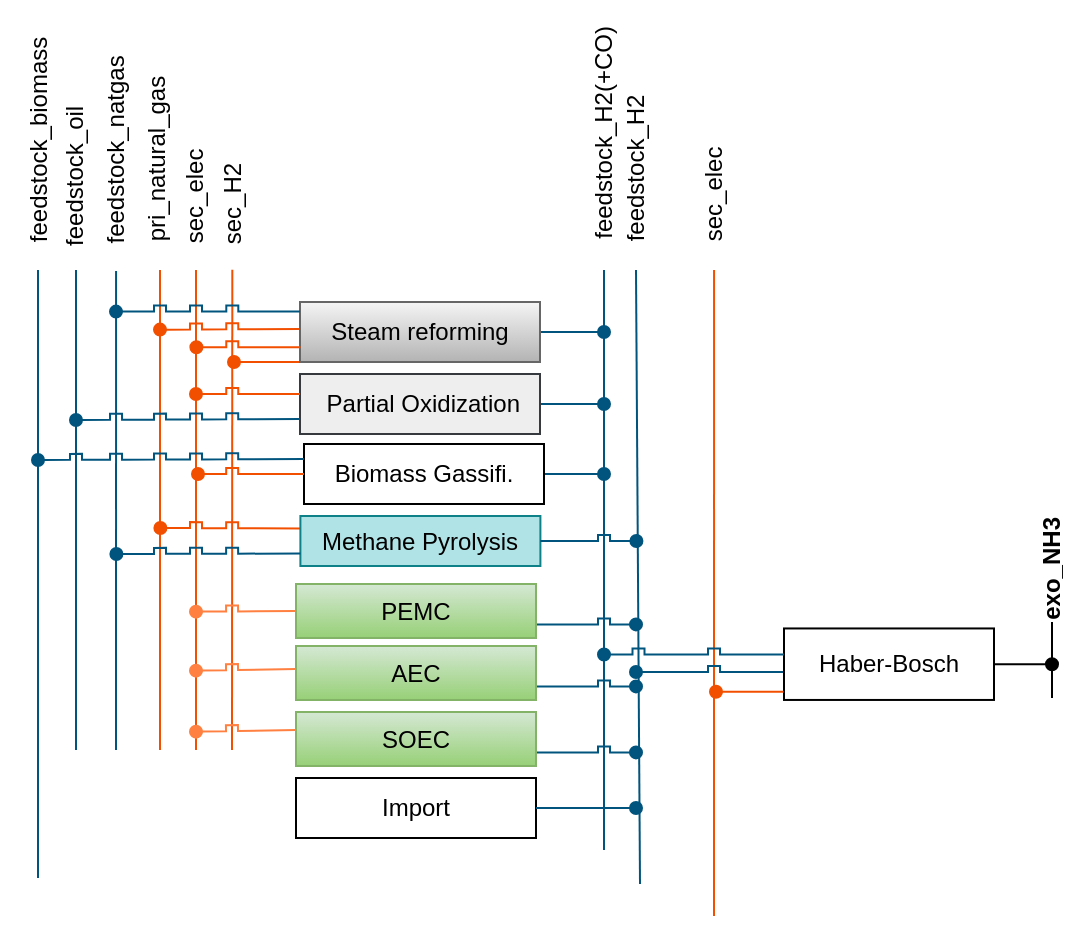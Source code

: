 <mxfile version="27.0.9" pages="2">
  <diagram name="phD_CO2_Chemi_TAM_new_v05" id="rEHIJrDeVFJG_VIRJMDS">
    <mxGraphModel dx="786" dy="27" grid="0" gridSize="10" guides="1" tooltips="1" connect="1" arrows="1" fold="1" page="0" pageScale="1" pageWidth="1100" pageHeight="1700" background="none" math="0" shadow="0">
      <root>
        <mxCell id="6kVH1zaIPujk-0XOi3Iy-0" />
        <mxCell id="6kVH1zaIPujk-0XOi3Iy-1" style="locked=1;" parent="6kVH1zaIPujk-0XOi3Iy-0" />
        <mxCell id="6kVH1zaIPujk-0XOi3Iy-2" value="H2_fossil" parent="6kVH1zaIPujk-0XOi3Iy-0" />
        <mxCell id="6kVH1zaIPujk-0XOi3Iy-3" value="" style="endArrow=none;rounded=0;strokeColor=#00547D;strokeWidth=1;endSize=6;exitX=0.027;exitY=0.5;exitDx=0;exitDy=0;exitPerimeter=0;fontFamily=Helvetica;html=1;" parent="6kVH1zaIPujk-0XOi3Iy-2" source="6kVH1zaIPujk-0XOi3Iy-20" edge="1">
          <mxGeometry width="50" height="50" relative="1" as="geometry">
            <mxPoint x="361" y="674.679" as="sourcePoint" />
            <mxPoint x="360" y="981" as="targetPoint" />
          </mxGeometry>
        </mxCell>
        <mxCell id="6kVH1zaIPujk-0XOi3Iy-4" value="" style="endArrow=none;rounded=0;strokeColor=#00547D;fontFamily=Helvetica;html=1;" parent="6kVH1zaIPujk-0XOi3Iy-2" edge="1">
          <mxGeometry width="50" height="50" relative="1" as="geometry">
            <mxPoint x="379" y="917" as="sourcePoint" />
            <mxPoint x="379" y="677" as="targetPoint" />
          </mxGeometry>
        </mxCell>
        <mxCell id="6kVH1zaIPujk-0XOi3Iy-5" value="" style="endArrow=none;rounded=0;entryX=0.021;entryY=0.518;entryDx=0;entryDy=0;strokeColor=#00547D;entryPerimeter=0;fontFamily=Helvetica;html=1;" parent="6kVH1zaIPujk-0XOi3Iy-2" target="6kVH1zaIPujk-0XOi3Iy-22" edge="1">
          <mxGeometry width="50" height="50" relative="1" as="geometry">
            <mxPoint x="399" y="917" as="sourcePoint" />
            <mxPoint x="401" y="675.5" as="targetPoint" />
          </mxGeometry>
        </mxCell>
        <mxCell id="6kVH1zaIPujk-0XOi3Iy-6" value="" style="endArrow=none;rounded=0;strokeColor=#f24f00;fontFamily=Helvetica;html=1;" parent="6kVH1zaIPujk-0XOi3Iy-2" edge="1">
          <mxGeometry width="50" height="50" relative="1" as="geometry">
            <mxPoint x="421" y="917" as="sourcePoint" />
            <mxPoint x="421" y="677" as="targetPoint" />
          </mxGeometry>
        </mxCell>
        <mxCell id="6kVH1zaIPujk-0XOi3Iy-7" value="" style="endArrow=none;rounded=0;strokeColor=#F24F00;fontFamily=Helvetica;html=1;" parent="6kVH1zaIPujk-0XOi3Iy-2" edge="1">
          <mxGeometry width="50" height="50" relative="1" as="geometry">
            <mxPoint x="439" y="917" as="sourcePoint" />
            <mxPoint x="439" y="677" as="targetPoint" />
          </mxGeometry>
        </mxCell>
        <mxCell id="6kVH1zaIPujk-0XOi3Iy-8" value="" style="endArrow=none;rounded=0;entryX=0.009;entryY=0.497;entryDx=0;entryDy=0;strokeColor=#F24F00;entryPerimeter=0;fontFamily=Helvetica;html=1;" parent="6kVH1zaIPujk-0XOi3Iy-2" target="6kVH1zaIPujk-0XOi3Iy-25" edge="1">
          <mxGeometry width="50" height="50" relative="1" as="geometry">
            <mxPoint x="457" y="917" as="sourcePoint" />
            <mxPoint x="459.75" y="674.52" as="targetPoint" />
          </mxGeometry>
        </mxCell>
        <mxCell id="6kVH1zaIPujk-0XOi3Iy-9" value="" style="group;fontFamily=Helvetica;whiteSpace=wrap;html=1;" parent="6kVH1zaIPujk-0XOi3Iy-2" vertex="1" connectable="0">
          <mxGeometry x="361" y="729" width="250" height="40" as="geometry" />
        </mxCell>
        <mxCell id="6kVH1zaIPujk-0XOi3Iy-10" value="" style="edgeStyle=orthogonalEdgeStyle;rounded=0;orthogonalLoop=1;jettySize=auto;exitX=1;exitY=0.5;exitDx=0;exitDy=0;endArrow=oval;endFill=1;strokeColor=#00547D;fontFamily=Helvetica;html=1;" parent="6kVH1zaIPujk-0XOi3Iy-9" source="6kVH1zaIPujk-0XOi3Iy-11" edge="1">
          <mxGeometry relative="1" as="geometry">
            <mxPoint x="282" y="15" as="targetPoint" />
          </mxGeometry>
        </mxCell>
        <mxCell id="6kVH1zaIPujk-0XOi3Iy-11" value="&amp;nbsp;Partial Oxidization" style="rounded=0;fillColor=#eeeeee;strokeColor=#36393d;fontFamily=Helvetica;whiteSpace=wrap;html=1;" parent="6kVH1zaIPujk-0XOi3Iy-9" vertex="1">
          <mxGeometry x="130" width="120" height="30" as="geometry" />
        </mxCell>
        <mxCell id="6kVH1zaIPujk-0XOi3Iy-12" value="" style="edgeStyle=orthogonalEdgeStyle;rounded=0;orthogonalLoop=1;jettySize=auto;exitX=0;exitY=0.75;exitDx=0;exitDy=0;strokeWidth=1;endArrow=oval;endFill=1;jumpStyle=sharp;strokeColor=#00547D;fontFamily=Helvetica;html=1;" parent="6kVH1zaIPujk-0XOi3Iy-9" source="6kVH1zaIPujk-0XOi3Iy-11" edge="1">
          <mxGeometry relative="1" as="geometry">
            <mxPoint x="18" y="23" as="targetPoint" />
          </mxGeometry>
        </mxCell>
        <mxCell id="6kVH1zaIPujk-0XOi3Iy-13" value="" style="edgeStyle=orthogonalEdgeStyle;rounded=0;orthogonalLoop=1;jettySize=auto;exitX=0;exitY=0.333;exitDx=0;exitDy=0;endArrow=oval;endFill=1;exitPerimeter=0;jumpStyle=sharp;strokeColor=#F24F00;fontFamily=Helvetica;html=1;" parent="6kVH1zaIPujk-0XOi3Iy-9" source="6kVH1zaIPujk-0XOi3Iy-11" edge="1">
          <mxGeometry relative="1" as="geometry">
            <mxPoint x="78" y="10" as="targetPoint" />
          </mxGeometry>
        </mxCell>
        <mxCell id="6kVH1zaIPujk-0XOi3Iy-14" value="" style="group;fontFamily=Helvetica;whiteSpace=wrap;html=1;" parent="6kVH1zaIPujk-0XOi3Iy-2" vertex="1" connectable="0">
          <mxGeometry x="421" y="693" width="190" height="36" as="geometry" />
        </mxCell>
        <mxCell id="6kVH1zaIPujk-0XOi3Iy-15" value="" style="edgeStyle=orthogonalEdgeStyle;rounded=0;orthogonalLoop=1;jettySize=auto;exitX=0;exitY=0.5;exitDx=0;exitDy=0;endArrow=oval;endFill=1;jumpStyle=sharp;strokeColor=#f24f00;fontFamily=Helvetica;html=1;" parent="6kVH1zaIPujk-0XOi3Iy-14" edge="1">
          <mxGeometry relative="1" as="geometry">
            <mxPoint y="13.8" as="targetPoint" />
            <mxPoint x="70" y="13.5" as="sourcePoint" />
          </mxGeometry>
        </mxCell>
        <mxCell id="6kVH1zaIPujk-0XOi3Iy-16" value="" style="edgeStyle=orthogonalEdgeStyle;rounded=0;orthogonalLoop=1;jettySize=auto;exitX=1;exitY=0.5;exitDx=0;exitDy=0;endArrow=oval;endFill=1;strokeColor=#00547D;fontFamily=Helvetica;html=1;" parent="6kVH1zaIPujk-0XOi3Iy-14" source="6kVH1zaIPujk-0XOi3Iy-18" edge="1">
          <mxGeometry relative="1" as="geometry">
            <mxPoint x="222" y="15" as="targetPoint" />
          </mxGeometry>
        </mxCell>
        <mxCell id="6kVH1zaIPujk-0XOi3Iy-17" value="" style="edgeStyle=orthogonalEdgeStyle;rounded=0;orthogonalLoop=1;jettySize=auto;exitX=0;exitY=1;exitDx=0;exitDy=0;endArrow=oval;endFill=1;strokeColor=#F24F00;fontFamily=Helvetica;html=1;" parent="6kVH1zaIPujk-0XOi3Iy-14" source="6kVH1zaIPujk-0XOi3Iy-18" edge="1">
          <mxGeometry relative="1" as="geometry">
            <mxPoint x="37" y="30.333" as="targetPoint" />
          </mxGeometry>
        </mxCell>
        <mxCell id="6kVH1zaIPujk-0XOi3Iy-18" value="Steam reforming" style="rounded=0;fillColor=#f5f5f5;gradientColor=#b3b3b3;strokeColor=#666666;fontFamily=Helvetica;whiteSpace=wrap;html=1;" parent="6kVH1zaIPujk-0XOi3Iy-14" vertex="1">
          <mxGeometry x="70" width="120" height="30" as="geometry" />
        </mxCell>
        <mxCell id="6kVH1zaIPujk-0XOi3Iy-19" value="" style="edgeStyle=orthogonalEdgeStyle;rounded=0;orthogonalLoop=1;jettySize=auto;exitX=0;exitY=0.25;exitDx=0;exitDy=0;endArrow=oval;endFill=1;jumpStyle=sharp;strokeColor=#00547D;fontFamily=Helvetica;html=1;" parent="6kVH1zaIPujk-0XOi3Iy-14" edge="1">
          <mxGeometry relative="1" as="geometry">
            <mxPoint x="-22" y="4.8" as="targetPoint" />
            <mxPoint x="70" y="4.8" as="sourcePoint" />
          </mxGeometry>
        </mxCell>
        <mxCell id="6kVH1zaIPujk-0XOi3Iy-20" value="feedstock_biomass" style="text;strokeColor=none;fillColor=none;align=center;verticalAlign=middle;rounded=0;rotation=270;fontFamily=Helvetica;whiteSpace=wrap;html=1;" parent="6kVH1zaIPujk-0XOi3Iy-2" vertex="1">
          <mxGeometry x="291" y="597" width="138" height="29.44" as="geometry" />
        </mxCell>
        <mxCell id="6kVH1zaIPujk-0XOi3Iy-21" value="feedstock_oil" style="text;strokeColor=none;fillColor=none;align=center;verticalAlign=middle;rounded=0;rotation=270;fontFamily=Helvetica;whiteSpace=wrap;html=1;" parent="6kVH1zaIPujk-0XOi3Iy-2" vertex="1">
          <mxGeometry x="327.88" y="615.22" width="101.25" height="29.39" as="geometry" />
        </mxCell>
        <mxCell id="6kVH1zaIPujk-0XOi3Iy-22" value="feedstock_natgas" style="text;strokeColor=none;fillColor=none;align=center;verticalAlign=middle;rounded=0;rotation=270;fontFamily=Helvetica;whiteSpace=wrap;html=1;" parent="6kVH1zaIPujk-0XOi3Iy-2" vertex="1">
          <mxGeometry x="335.07" y="602" width="126.87" height="29.39" as="geometry" />
        </mxCell>
        <mxCell id="6kVH1zaIPujk-0XOi3Iy-23" value="sec_elec" style="text;strokeColor=none;fillColor=none;align=center;verticalAlign=middle;rounded=0;rotation=270;fontFamily=Helvetica;whiteSpace=wrap;html=1;" parent="6kVH1zaIPujk-0XOi3Iy-2" vertex="1">
          <mxGeometry x="400" y="625.27" width="77" height="29.39" as="geometry" />
        </mxCell>
        <mxCell id="6kVH1zaIPujk-0XOi3Iy-24" value="pri_natural_gas" style="text;strokeColor=none;fillColor=none;align=center;verticalAlign=middle;rounded=0;rotation=270;fontFamily=Helvetica;whiteSpace=wrap;html=1;" parent="6kVH1zaIPujk-0XOi3Iy-2" vertex="1">
          <mxGeometry x="366.5" y="607" width="105.5" height="30" as="geometry" />
        </mxCell>
        <mxCell id="6kVH1zaIPujk-0XOi3Iy-25" value="sec_H2" style="text;strokeColor=none;fillColor=none;align=center;verticalAlign=middle;rounded=0;rotation=270;fontFamily=Helvetica;whiteSpace=wrap;html=1;" parent="6kVH1zaIPujk-0XOi3Iy-2" vertex="1">
          <mxGeometry x="423.32" y="628.85" width="67.87" height="29.39" as="geometry" />
        </mxCell>
        <mxCell id="6kVH1zaIPujk-0XOi3Iy-26" value="feedstock_H2(+CO)" style="text;strokeColor=none;fillColor=none;align=center;verticalAlign=middle;rounded=0;rotation=270;fontFamily=Helvetica;whiteSpace=wrap;html=1;" parent="6kVH1zaIPujk-0XOi3Iy-2" vertex="1">
          <mxGeometry x="591" y="601.998" width="104.0" height="12.419" as="geometry" />
        </mxCell>
        <mxCell id="6kVH1zaIPujk-0XOi3Iy-27" value="" style="endArrow=none;rounded=0;fillColor=#647687;strokeColor=#00547D;strokeWidth=1;fontFamily=Helvetica;html=1;" parent="6kVH1zaIPujk-0XOi3Iy-2" edge="1">
          <mxGeometry width="50" height="50" relative="1" as="geometry">
            <mxPoint x="643" y="967" as="sourcePoint" />
            <mxPoint x="643" y="677" as="targetPoint" />
          </mxGeometry>
        </mxCell>
        <mxCell id="6kVH1zaIPujk-0XOi3Iy-28" value="" style="edgeStyle=orthogonalEdgeStyle;rounded=0;orthogonalLoop=1;jettySize=auto;endArrow=oval;endFill=1;jumpStyle=sharp;strokeColor=#f24f00;exitX=0;exitY=0.75;exitDx=0;exitDy=0;fontFamily=Helvetica;html=1;" parent="6kVH1zaIPujk-0XOi3Iy-2" edge="1">
          <mxGeometry relative="1" as="geometry">
            <mxPoint x="439.2" y="715.59" as="targetPoint" />
            <mxPoint x="491.2" y="715.59" as="sourcePoint" />
          </mxGeometry>
        </mxCell>
        <mxCell id="6kVH1zaIPujk-0XOi3Iy-29" value="" style="group;fontFamily=Helvetica;whiteSpace=wrap;html=1;" parent="6kVH1zaIPujk-0XOi3Iy-2" vertex="1" connectable="0">
          <mxGeometry x="360" y="764" width="283" height="30" as="geometry" />
        </mxCell>
        <mxCell id="6kVH1zaIPujk-0XOi3Iy-30" value="" style="edgeStyle=orthogonalEdgeStyle;rounded=0;orthogonalLoop=1;jettySize=auto;exitX=1;exitY=0.5;exitDx=0;exitDy=0;endArrow=oval;endFill=1;strokeColor=#00547D;fontFamily=Helvetica;html=1;" parent="6kVH1zaIPujk-0XOi3Iy-29" source="6kVH1zaIPujk-0XOi3Iy-31" edge="1">
          <mxGeometry relative="1" as="geometry">
            <mxPoint x="283" y="15" as="targetPoint" />
          </mxGeometry>
        </mxCell>
        <mxCell id="6kVH1zaIPujk-0XOi3Iy-31" value="Biomass Gassifi." style="rounded=0;fontFamily=Helvetica;whiteSpace=wrap;html=1;" parent="6kVH1zaIPujk-0XOi3Iy-29" vertex="1">
          <mxGeometry x="133" width="120" height="30" as="geometry" />
        </mxCell>
        <mxCell id="6kVH1zaIPujk-0XOi3Iy-32" value="" style="edgeStyle=orthogonalEdgeStyle;rounded=0;orthogonalLoop=1;jettySize=auto;exitX=0;exitY=0.25;exitDx=0;exitDy=0;strokeColor=#00547D;strokeWidth=1;endArrow=oval;endFill=1;fillColor=#647687;jumpStyle=sharp;fontFamily=Helvetica;html=1;" parent="6kVH1zaIPujk-0XOi3Iy-29" source="6kVH1zaIPujk-0XOi3Iy-31" edge="1">
          <mxGeometry relative="1" as="geometry">
            <mxPoint y="8" as="targetPoint" />
          </mxGeometry>
        </mxCell>
        <mxCell id="6kVH1zaIPujk-0XOi3Iy-33" value="" style="edgeStyle=orthogonalEdgeStyle;rounded=0;orthogonalLoop=1;jettySize=auto;exitX=0;exitY=0.5;exitDx=0;exitDy=0;strokeColor=#F24F00;strokeWidth=1;endArrow=oval;endFill=1;jumpStyle=sharp;fontFamily=Helvetica;html=1;" parent="6kVH1zaIPujk-0XOi3Iy-29" source="6kVH1zaIPujk-0XOi3Iy-31" edge="1">
          <mxGeometry relative="1" as="geometry">
            <mxPoint x="80" y="15" as="targetPoint" />
          </mxGeometry>
        </mxCell>
        <mxCell id="6kVH1zaIPujk-0XOi3Iy-34" value="H2_green" parent="6kVH1zaIPujk-0XOi3Iy-0" />
        <mxCell id="6kVH1zaIPujk-0XOi3Iy-35" value="" style="endArrow=none;html=1;rounded=0;fillColor=#647687;strokeColor=#00547D;strokeWidth=1;" parent="6kVH1zaIPujk-0XOi3Iy-34" edge="1">
          <mxGeometry width="50" height="50" relative="1" as="geometry">
            <mxPoint x="661" y="984" as="sourcePoint" />
            <mxPoint x="659" y="677" as="targetPoint" />
          </mxGeometry>
        </mxCell>
        <mxCell id="6kVH1zaIPujk-0XOi3Iy-36" value="feedstock_H2" style="text;html=1;strokeColor=none;fillColor=none;align=center;verticalAlign=middle;whiteSpace=wrap;rounded=0;rotation=270;" parent="6kVH1zaIPujk-0XOi3Iy-34" vertex="1">
          <mxGeometry x="607" y="617" width="104" height="17.94" as="geometry" />
        </mxCell>
        <mxCell id="6kVH1zaIPujk-0XOi3Iy-37" value="" style="group" parent="6kVH1zaIPujk-0XOi3Iy-34" vertex="1" connectable="0">
          <mxGeometry x="489" y="834" width="170" height="27" as="geometry" />
        </mxCell>
        <mxCell id="6kVH1zaIPujk-0XOi3Iy-38" style="edgeStyle=orthogonalEdgeStyle;rounded=0;orthogonalLoop=1;jettySize=auto;html=1;exitX=1;exitY=0.75;exitDx=0;exitDy=0;endArrow=oval;endFill=1;jumpStyle=sharp;strokeColor=#00547D;" parent="6kVH1zaIPujk-0XOi3Iy-37" source="6kVH1zaIPujk-0XOi3Iy-41" edge="1">
          <mxGeometry relative="1" as="geometry">
            <mxPoint x="170" y="20.2" as="targetPoint" />
          </mxGeometry>
        </mxCell>
        <mxCell id="6kVH1zaIPujk-0XOi3Iy-39" value="" style="group" parent="6kVH1zaIPujk-0XOi3Iy-37" vertex="1" connectable="0">
          <mxGeometry x="-50" width="170" height="27" as="geometry" />
        </mxCell>
        <mxCell id="6kVH1zaIPujk-0XOi3Iy-40" style="edgeStyle=orthogonalEdgeStyle;rounded=0;hachureGap=4;orthogonalLoop=1;jettySize=auto;html=1;exitX=0;exitY=0.5;exitDx=0;exitDy=0;fontFamily=Architects Daughter;fontSource=https%3A%2F%2Ffonts.googleapis.com%2Fcss%3Ffamily%3DArchitects%2BDaughter;endArrow=oval;endFill=1;jumpStyle=sharp;strokeColor=#FF8040;" parent="6kVH1zaIPujk-0XOi3Iy-39" source="6kVH1zaIPujk-0XOi3Iy-41" edge="1">
          <mxGeometry relative="1" as="geometry">
            <mxPoint y="13.833" as="targetPoint" />
          </mxGeometry>
        </mxCell>
        <mxCell id="6kVH1zaIPujk-0XOi3Iy-41" value="PEMC" style="rounded=0;whiteSpace=wrap;html=1;fillColor=#d5e8d4;gradientColor=#97d077;strokeColor=#82b366;" parent="6kVH1zaIPujk-0XOi3Iy-39" vertex="1">
          <mxGeometry x="50" width="120" height="27" as="geometry" />
        </mxCell>
        <mxCell id="6kVH1zaIPujk-0XOi3Iy-42" value="" style="group" parent="6kVH1zaIPujk-0XOi3Iy-34" vertex="1" connectable="0">
          <mxGeometry x="489" y="931" width="250" height="50" as="geometry" />
        </mxCell>
        <mxCell id="6kVH1zaIPujk-0XOi3Iy-43" value="Import" style="whiteSpace=wrap;html=1;rounded=0;" parent="6kVH1zaIPujk-0XOi3Iy-42" vertex="1">
          <mxGeometry width="120" height="30" as="geometry" />
        </mxCell>
        <mxCell id="6kVH1zaIPujk-0XOi3Iy-44" style="edgeStyle=orthogonalEdgeStyle;rounded=0;orthogonalLoop=1;jettySize=auto;html=1;exitX=1;exitY=0.5;exitDx=0;exitDy=0;endArrow=oval;endFill=1;strokeColor=#00547D;" parent="6kVH1zaIPujk-0XOi3Iy-42" source="6kVH1zaIPujk-0XOi3Iy-43" edge="1">
          <mxGeometry relative="1" as="geometry">
            <mxPoint x="170" y="15" as="targetPoint" />
          </mxGeometry>
        </mxCell>
        <mxCell id="6kVH1zaIPujk-0XOi3Iy-45" value="" style="group" parent="6kVH1zaIPujk-0XOi3Iy-34" vertex="1" connectable="0">
          <mxGeometry x="341.2" y="757" width="370" height="71.5" as="geometry" />
        </mxCell>
        <mxCell id="6kVH1zaIPujk-0XOi3Iy-46" value="" style="group" parent="6kVH1zaIPujk-0XOi3Iy-45" vertex="1" connectable="0">
          <mxGeometry x="60" y="43" width="210" height="30" as="geometry" />
        </mxCell>
        <mxCell id="6kVH1zaIPujk-0XOi3Iy-47" style="edgeStyle=orthogonalEdgeStyle;rounded=0;orthogonalLoop=1;jettySize=auto;html=1;exitX=0;exitY=0.25;exitDx=0;exitDy=0;endArrow=oval;endFill=1;jumpStyle=sharp;strokeColor=#F24F00;" parent="6kVH1zaIPujk-0XOi3Iy-46" source="6kVH1zaIPujk-0XOi3Iy-48" edge="1">
          <mxGeometry relative="1" as="geometry">
            <mxPoint x="20" y="6" as="targetPoint" />
          </mxGeometry>
        </mxCell>
        <mxCell id="6kVH1zaIPujk-0XOi3Iy-48" value="Methane Pyrolysis" style="rounded=0;whiteSpace=wrap;html=1;fillColor=#b0e3e6;strokeColor=#0e8088;" parent="6kVH1zaIPujk-0XOi3Iy-46" vertex="1">
          <mxGeometry x="90" width="120" height="25.0" as="geometry" />
        </mxCell>
        <mxCell id="6kVH1zaIPujk-0XOi3Iy-49" style="edgeStyle=orthogonalEdgeStyle;rounded=0;orthogonalLoop=1;jettySize=auto;html=1;exitX=0;exitY=0.75;exitDx=0;exitDy=0;endArrow=oval;endFill=1;jumpStyle=sharp;strokeColor=#00547D;" parent="6kVH1zaIPujk-0XOi3Iy-46" source="6kVH1zaIPujk-0XOi3Iy-48" edge="1">
          <mxGeometry relative="1" as="geometry">
            <mxPoint x="-2" y="19" as="targetPoint" />
          </mxGeometry>
        </mxCell>
        <mxCell id="6kVH1zaIPujk-0XOi3Iy-50" style="edgeStyle=orthogonalEdgeStyle;rounded=0;orthogonalLoop=1;jettySize=auto;html=1;exitX=1;exitY=0.5;exitDx=0;exitDy=0;endArrow=oval;endFill=1;jumpStyle=sharp;strokeColor=#00547D;" parent="6kVH1zaIPujk-0XOi3Iy-46" source="6kVH1zaIPujk-0XOi3Iy-48" edge="1">
          <mxGeometry relative="1" as="geometry">
            <mxPoint x="258" y="12.5" as="targetPoint" />
          </mxGeometry>
        </mxCell>
        <mxCell id="6kVH1zaIPujk-0XOi3Iy-51" value="" style="group" parent="6kVH1zaIPujk-0XOi3Iy-34" vertex="1" connectable="0">
          <mxGeometry x="489" y="865" width="170" height="27" as="geometry" />
        </mxCell>
        <mxCell id="6kVH1zaIPujk-0XOi3Iy-52" style="edgeStyle=orthogonalEdgeStyle;rounded=0;orthogonalLoop=1;jettySize=auto;html=1;exitX=1;exitY=0.75;exitDx=0;exitDy=0;endArrow=oval;endFill=1;jumpStyle=sharp;strokeColor=#00547D;" parent="6kVH1zaIPujk-0XOi3Iy-51" source="6kVH1zaIPujk-0XOi3Iy-53" edge="1">
          <mxGeometry relative="1" as="geometry">
            <mxPoint x="170" y="20.2" as="targetPoint" />
          </mxGeometry>
        </mxCell>
        <mxCell id="6kVH1zaIPujk-0XOi3Iy-53" value="AEC" style="rounded=0;whiteSpace=wrap;html=1;fillColor=#d5e8d4;gradientColor=#97d077;strokeColor=#82b366;" parent="6kVH1zaIPujk-0XOi3Iy-51" vertex="1">
          <mxGeometry width="120" height="27" as="geometry" />
        </mxCell>
        <mxCell id="6kVH1zaIPujk-0XOi3Iy-54" style="edgeStyle=orthogonalEdgeStyle;rounded=0;hachureGap=4;orthogonalLoop=1;jettySize=auto;html=1;exitX=0;exitY=0.5;exitDx=0;exitDy=0;fontFamily=Architects Daughter;fontSource=https%3A%2F%2Ffonts.googleapis.com%2Fcss%3Ffamily%3DArchitects%2BDaughter;endArrow=oval;endFill=1;jumpStyle=sharp;strokeColor=#FF8040;" parent="6kVH1zaIPujk-0XOi3Iy-34" edge="1">
          <mxGeometry relative="1" as="geometry">
            <mxPoint x="439" y="877.333" as="targetPoint" />
            <mxPoint x="489" y="876.5" as="sourcePoint" />
          </mxGeometry>
        </mxCell>
        <mxCell id="6kVH1zaIPujk-0XOi3Iy-55" value="" style="group" parent="6kVH1zaIPujk-0XOi3Iy-34" vertex="1" connectable="0">
          <mxGeometry x="489" y="898" width="170" height="27" as="geometry" />
        </mxCell>
        <mxCell id="6kVH1zaIPujk-0XOi3Iy-56" style="edgeStyle=orthogonalEdgeStyle;rounded=0;orthogonalLoop=1;jettySize=auto;html=1;exitX=1;exitY=0.75;exitDx=0;exitDy=0;endArrow=oval;endFill=1;jumpStyle=sharp;strokeColor=#00547D;" parent="6kVH1zaIPujk-0XOi3Iy-55" source="6kVH1zaIPujk-0XOi3Iy-57" edge="1">
          <mxGeometry relative="1" as="geometry">
            <mxPoint x="170" y="20.2" as="targetPoint" />
          </mxGeometry>
        </mxCell>
        <mxCell id="6kVH1zaIPujk-0XOi3Iy-57" value="SOEC" style="rounded=0;whiteSpace=wrap;html=1;fillColor=#d5e8d4;gradientColor=#97d077;strokeColor=#82b366;" parent="6kVH1zaIPujk-0XOi3Iy-55" vertex="1">
          <mxGeometry width="120" height="27" as="geometry" />
        </mxCell>
        <mxCell id="6kVH1zaIPujk-0XOi3Iy-58" style="edgeStyle=orthogonalEdgeStyle;rounded=0;hachureGap=4;orthogonalLoop=1;jettySize=auto;html=1;exitX=0;exitY=0.5;exitDx=0;exitDy=0;fontFamily=Architects Daughter;fontSource=https%3A%2F%2Ffonts.googleapis.com%2Fcss%3Ffamily%3DArchitects%2BDaughter;endArrow=oval;endFill=1;jumpStyle=sharp;strokeColor=#FF8040;" parent="6kVH1zaIPujk-0XOi3Iy-34" edge="1">
          <mxGeometry relative="1" as="geometry">
            <mxPoint x="439" y="907.833" as="targetPoint" />
            <mxPoint x="489" y="907" as="sourcePoint" />
          </mxGeometry>
        </mxCell>
        <mxCell id="6kVH1zaIPujk-0XOi3Iy-59" value="NH3_HB" parent="6kVH1zaIPujk-0XOi3Iy-0" />
        <mxCell id="6kVH1zaIPujk-0XOi3Iy-60" value="" style="group" parent="6kVH1zaIPujk-0XOi3Iy-59" vertex="1" connectable="0">
          <mxGeometry x="689.028" y="617" width="17.944" height="342.031" as="geometry" />
        </mxCell>
        <mxCell id="6kVH1zaIPujk-0XOi3Iy-61" value="sec_elec" style="text;html=1;strokeColor=none;fillColor=none;align=center;verticalAlign=middle;whiteSpace=wrap;rounded=0;rotation=270;" parent="6kVH1zaIPujk-0XOi3Iy-60" vertex="1">
          <mxGeometry x="-21.028" y="13" width="60" height="17.944" as="geometry" />
        </mxCell>
        <mxCell id="6kVH1zaIPujk-0XOi3Iy-62" value="" style="endArrow=none;html=1;rounded=0;strokeColor=#F24F00;" parent="6kVH1zaIPujk-0XOi3Iy-60" edge="1">
          <mxGeometry width="50" height="50" relative="1" as="geometry">
            <mxPoint x="8.972" y="383" as="sourcePoint" />
            <mxPoint x="9" y="60" as="targetPoint" />
          </mxGeometry>
        </mxCell>
        <mxCell id="6kVH1zaIPujk-0XOi3Iy-63" value="" style="group" parent="6kVH1zaIPujk-0XOi3Iy-59" vertex="1" connectable="0">
          <mxGeometry x="661" y="788.001" width="216.68" height="220.47" as="geometry" />
        </mxCell>
        <mxCell id="6kVH1zaIPujk-0XOi3Iy-64" value="" style="group" parent="6kVH1zaIPujk-0XOi3Iy-63" vertex="1" connectable="0">
          <mxGeometry y="2.03" width="216.68" height="218.44" as="geometry" />
        </mxCell>
        <mxCell id="6kVH1zaIPujk-0XOi3Iy-65" style="edgeStyle=orthogonalEdgeStyle;rounded=0;orthogonalLoop=1;jettySize=auto;html=1;exitX=1;exitY=0.5;exitDx=0;exitDy=0;endArrow=oval;endFill=1;" parent="6kVH1zaIPujk-0XOi3Iy-64" source="6kVH1zaIPujk-0XOi3Iy-67" edge="1">
          <mxGeometry relative="1" as="geometry">
            <mxPoint x="206" y="84.2" as="targetPoint" />
          </mxGeometry>
        </mxCell>
        <mxCell id="6kVH1zaIPujk-0XOi3Iy-66" style="edgeStyle=orthogonalEdgeStyle;rounded=0;orthogonalLoop=1;jettySize=auto;html=1;endArrow=oval;endFill=1;jumpStyle=sharp;exitX=0;exitY=0.75;exitDx=0;exitDy=0;strokeColor=#00547D;" parent="6kVH1zaIPujk-0XOi3Iy-64" source="6kVH1zaIPujk-0XOi3Iy-67" edge="1">
          <mxGeometry relative="1" as="geometry">
            <mxPoint x="-2" y="87.969" as="targetPoint" />
            <mxPoint x="71" y="87.969" as="sourcePoint" />
            <Array as="points">
              <mxPoint x="72" y="88" />
            </Array>
          </mxGeometry>
        </mxCell>
        <mxCell id="6kVH1zaIPujk-0XOi3Iy-67" value="Haber-Bosch" style="whiteSpace=wrap;html=1;rounded=0;" parent="6kVH1zaIPujk-0XOi3Iy-64" vertex="1">
          <mxGeometry x="72" y="66.196" width="105" height="35.75" as="geometry" />
        </mxCell>
        <mxCell id="6kVH1zaIPujk-0XOi3Iy-68" value="" style="endArrow=none;html=1;rounded=0;" parent="6kVH1zaIPujk-0XOi3Iy-64" edge="1">
          <mxGeometry width="50" height="50" relative="1" as="geometry">
            <mxPoint x="206" y="100.969" as="sourcePoint" />
            <mxPoint x="206" y="62.969" as="targetPoint" />
          </mxGeometry>
        </mxCell>
        <mxCell id="6kVH1zaIPujk-0XOi3Iy-69" style="edgeStyle=orthogonalEdgeStyle;rounded=0;orthogonalLoop=1;jettySize=auto;html=1;exitX=0;exitY=0.364;exitDx=0;exitDy=0;jumpStyle=sharp;endArrow=oval;endFill=1;exitPerimeter=0;strokeColor=#00547D;" parent="6kVH1zaIPujk-0XOi3Iy-64" source="6kVH1zaIPujk-0XOi3Iy-67" edge="1">
          <mxGeometry relative="1" as="geometry">
            <mxPoint x="-18" y="79.2" as="targetPoint" />
          </mxGeometry>
        </mxCell>
        <mxCell id="6kVH1zaIPujk-0XOi3Iy-70" style="edgeStyle=orthogonalEdgeStyle;rounded=0;orthogonalLoop=1;jettySize=auto;html=1;exitX=-0.002;exitY=0.886;exitDx=0;exitDy=0;jumpStyle=sharp;endArrow=oval;endFill=1;strokeColor=#F24F00;exitPerimeter=0;" parent="6kVH1zaIPujk-0XOi3Iy-64" source="6kVH1zaIPujk-0XOi3Iy-67" edge="1">
          <mxGeometry relative="1" as="geometry">
            <mxPoint x="38" y="97.969" as="targetPoint" />
          </mxGeometry>
        </mxCell>
        <mxCell id="dRnbhuW-hc77-8e_g5gF-10" value="exo_NH3" style="text;html=1;align=center;verticalAlign=middle;whiteSpace=wrap;rounded=0;rotation=270;fontStyle=1;flipH=0;direction=west;" vertex="1" parent="6kVH1zaIPujk-0XOi3Iy-59">
          <mxGeometry x="837.8" y="816.2" width="58.88" height="20.48" as="geometry" />
        </mxCell>
        <mxCell id="6kVH1zaIPujk-0XOi3Iy-72" value="Methanol_fossil" parent="6kVH1zaIPujk-0XOi3Iy-0" visible="0" />
        <mxCell id="6kVH1zaIPujk-0XOi3Iy-73" value="" style="group" parent="6kVH1zaIPujk-0XOi3Iy-72" vertex="1" connectable="0">
          <mxGeometry x="641" y="547" width="325" height="364.81" as="geometry" />
        </mxCell>
        <mxCell id="6kVH1zaIPujk-0XOi3Iy-74" value="exo_methanol" style="text;html=1;align=center;verticalAlign=middle;whiteSpace=wrap;rounded=0;rotation=270;fontStyle=1;" parent="6kVH1zaIPujk-0XOi3Iy-73" vertex="1">
          <mxGeometry x="194.36" y="65.92" width="93.76" height="24.83" as="geometry" />
        </mxCell>
        <mxCell id="6kVH1zaIPujk-0XOi3Iy-75" style="edgeStyle=orthogonalEdgeStyle;rounded=0;orthogonalLoop=1;jettySize=auto;html=1;endArrow=none;endFill=0;" parent="6kVH1zaIPujk-0XOi3Iy-73" edge="1">
          <mxGeometry relative="1" as="geometry">
            <mxPoint x="241" y="290" as="targetPoint" />
            <mxPoint x="241" y="130" as="sourcePoint" />
          </mxGeometry>
        </mxCell>
        <mxCell id="6kVH1zaIPujk-0XOi3Iy-76" style="edgeStyle=orthogonalEdgeStyle;rounded=0;orthogonalLoop=1;jettySize=auto;html=1;exitX=0;exitY=0.25;exitDx=0;exitDy=0;endArrow=oval;endFill=1;jumpStyle=sharp;strokeColor=#00547D;" parent="6kVH1zaIPujk-0XOi3Iy-73" source="6kVH1zaIPujk-0XOi3Iy-80" edge="1">
          <mxGeometry relative="1" as="geometry">
            <mxPoint x="2" y="182.81" as="targetPoint" />
          </mxGeometry>
        </mxCell>
        <mxCell id="6kVH1zaIPujk-0XOi3Iy-77" style="edgeStyle=orthogonalEdgeStyle;rounded=0;orthogonalLoop=1;jettySize=auto;html=1;exitX=0;exitY=0.5;exitDx=0;exitDy=0;endArrow=oval;endFill=1;jumpStyle=sharp;strokeColor=#F24F00;" parent="6kVH1zaIPujk-0XOi3Iy-73" source="6kVH1zaIPujk-0XOi3Iy-80" edge="1">
          <mxGeometry relative="1" as="geometry">
            <mxPoint x="58" y="190.81" as="targetPoint" />
          </mxGeometry>
        </mxCell>
        <mxCell id="6kVH1zaIPujk-0XOi3Iy-78" style="edgeStyle=orthogonalEdgeStyle;rounded=0;orthogonalLoop=1;jettySize=auto;html=1;exitX=1;exitY=0.25;exitDx=0;exitDy=0;endArrow=oval;endFill=1;" parent="6kVH1zaIPujk-0XOi3Iy-73" source="6kVH1zaIPujk-0XOi3Iy-80" edge="1">
          <mxGeometry relative="1" as="geometry">
            <mxPoint x="242" y="182.81" as="targetPoint" />
          </mxGeometry>
        </mxCell>
        <mxCell id="6kVH1zaIPujk-0XOi3Iy-79" style="edgeStyle=orthogonalEdgeStyle;rounded=0;orthogonalLoop=1;jettySize=auto;html=1;exitX=1;exitY=0.5;exitDx=0;exitDy=0;endArrow=oval;endFill=1;jumpStyle=sharp;strokeColor=#00547D;" parent="6kVH1zaIPujk-0XOi3Iy-73" source="6kVH1zaIPujk-0XOi3Iy-80" edge="1">
          <mxGeometry relative="1" as="geometry">
            <mxPoint x="260" y="190.81" as="targetPoint" />
          </mxGeometry>
        </mxCell>
        <mxCell id="6kVH1zaIPujk-0XOi3Iy-80" value="Methanol Synthesis" style="rounded=0;whiteSpace=wrap;html=1;" parent="6kVH1zaIPujk-0XOi3Iy-73" vertex="1">
          <mxGeometry x="84.0" y="175.808" width="110" height="30" as="geometry" />
        </mxCell>
        <mxCell id="6kVH1zaIPujk-0XOi3Iy-81" value="methanol_green" parent="6kVH1zaIPujk-0XOi3Iy-0" visible="0" />
        <mxCell id="6kVH1zaIPujk-0XOi3Iy-82" value="" style="group" parent="6kVH1zaIPujk-0XOi3Iy-81" vertex="1" connectable="0">
          <mxGeometry x="661" y="767" width="255" height="37.23" as="geometry" />
        </mxCell>
        <mxCell id="6kVH1zaIPujk-0XOi3Iy-83" style="edgeStyle=orthogonalEdgeStyle;rounded=0;orthogonalLoop=1;jettySize=auto;html=1;exitX=0;exitY=0.25;exitDx=0;exitDy=0;endArrow=oval;endFill=1;jumpStyle=sharp;strokeColor=#00547D;" parent="6kVH1zaIPujk-0XOi3Iy-82" source="6kVH1zaIPujk-0XOi3Iy-88" edge="1">
          <mxGeometry relative="1" as="geometry">
            <mxPoint y="9.002" as="targetPoint" />
          </mxGeometry>
        </mxCell>
        <mxCell id="6kVH1zaIPujk-0XOi3Iy-84" style="edgeStyle=orthogonalEdgeStyle;rounded=0;orthogonalLoop=1;jettySize=auto;html=1;exitX=0.003;exitY=0.833;exitDx=0;exitDy=0;endArrow=oval;endFill=1;strokeColor=#F24F00;exitPerimeter=0;" parent="6kVH1zaIPujk-0XOi3Iy-82" source="6kVH1zaIPujk-0XOi3Iy-88" edge="1">
          <mxGeometry relative="1" as="geometry">
            <mxPoint x="38" y="31" as="targetPoint" />
          </mxGeometry>
        </mxCell>
        <mxCell id="6kVH1zaIPujk-0XOi3Iy-85" style="edgeStyle=orthogonalEdgeStyle;rounded=0;orthogonalLoop=1;jettySize=auto;html=1;exitX=1;exitY=0.25;exitDx=0;exitDy=0;endArrow=oval;endFill=1;" parent="6kVH1zaIPujk-0XOi3Iy-82" source="6kVH1zaIPujk-0XOi3Iy-88" edge="1">
          <mxGeometry relative="1" as="geometry">
            <mxPoint x="221" y="9.002" as="targetPoint" />
          </mxGeometry>
        </mxCell>
        <mxCell id="6kVH1zaIPujk-0XOi3Iy-86" style="edgeStyle=orthogonalEdgeStyle;rounded=0;orthogonalLoop=1;jettySize=auto;html=1;exitX=1;exitY=0.5;exitDx=0;exitDy=0;endArrow=oval;endFill=1;jumpStyle=sharp;strokeColor=#00547D;" parent="6kVH1zaIPujk-0XOi3Iy-82" source="6kVH1zaIPujk-0XOi3Iy-88" edge="1">
          <mxGeometry relative="1" as="geometry">
            <mxPoint x="240" y="19.002" as="targetPoint" />
          </mxGeometry>
        </mxCell>
        <mxCell id="6kVH1zaIPujk-0XOi3Iy-87" style="edgeStyle=orthogonalEdgeStyle;rounded=0;orthogonalLoop=1;jettySize=auto;html=1;exitX=0;exitY=0.5;exitDx=0;exitDy=0;endArrow=oval;endFill=1;strokeColor=#00547D;jumpStyle=sharp;" parent="6kVH1zaIPujk-0XOi3Iy-82" source="6kVH1zaIPujk-0XOi3Iy-88" edge="1">
          <mxGeometry relative="1" as="geometry">
            <mxPoint x="17" y="18.698" as="targetPoint" />
          </mxGeometry>
        </mxCell>
        <mxCell id="6kVH1zaIPujk-0XOi3Iy-88" value="Methanol hydrogenation" style="rounded=0;whiteSpace=wrap;html=1;" parent="6kVH1zaIPujk-0XOi3Iy-82" vertex="1">
          <mxGeometry x="67.0" width="110" height="37.23" as="geometry" />
        </mxCell>
        <mxCell id="6kVH1zaIPujk-0XOi3Iy-89" value="HVC_fossil" parent="6kVH1zaIPujk-0XOi3Iy-0" visible="0" />
        <mxCell id="6kVH1zaIPujk-0XOi3Iy-90" value="" style="group" parent="6kVH1zaIPujk-0XOi3Iy-89" vertex="1" connectable="0">
          <mxGeometry x="905" y="566.0" width="328" height="392.0" as="geometry" />
        </mxCell>
        <mxCell id="6kVH1zaIPujk-0XOi3Iy-91" value="exo_olefins" style="text;html=1;align=center;verticalAlign=middle;whiteSpace=wrap;rounded=0;rotation=270;fontStyle=1;" parent="6kVH1zaIPujk-0XOi3Iy-90" vertex="1">
          <mxGeometry x="200.31" y="56.69" width="87.38" height="20" as="geometry" />
        </mxCell>
        <mxCell id="6kVH1zaIPujk-0XOi3Iy-92" value="" style="endArrow=none;html=1;rounded=0;" parent="6kVH1zaIPujk-0XOi3Iy-90" target="6kVH1zaIPujk-0XOi3Iy-91" edge="1">
          <mxGeometry width="50" height="50" relative="1" as="geometry">
            <mxPoint x="244.495" y="348.305" as="sourcePoint" />
            <mxPoint x="243.495" y="139.305" as="targetPoint" />
          </mxGeometry>
        </mxCell>
        <mxCell id="6kVH1zaIPujk-0XOi3Iy-93" value="exo_btx" style="text;html=1;align=center;verticalAlign=middle;whiteSpace=wrap;rounded=0;rotation=270;fontStyle=1;" parent="6kVH1zaIPujk-0XOi3Iy-90" vertex="1">
          <mxGeometry x="231.49" y="66" width="63.01" height="22.97" as="geometry" />
        </mxCell>
        <mxCell id="6kVH1zaIPujk-0XOi3Iy-94" value="" style="endArrow=none;html=1;rounded=0;entryX=-0.015;entryY=0.5;entryDx=0;entryDy=0;entryPerimeter=0;" parent="6kVH1zaIPujk-0XOi3Iy-90" target="6kVH1zaIPujk-0XOi3Iy-93" edge="1">
          <mxGeometry width="50" height="50" relative="1" as="geometry">
            <mxPoint x="263.495" y="348.305" as="sourcePoint" />
            <mxPoint x="263" y="109.0" as="targetPoint" />
          </mxGeometry>
        </mxCell>
        <mxCell id="6kVH1zaIPujk-0XOi3Iy-95" value="" style="group" parent="6kVH1zaIPujk-0XOi3Iy-90" vertex="1" connectable="0">
          <mxGeometry x="15.495" y="149.305" width="248" height="29" as="geometry" />
        </mxCell>
        <mxCell id="6kVH1zaIPujk-0XOi3Iy-96" style="edgeStyle=elbowEdgeStyle;rounded=0;orthogonalLoop=1;jettySize=auto;html=1;exitX=1;exitY=0.25;exitDx=0;exitDy=0;endArrow=oval;endFill=1;sourcePerimeterSpacing=0;" parent="6kVH1zaIPujk-0XOi3Iy-95" source="6kVH1zaIPujk-0XOi3Iy-97" edge="1">
          <mxGeometry relative="1" as="geometry">
            <mxPoint x="228" y="6.96" as="targetPoint" />
          </mxGeometry>
        </mxCell>
        <mxCell id="6kVH1zaIPujk-0XOi3Iy-97" value="&lt;div&gt;Steam Cracking&lt;/div&gt;" style="rounded=0;whiteSpace=wrap;html=1;" parent="6kVH1zaIPujk-0XOi3Iy-95" vertex="1">
          <mxGeometry x="76" width="122.5" height="29" as="geometry" />
        </mxCell>
        <mxCell id="6kVH1zaIPujk-0XOi3Iy-98" style="edgeStyle=orthogonalEdgeStyle;rounded=0;orthogonalLoop=1;jettySize=auto;html=1;exitX=1;exitY=0.75;exitDx=0;exitDy=0;endArrow=oval;endFill=1;strokeColor=#330000;jumpStyle=sharp;" parent="6kVH1zaIPujk-0XOi3Iy-95" source="6kVH1zaIPujk-0XOi3Iy-97" edge="1">
          <mxGeometry relative="1" as="geometry">
            <mxPoint x="248" y="21.46" as="targetPoint" />
          </mxGeometry>
        </mxCell>
        <mxCell id="6kVH1zaIPujk-0XOi3Iy-99" style="edgeStyle=orthogonalEdgeStyle;rounded=0;orthogonalLoop=1;jettySize=auto;html=1;exitX=0;exitY=0.5;exitDx=0;exitDy=0;endArrow=oval;endFill=1;strokeColor=#F24F00;jumpStyle=sharp;" parent="6kVH1zaIPujk-0XOi3Iy-95" source="6kVH1zaIPujk-0XOi3Iy-97" edge="1">
          <mxGeometry relative="1" as="geometry">
            <mxPoint x="42" y="15" as="targetPoint" />
            <Array as="points" />
          </mxGeometry>
        </mxCell>
        <mxCell id="6kVH1zaIPujk-0XOi3Iy-100" value="" style="group" parent="6kVH1zaIPujk-0XOi3Iy-90" vertex="1" connectable="0">
          <mxGeometry width="30" height="348.305" as="geometry" />
        </mxCell>
        <mxCell id="6kVH1zaIPujk-0XOi3Iy-101" value="" style="endArrow=none;html=1;rounded=0;strokeColor=#00547D;" parent="6kVH1zaIPujk-0XOi3Iy-100" edge="1">
          <mxGeometry width="50" height="50" relative="1" as="geometry">
            <mxPoint x="15" y="428.0" as="sourcePoint" />
            <mxPoint x="15" y="110.0" as="targetPoint" />
          </mxGeometry>
        </mxCell>
        <mxCell id="6kVH1zaIPujk-0XOi3Iy-102" value="feedstock_naphtha" style="text;html=1;strokeColor=none;fillColor=none;align=center;verticalAlign=middle;whiteSpace=wrap;rounded=0;rotation=270;" parent="6kVH1zaIPujk-0XOi3Iy-100" vertex="1">
          <mxGeometry x="-38.125" y="35" width="106.25" height="30" as="geometry" />
        </mxCell>
        <mxCell id="6kVH1zaIPujk-0XOi3Iy-103" value="" style="group" parent="6kVH1zaIPujk-0XOi3Iy-90" vertex="1" connectable="0">
          <mxGeometry x="22.495" y="3.775" width="24" height="344.53" as="geometry" />
        </mxCell>
        <mxCell id="6kVH1zaIPujk-0XOi3Iy-104" value="" style="endArrow=none;html=1;rounded=0;strokeColor=#F24F00;" parent="6kVH1zaIPujk-0XOi3Iy-103" edge="1">
          <mxGeometry width="50" height="50" relative="1" as="geometry">
            <mxPoint x="15" y="347" as="sourcePoint" />
            <mxPoint x="14" y="106.225" as="targetPoint" />
          </mxGeometry>
        </mxCell>
        <mxCell id="6kVH1zaIPujk-0XOi3Iy-105" value="pri_natural_gas" style="text;html=1;strokeColor=none;fillColor=none;align=center;verticalAlign=middle;whiteSpace=wrap;rounded=0;rotation=270;" parent="6kVH1zaIPujk-0XOi3Iy-103" vertex="1">
          <mxGeometry x="-39.5" y="39.5" width="103" height="24" as="geometry" />
        </mxCell>
        <mxCell id="6kVH1zaIPujk-0XOi3Iy-106" value="" style="group" parent="6kVH1zaIPujk-0XOi3Iy-90" vertex="1" connectable="0">
          <mxGeometry x="42.495" y="46.275" width="27" height="302.03" as="geometry" />
        </mxCell>
        <mxCell id="6kVH1zaIPujk-0XOi3Iy-107" value="" style="endArrow=none;html=1;rounded=0;strokeColor=#F24F00;" parent="6kVH1zaIPujk-0XOi3Iy-106" edge="1">
          <mxGeometry width="50" height="50" relative="1" as="geometry">
            <mxPoint x="14" y="304" as="sourcePoint" />
            <mxPoint x="13.505" y="63.725" as="targetPoint" />
          </mxGeometry>
        </mxCell>
        <mxCell id="6kVH1zaIPujk-0XOi3Iy-108" value="sec_elec" style="text;html=1;strokeColor=none;fillColor=none;align=center;verticalAlign=middle;whiteSpace=wrap;rounded=0;rotation=270;" parent="6kVH1zaIPujk-0XOi3Iy-106" vertex="1">
          <mxGeometry x="-16.5" y="14" width="60" height="27" as="geometry" />
        </mxCell>
        <mxCell id="6kVH1zaIPujk-0XOi3Iy-109" style="edgeStyle=elbowEdgeStyle;rounded=0;orthogonalLoop=1;jettySize=auto;html=1;exitX=0;exitY=0.25;exitDx=0;exitDy=0;endArrow=oval;endFill=1;jumpStyle=sharp;strokeColor=#F24F00;" parent="6kVH1zaIPujk-0XOi3Iy-106" edge="1">
          <mxGeometry relative="1" as="geometry">
            <mxPoint x="-4" y="108.73" as="targetPoint" />
            <mxPoint x="50" y="108.77" as="sourcePoint" />
          </mxGeometry>
        </mxCell>
        <mxCell id="6kVH1zaIPujk-0XOi3Iy-110" style="edgeStyle=elbowEdgeStyle;rounded=0;orthogonalLoop=1;jettySize=auto;html=1;endArrow=oval;endFill=1;jumpStyle=sharp;strokeColor=#00547D;exitX=0;exitY=0.75;exitDx=0;exitDy=0;" parent="6kVH1zaIPujk-0XOi3Iy-106" edge="1">
          <mxGeometry relative="1" as="geometry">
            <mxPoint x="-26.495" y="123.77" as="targetPoint" />
            <mxPoint x="49.505" y="123.77" as="sourcePoint" />
          </mxGeometry>
        </mxCell>
        <mxCell id="6kVH1zaIPujk-0XOi3Iy-111" value="" style="group" parent="6kVH1zaIPujk-0XOi3Iy-90" vertex="1" connectable="0">
          <mxGeometry x="16.995" y="230.005" width="247" height="30" as="geometry" />
        </mxCell>
        <mxCell id="6kVH1zaIPujk-0XOi3Iy-112" style="edgeStyle=elbowEdgeStyle;rounded=0;orthogonalLoop=1;jettySize=auto;html=1;exitX=1;exitY=0.25;exitDx=0;exitDy=0;endArrow=oval;endFill=1;" parent="6kVH1zaIPujk-0XOi3Iy-111" source="6kVH1zaIPujk-0XOi3Iy-113" edge="1">
          <mxGeometry relative="1" as="geometry">
            <mxPoint x="228" y="7.8" as="targetPoint" />
          </mxGeometry>
        </mxCell>
        <mxCell id="6kVH1zaIPujk-0XOi3Iy-113" value="&lt;div&gt;Electric Cracking&lt;/div&gt;" style="rounded=0;whiteSpace=wrap;html=1;" parent="6kVH1zaIPujk-0XOi3Iy-111" vertex="1">
          <mxGeometry x="75" width="122.5" height="30" as="geometry" />
        </mxCell>
        <mxCell id="6kVH1zaIPujk-0XOi3Iy-114" style="edgeStyle=elbowEdgeStyle;rounded=0;orthogonalLoop=1;jettySize=auto;html=1;exitX=0;exitY=0.75;exitDx=0;exitDy=0;endArrow=oval;endFill=1;jumpStyle=sharp;strokeColor=#F24F00;" parent="6kVH1zaIPujk-0XOi3Iy-111" source="6kVH1zaIPujk-0XOi3Iy-113" edge="1">
          <mxGeometry relative="1" as="geometry">
            <mxPoint x="42" y="22.8" as="targetPoint" />
          </mxGeometry>
        </mxCell>
        <mxCell id="6kVH1zaIPujk-0XOi3Iy-115" style="edgeStyle=orthogonalEdgeStyle;rounded=0;orthogonalLoop=1;jettySize=auto;html=1;exitX=1;exitY=0.75;exitDx=0;exitDy=0;endArrow=oval;endFill=1;jumpStyle=sharp;" parent="6kVH1zaIPujk-0XOi3Iy-111" source="6kVH1zaIPujk-0XOi3Iy-113" edge="1">
          <mxGeometry relative="1" as="geometry">
            <mxPoint x="247" y="22.8" as="targetPoint" />
          </mxGeometry>
        </mxCell>
        <mxCell id="6kVH1zaIPujk-0XOi3Iy-116" style="edgeStyle=elbowEdgeStyle;rounded=0;orthogonalLoop=1;jettySize=auto;html=1;exitX=0;exitY=0.5;exitDx=0;exitDy=0;endArrow=oval;endFill=1;jumpStyle=sharp;strokeColor=#00547D;" parent="6kVH1zaIPujk-0XOi3Iy-90" edge="1">
          <mxGeometry relative="1" as="geometry">
            <mxPoint x="15.5" y="245.005" as="targetPoint" />
            <mxPoint x="91.995" y="245.005" as="sourcePoint" />
          </mxGeometry>
        </mxCell>
        <mxCell id="6kVH1zaIPujk-0XOi3Iy-117" value="" style="group" parent="6kVH1zaIPujk-0XOi3Iy-90" vertex="1" connectable="0">
          <mxGeometry x="15.495" y="190.005" width="248" height="29" as="geometry" />
        </mxCell>
        <mxCell id="6kVH1zaIPujk-0XOi3Iy-118" style="edgeStyle=elbowEdgeStyle;rounded=0;orthogonalLoop=1;jettySize=auto;html=1;exitX=1;exitY=0.25;exitDx=0;exitDy=0;endArrow=oval;endFill=1;sourcePerimeterSpacing=0;" parent="6kVH1zaIPujk-0XOi3Iy-117" source="6kVH1zaIPujk-0XOi3Iy-119" edge="1">
          <mxGeometry relative="1" as="geometry">
            <mxPoint x="228" y="6.96" as="targetPoint" />
          </mxGeometry>
        </mxCell>
        <mxCell id="6kVH1zaIPujk-0XOi3Iy-119" value="&lt;div&gt;Steam Cracking&lt;/div&gt;+CC" style="rounded=0;whiteSpace=wrap;html=1;" parent="6kVH1zaIPujk-0XOi3Iy-117" vertex="1">
          <mxGeometry x="76" width="122.5" height="29" as="geometry" />
        </mxCell>
        <mxCell id="6kVH1zaIPujk-0XOi3Iy-120" style="edgeStyle=orthogonalEdgeStyle;rounded=0;orthogonalLoop=1;jettySize=auto;html=1;exitX=1;exitY=0.75;exitDx=0;exitDy=0;endArrow=oval;endFill=1;strokeColor=#330000;jumpStyle=sharp;" parent="6kVH1zaIPujk-0XOi3Iy-117" source="6kVH1zaIPujk-0XOi3Iy-119" edge="1">
          <mxGeometry relative="1" as="geometry">
            <mxPoint x="248" y="21.46" as="targetPoint" />
          </mxGeometry>
        </mxCell>
        <mxCell id="6kVH1zaIPujk-0XOi3Iy-121" style="edgeStyle=orthogonalEdgeStyle;rounded=0;orthogonalLoop=1;jettySize=auto;html=1;exitX=0;exitY=0.5;exitDx=0;exitDy=0;endArrow=oval;endFill=1;strokeColor=#F24F00;jumpStyle=sharp;" parent="6kVH1zaIPujk-0XOi3Iy-117" source="6kVH1zaIPujk-0XOi3Iy-119" edge="1">
          <mxGeometry relative="1" as="geometry">
            <mxPoint x="42" y="15" as="targetPoint" />
            <Array as="points" />
          </mxGeometry>
        </mxCell>
        <mxCell id="6kVH1zaIPujk-0XOi3Iy-122" style="edgeStyle=elbowEdgeStyle;rounded=0;orthogonalLoop=1;jettySize=auto;html=1;exitX=0;exitY=0.25;exitDx=0;exitDy=0;endArrow=oval;endFill=1;jumpStyle=sharp;strokeColor=#F24F00;" parent="6kVH1zaIPujk-0XOi3Iy-90" edge="1">
          <mxGeometry relative="1" as="geometry">
            <mxPoint x="37.495" y="196.965" as="targetPoint" />
            <mxPoint x="91.495" y="197.005" as="sourcePoint" />
          </mxGeometry>
        </mxCell>
        <mxCell id="6kVH1zaIPujk-0XOi3Iy-123" style="edgeStyle=elbowEdgeStyle;rounded=0;orthogonalLoop=1;jettySize=auto;html=1;endArrow=oval;endFill=1;jumpStyle=sharp;strokeColor=#00547D;exitX=0;exitY=0.75;exitDx=0;exitDy=0;" parent="6kVH1zaIPujk-0XOi3Iy-90" edge="1">
          <mxGeometry relative="1" as="geometry">
            <mxPoint x="15" y="212.005" as="targetPoint" />
            <mxPoint x="91" y="212.005" as="sourcePoint" />
          </mxGeometry>
        </mxCell>
        <mxCell id="6kVH1zaIPujk-0XOi3Iy-124" value="HVC_green" parent="6kVH1zaIPujk-0XOi3Iy-0" visible="0" />
        <mxCell id="6kVH1zaIPujk-0XOi3Iy-125" value="" style="group" parent="6kVH1zaIPujk-0XOi3Iy-124" vertex="1" connectable="0">
          <mxGeometry x="902" y="835" width="267" height="70" as="geometry" />
        </mxCell>
        <mxCell id="6kVH1zaIPujk-0XOi3Iy-126" style="edgeStyle=elbowEdgeStyle;rounded=0;orthogonalLoop=1;jettySize=auto;html=1;exitX=1;exitY=0.5;exitDx=0;exitDy=0;endArrow=oval;endFill=1;" parent="6kVH1zaIPujk-0XOi3Iy-125" source="6kVH1zaIPujk-0XOi3Iy-130" edge="1">
          <mxGeometry relative="1" as="geometry">
            <mxPoint x="245" y="14" as="targetPoint" />
          </mxGeometry>
        </mxCell>
        <mxCell id="6kVH1zaIPujk-0XOi3Iy-127" value="" style="group" parent="6kVH1zaIPujk-0XOi3Iy-125" vertex="1" connectable="0">
          <mxGeometry width="267" height="70" as="geometry" />
        </mxCell>
        <mxCell id="6kVH1zaIPujk-0XOi3Iy-128" style="edgeStyle=elbowEdgeStyle;rounded=0;orthogonalLoop=1;jettySize=auto;html=1;exitX=0;exitY=0.5;exitDx=0;exitDy=0;endArrow=oval;endFill=1;strokeColor=#F24F00;" parent="6kVH1zaIPujk-0XOi3Iy-127" source="6kVH1zaIPujk-0XOi3Iy-130" edge="1">
          <mxGeometry relative="1" as="geometry">
            <mxPoint x="58" y="13.889" as="targetPoint" />
            <Array as="points">
              <mxPoint x="119.5" y="50" />
            </Array>
          </mxGeometry>
        </mxCell>
        <mxCell id="6kVH1zaIPujk-0XOi3Iy-129" style="edgeStyle=elbowEdgeStyle;rounded=0;orthogonalLoop=1;jettySize=auto;html=1;exitX=0;exitY=0.25;exitDx=0;exitDy=0;endArrow=oval;endFill=1;jumpStyle=sharp;strokeColor=#00547D;" parent="6kVH1zaIPujk-0XOi3Iy-127" source="6kVH1zaIPujk-0XOi3Iy-130" edge="1">
          <mxGeometry relative="1" as="geometry">
            <mxPoint y="7.222" as="targetPoint" />
          </mxGeometry>
        </mxCell>
        <mxCell id="6kVH1zaIPujk-0XOi3Iy-130" value="MTO" style="rounded=0;whiteSpace=wrap;html=1;" parent="6kVH1zaIPujk-0XOi3Iy-127" vertex="1">
          <mxGeometry x="90" width="130.5" height="27.78" as="geometry" />
        </mxCell>
        <mxCell id="6kVH1zaIPujk-0XOi3Iy-131" value="" style="group" parent="6kVH1zaIPujk-0XOi3Iy-127" vertex="1" connectable="0">
          <mxGeometry y="40" width="267" height="30" as="geometry" />
        </mxCell>
        <mxCell id="6kVH1zaIPujk-0XOi3Iy-132" style="edgeStyle=orthogonalEdgeStyle;rounded=0;orthogonalLoop=1;jettySize=auto;html=1;exitX=1;exitY=0.5;exitDx=0;exitDy=0;endArrow=oval;endFill=1;jumpStyle=sharp;" parent="6kVH1zaIPujk-0XOi3Iy-131" source="6kVH1zaIPujk-0XOi3Iy-135" edge="1">
          <mxGeometry relative="1" as="geometry">
            <mxPoint x="264" y="14.4" as="targetPoint" />
          </mxGeometry>
        </mxCell>
        <mxCell id="6kVH1zaIPujk-0XOi3Iy-133" style="edgeStyle=orthogonalEdgeStyle;rounded=0;orthogonalLoop=1;jettySize=auto;html=1;exitX=0;exitY=0.25;exitDx=0;exitDy=0;endArrow=oval;endFill=1;jumpStyle=sharp;strokeColor=#00547D;" parent="6kVH1zaIPujk-0XOi3Iy-131" source="6kVH1zaIPujk-0XOi3Iy-135" edge="1">
          <mxGeometry relative="1" as="geometry">
            <mxPoint y="7.2" as="targetPoint" />
          </mxGeometry>
        </mxCell>
        <mxCell id="6kVH1zaIPujk-0XOi3Iy-134" style="edgeStyle=orthogonalEdgeStyle;rounded=0;orthogonalLoop=1;jettySize=auto;html=1;exitX=0;exitY=0.75;exitDx=0;exitDy=0;endArrow=oval;endFill=1;strokeColor=#F24F00;" parent="6kVH1zaIPujk-0XOi3Iy-131" source="6kVH1zaIPujk-0XOi3Iy-135" edge="1">
          <mxGeometry relative="1" as="geometry">
            <mxPoint x="56" y="22" as="targetPoint" />
          </mxGeometry>
        </mxCell>
        <mxCell id="6kVH1zaIPujk-0XOi3Iy-135" value="MTA" style="rounded=0;whiteSpace=wrap;html=1;" parent="6kVH1zaIPujk-0XOi3Iy-131" vertex="1">
          <mxGeometry x="90" width="130.5" height="30" as="geometry" />
        </mxCell>
        <mxCell id="6kVH1zaIPujk-0XOi3Iy-136" value="CCUS" parent="6kVH1zaIPujk-0XOi3Iy-0" visible="0" />
        <mxCell id="6kVH1zaIPujk-0XOi3Iy-137" value="" style="group" parent="6kVH1zaIPujk-0XOi3Iy-136" vertex="1" connectable="0">
          <mxGeometry x="349" y="521" width="490.3" height="602.48" as="geometry" />
        </mxCell>
        <mxCell id="6kVH1zaIPujk-0XOi3Iy-138" style="edgeStyle=orthogonalEdgeStyle;rounded=0;orthogonalLoop=1;jettySize=auto;html=1;exitX=0;exitY=0.75;exitDx=0;exitDy=0;endArrow=oval;endFill=1;" parent="6kVH1zaIPujk-0XOi3Iy-137" source="6kVH1zaIPujk-0XOi3Iy-139" edge="1">
          <mxGeometry relative="1" as="geometry">
            <mxPoint x="328" y="529" as="targetPoint" />
          </mxGeometry>
        </mxCell>
        <mxCell id="6kVH1zaIPujk-0XOi3Iy-139" value="Carbon storage" style="rounded=0;whiteSpace=wrap;html=1;strokeWidth=1;" parent="6kVH1zaIPujk-0XOi3Iy-137" vertex="1">
          <mxGeometry x="346.0" y="504.53" width="102" height="33" as="geometry" />
        </mxCell>
        <mxCell id="6kVH1zaIPujk-0XOi3Iy-140" value="" style="group" parent="6kVH1zaIPujk-0XOi3Iy-137" vertex="1" connectable="0">
          <mxGeometry x="188.55" y="474.53" width="115.97" height="30" as="geometry" />
        </mxCell>
        <mxCell id="6kVH1zaIPujk-0XOi3Iy-141" style="edgeStyle=orthogonalEdgeStyle;rounded=0;orthogonalLoop=1;jettySize=auto;html=1;exitX=0;exitY=0.5;exitDx=0;exitDy=0;endArrow=oval;endFill=1;" parent="6kVH1zaIPujk-0XOi3Iy-140" source="6kVH1zaIPujk-0XOi3Iy-153" edge="1">
          <mxGeometry relative="1" as="geometry">
            <mxPoint x="8" y="30.47" as="targetPoint" />
            <Array as="points">
              <mxPoint x="11" y="30" />
              <mxPoint x="11" y="30" />
            </Array>
          </mxGeometry>
        </mxCell>
        <mxCell id="6kVH1zaIPujk-0XOi3Iy-142" style="edgeStyle=orthogonalEdgeStyle;rounded=0;orthogonalLoop=1;jettySize=auto;html=1;exitX=1;exitY=0.5;exitDx=0;exitDy=0;endArrow=oval;endFill=1;" parent="6kVH1zaIPujk-0XOi3Iy-140" source="6kVH1zaIPujk-0XOi3Iy-153" edge="1">
          <mxGeometry relative="1" as="geometry">
            <mxPoint x="139.25" y="30.47" as="targetPoint" />
          </mxGeometry>
        </mxCell>
        <mxCell id="6kVH1zaIPujk-0XOi3Iy-143" value="" style="endArrow=none;html=1;rounded=0;strokeColor=#F24F00;" parent="6kVH1zaIPujk-0XOi3Iy-137" edge="1">
          <mxGeometry width="50" height="50" relative="1" as="geometry">
            <mxPoint x="13.8" y="490" as="sourcePoint" />
            <mxPoint x="13.5" y="550" as="targetPoint" />
          </mxGeometry>
        </mxCell>
        <mxCell id="6kVH1zaIPujk-0XOi3Iy-144" value="sec_heat" style="text;html=1;align=center;verticalAlign=middle;whiteSpace=wrap;rounded=0;rotation=270;fontStyle=0;flipH=0;direction=west;" parent="6kVH1zaIPujk-0XOi3Iy-137" vertex="1">
          <mxGeometry x="-10.2" y="572" width="47.88" height="20.48" as="geometry" />
        </mxCell>
        <mxCell id="6kVH1zaIPujk-0XOi3Iy-145" style="edgeStyle=orthogonalEdgeStyle;rounded=0;orthogonalLoop=1;jettySize=auto;html=1;exitX=0;exitY=0.75;exitDx=0;exitDy=0;endArrow=oval;endFill=1;strokeColor=#f24f00;" parent="6kVH1zaIPujk-0XOi3Iy-137" source="6kVH1zaIPujk-0XOi3Iy-147" edge="1">
          <mxGeometry relative="1" as="geometry">
            <mxPoint x="30.3" y="530.53" as="targetPoint" />
          </mxGeometry>
        </mxCell>
        <mxCell id="6kVH1zaIPujk-0XOi3Iy-146" style="edgeStyle=orthogonalEdgeStyle;rounded=0;orthogonalLoop=1;jettySize=auto;html=1;exitX=1;exitY=0.25;exitDx=0;exitDy=0;endArrow=oval;endFill=1;" parent="6kVH1zaIPujk-0XOi3Iy-137" source="6kVH1zaIPujk-0XOi3Iy-147" edge="1">
          <mxGeometry relative="1" as="geometry">
            <mxPoint x="197.3" y="515.53" as="targetPoint" />
          </mxGeometry>
        </mxCell>
        <mxCell id="6kVH1zaIPujk-0XOi3Iy-147" value="DAC" style="rounded=0;whiteSpace=wrap;html=1;" parent="6kVH1zaIPujk-0XOi3Iy-137" vertex="1">
          <mxGeometry x="47.3" y="507.53" width="125" height="30" as="geometry" />
        </mxCell>
        <mxCell id="6kVH1zaIPujk-0XOi3Iy-148" value="sec_elec" style="text;html=1;align=center;verticalAlign=middle;whiteSpace=wrap;rounded=0;rotation=270;fontStyle=0;flipH=0;direction=west;" parent="6kVH1zaIPujk-0XOi3Iy-137" vertex="1">
          <mxGeometry x="7.3" y="572" width="47.88" height="20.48" as="geometry" />
        </mxCell>
        <mxCell id="6kVH1zaIPujk-0XOi3Iy-149" value="" style="endArrow=none;html=1;rounded=0;strokeColor=#f24f00;" parent="6kVH1zaIPujk-0XOi3Iy-137" edge="1">
          <mxGeometry width="50" height="50" relative="1" as="geometry">
            <mxPoint x="31.8" y="490" as="sourcePoint" />
            <mxPoint x="31.3" y="550" as="targetPoint" />
          </mxGeometry>
        </mxCell>
        <mxCell id="6kVH1zaIPujk-0XOi3Iy-150" value="cap_CO2" style="text;html=1;align=center;verticalAlign=middle;whiteSpace=wrap;rounded=0;rotation=270;fontStyle=0;flipH=0;direction=west;" parent="6kVH1zaIPujk-0XOi3Iy-137" vertex="1">
          <mxGeometry x="172.3" y="571" width="47.88" height="20.48" as="geometry" />
        </mxCell>
        <mxCell id="6kVH1zaIPujk-0XOi3Iy-151" value="" style="endArrow=none;html=1;rounded=0;" parent="6kVH1zaIPujk-0XOi3Iy-137" edge="1">
          <mxGeometry width="50" height="50" relative="1" as="geometry">
            <mxPoint x="196.8" y="480" as="sourcePoint" />
            <mxPoint x="196.74" y="550" as="targetPoint" />
          </mxGeometry>
        </mxCell>
        <mxCell id="6kVH1zaIPujk-0XOi3Iy-152" style="edgeStyle=orthogonalEdgeStyle;rounded=0;orthogonalLoop=1;jettySize=auto;html=1;exitX=0;exitY=0.25;exitDx=0;exitDy=0;endArrow=oval;endFill=1;strokeColor=#f24f00;jumpStyle=sharp;" parent="6kVH1zaIPujk-0XOi3Iy-137" source="6kVH1zaIPujk-0XOi3Iy-147" edge="1">
          <mxGeometry relative="1" as="geometry">
            <mxPoint x="12.3" y="515.53" as="targetPoint" />
          </mxGeometry>
        </mxCell>
        <mxCell id="6kVH1zaIPujk-0XOi3Iy-153" value="CO2 transport" style="rounded=0;whiteSpace=wrap;html=1;" parent="6kVH1zaIPujk-0XOi3Iy-137" vertex="1">
          <mxGeometry x="218.55" y="490" width="85.97" height="30" as="geometry" />
        </mxCell>
        <mxCell id="6kVH1zaIPujk-0XOi3Iy-154" value="legends" parent="6kVH1zaIPujk-0XOi3Iy-0" visible="0" />
        <mxCell id="6kVH1zaIPujk-0XOi3Iy-155" value="" style="group" parent="6kVH1zaIPujk-0XOi3Iy-154" vertex="1" connectable="0">
          <mxGeometry x="986" y="1045" width="70" height="160" as="geometry" />
        </mxCell>
        <mxCell id="6kVH1zaIPujk-0XOi3Iy-156" value="" style="endArrow=none;html=1;rounded=0;strokeColor=#f24f00;" parent="6kVH1zaIPujk-0XOi3Iy-155" edge="1">
          <mxGeometry width="50" height="50" relative="1" as="geometry">
            <mxPoint x="37.75" y="40" as="sourcePoint" />
            <mxPoint x="38" y="120" as="targetPoint" />
          </mxGeometry>
        </mxCell>
        <mxCell id="6kVH1zaIPujk-0XOi3Iy-157" style="edgeStyle=orthogonalEdgeStyle;rounded=0;orthogonalLoop=1;jettySize=auto;html=1;exitX=0;exitY=0.25;exitDx=0;exitDy=0;endArrow=oval;endFill=1;strokeColor=#f24f00;jumpStyle=sharp;" parent="6kVH1zaIPujk-0XOi3Iy-155" edge="1">
          <mxGeometry relative="1" as="geometry">
            <mxPoint x="38" y="75.53" as="targetPoint" />
            <mxPoint x="62" y="76" as="sourcePoint" />
          </mxGeometry>
        </mxCell>
        <mxCell id="6kVH1zaIPujk-0XOi3Iy-158" value="&lt;font face=&quot;Times New Roman&quot;&gt;Energy&lt;/font&gt;" style="text;html=1;align=center;verticalAlign=middle;resizable=0;points=[];autosize=1;strokeColor=none;fillColor=none;fontFamily=Architects Daughter;fontSource=https%3A%2F%2Ffonts.googleapis.com%2Fcss%3Ffamily%3DArchitects%2BDaughter;" parent="6kVH1zaIPujk-0XOi3Iy-155" vertex="1">
          <mxGeometry x="10" y="10" width="60" height="30" as="geometry" />
        </mxCell>
        <mxCell id="6kVH1zaIPujk-0XOi3Iy-159" value="" style="endArrow=none;html=1;rounded=0;strokeColor=#00547D;" parent="6kVH1zaIPujk-0XOi3Iy-155" edge="1">
          <mxGeometry width="50" height="50" relative="1" as="geometry">
            <mxPoint x="10" y="120" as="sourcePoint" />
            <mxPoint x="10" as="targetPoint" />
          </mxGeometry>
        </mxCell>
        <mxCell id="6kVH1zaIPujk-0XOi3Iy-160" value="&lt;font face=&quot;Times New Roman&quot;&gt;Feedstock&lt;/font&gt;" style="edgeLabel;html=1;align=center;verticalAlign=middle;resizable=0;points=[];sketch=1;hachureGap=4;jiggle=2;curveFitting=1;fontFamily=Architects Daughter;fontSource=https%3A%2F%2Ffonts.googleapis.com%2Fcss%3Ffamily%3DArchitects%2BDaughter;fontStyle=1" parent="6kVH1zaIPujk-0XOi3Iy-159" vertex="1" connectable="0">
          <mxGeometry x="0.863" y="-1" relative="1" as="geometry">
            <mxPoint as="offset" />
          </mxGeometry>
        </mxCell>
        <mxCell id="6kVH1zaIPujk-0XOi3Iy-161" style="edgeStyle=elbowEdgeStyle;rounded=0;orthogonalLoop=1;jettySize=auto;html=1;endArrow=oval;endFill=1;jumpStyle=sharp;strokeColor=#00547D;" parent="6kVH1zaIPujk-0XOi3Iy-155" edge="1">
          <mxGeometry relative="1" as="geometry">
            <mxPoint x="11" y="70" as="targetPoint" />
            <mxPoint x="60" y="70" as="sourcePoint" />
          </mxGeometry>
        </mxCell>
        <mxCell id="6kVH1zaIPujk-0XOi3Iy-162" value="&lt;font face=&quot;Times New Roman&quot;&gt;Process&lt;/font&gt;" style="rounded=0;whiteSpace=wrap;html=1;hachureGap=4;fontFamily=Architects Daughter;fontSource=https%3A%2F%2Ffonts.googleapis.com%2Fcss%3Ffamily%3DArchitects%2BDaughter;" parent="6kVH1zaIPujk-0XOi3Iy-154" vertex="1">
          <mxGeometry x="1046" y="1105" width="70" height="20" as="geometry" />
        </mxCell>
        <mxCell id="6kVH1zaIPujk-0XOi3Iy-163" value="ind_spec_CC" parent="6kVH1zaIPujk-0XOi3Iy-0" visible="0" />
        <mxCell id="6kVH1zaIPujk-0XOi3Iy-164" value="" style="endArrow=none;html=1;rounded=0;" parent="6kVH1zaIPujk-0XOi3Iy-163" edge="1">
          <mxGeometry width="50" height="50" relative="1" as="geometry">
            <mxPoint x="221" y="890" as="sourcePoint" />
            <mxPoint x="221" y="1120" as="targetPoint" />
          </mxGeometry>
        </mxCell>
        <mxCell id="6kVH1zaIPujk-0XOi3Iy-165" value="" style="endArrow=none;html=1;rounded=0;" parent="6kVH1zaIPujk-0XOi3Iy-163" edge="1">
          <mxGeometry width="50" height="50" relative="1" as="geometry">
            <mxPoint x="248.88" y="890" as="sourcePoint" />
            <mxPoint x="248.88" y="1120" as="targetPoint" />
          </mxGeometry>
        </mxCell>
        <mxCell id="6kVH1zaIPujk-0XOi3Iy-166" value="" style="endArrow=none;html=1;rounded=0;" parent="6kVH1zaIPujk-0XOi3Iy-163" edge="1">
          <mxGeometry width="50" height="50" relative="1" as="geometry">
            <mxPoint x="268.88" y="890" as="sourcePoint" />
            <mxPoint x="268.88" y="1120" as="targetPoint" />
          </mxGeometry>
        </mxCell>
        <mxCell id="6kVH1zaIPujk-0XOi3Iy-167" value="" style="endArrow=none;html=1;rounded=0;" parent="6kVH1zaIPujk-0XOi3Iy-163" edge="1">
          <mxGeometry width="50" height="50" relative="1" as="geometry">
            <mxPoint x="201" y="890" as="sourcePoint" />
            <mxPoint x="201" y="1120" as="targetPoint" />
          </mxGeometry>
        </mxCell>
        <mxCell id="6kVH1zaIPujk-0XOi3Iy-168" value="" style="group" parent="6kVH1zaIPujk-0XOi3Iy-163" vertex="1" connectable="0">
          <mxGeometry x="15.0" y="910" width="183.0" height="49" as="geometry" />
        </mxCell>
        <mxCell id="6kVH1zaIPujk-0XOi3Iy-169" style="edgeStyle=orthogonalEdgeStyle;rounded=0;orthogonalLoop=1;jettySize=auto;html=1;exitX=1;exitY=0.75;exitDx=0;exitDy=0;endArrow=oval;endFill=1;jumpStyle=sharp;" parent="6kVH1zaIPujk-0XOi3Iy-168" source="6kVH1zaIPujk-0XOi3Iy-170" edge="1">
          <mxGeometry relative="1" as="geometry">
            <mxPoint x="206" y="37" as="targetPoint" />
          </mxGeometry>
        </mxCell>
        <mxCell id="6kVH1zaIPujk-0XOi3Iy-170" value="Iron &amp;amp; Steel: Carbon Capture processes" style="rounded=0;whiteSpace=wrap;html=1;strokeWidth=1;fillColor=#E6E6E6;" parent="6kVH1zaIPujk-0XOi3Iy-168" vertex="1">
          <mxGeometry x="33.75" width="125" height="49" as="geometry" />
        </mxCell>
        <mxCell id="6kVH1zaIPujk-0XOi3Iy-171" style="edgeStyle=orthogonalEdgeStyle;rounded=0;orthogonalLoop=1;jettySize=auto;html=1;exitX=0;exitY=0.25;exitDx=0;exitDy=0;endArrow=oval;endFill=1;strokeColor=#f24f00;jumpStyle=sharp;" parent="6kVH1zaIPujk-0XOi3Iy-168" source="6kVH1zaIPujk-0XOi3Iy-170" edge="1">
          <mxGeometry relative="1" as="geometry">
            <mxPoint y="12" as="targetPoint" />
          </mxGeometry>
        </mxCell>
        <mxCell id="6kVH1zaIPujk-0XOi3Iy-172" style="edgeStyle=orthogonalEdgeStyle;rounded=0;orthogonalLoop=1;jettySize=auto;html=1;exitX=0;exitY=0.5;exitDx=0;exitDy=0;endArrow=oval;endFill=1;strokeColor=#f24f00;" parent="6kVH1zaIPujk-0XOi3Iy-168" source="6kVH1zaIPujk-0XOi3Iy-170" edge="1">
          <mxGeometry relative="1" as="geometry">
            <mxPoint x="17.0" y="25" as="targetPoint" />
          </mxGeometry>
        </mxCell>
        <mxCell id="6kVH1zaIPujk-0XOi3Iy-173" style="edgeStyle=orthogonalEdgeStyle;rounded=0;orthogonalLoop=1;jettySize=auto;html=1;exitX=1;exitY=0.5;exitDx=0;exitDy=0;endArrow=oval;endFill=1;" parent="6kVH1zaIPujk-0XOi3Iy-168" source="6kVH1zaIPujk-0XOi3Iy-170" edge="1">
          <mxGeometry relative="1" as="geometry">
            <mxPoint x="187" y="24.714" as="targetPoint" />
          </mxGeometry>
        </mxCell>
        <mxCell id="6kVH1zaIPujk-0XOi3Iy-174" value="" style="endArrow=none;html=1;rounded=0;strokeColor=#f24f00;" parent="6kVH1zaIPujk-0XOi3Iy-168" edge="1">
          <mxGeometry width="50" height="50" relative="1" as="geometry">
            <mxPoint x="20.0" y="-20" as="sourcePoint" />
            <mxPoint x="20.0" y="210" as="targetPoint" />
          </mxGeometry>
        </mxCell>
        <mxCell id="6kVH1zaIPujk-0XOi3Iy-175" value="" style="group" parent="6kVH1zaIPujk-0XOi3Iy-163" vertex="1" connectable="0">
          <mxGeometry x="15.0" y="980" width="183.0" height="62.48" as="geometry" />
        </mxCell>
        <mxCell id="6kVH1zaIPujk-0XOi3Iy-176" value="Cement: Carbon Capture processes" style="rounded=0;whiteSpace=wrap;html=1;strokeWidth=1;fillColor=#CCCCCC;" parent="6kVH1zaIPujk-0XOi3Iy-175" vertex="1">
          <mxGeometry x="33.75" width="125" height="49" as="geometry" />
        </mxCell>
        <mxCell id="6kVH1zaIPujk-0XOi3Iy-177" style="edgeStyle=orthogonalEdgeStyle;rounded=0;orthogonalLoop=1;jettySize=auto;html=1;exitX=0;exitY=0.25;exitDx=0;exitDy=0;endArrow=oval;endFill=1;strokeColor=#f24f00;jumpStyle=sharp;" parent="6kVH1zaIPujk-0XOi3Iy-175" source="6kVH1zaIPujk-0XOi3Iy-176" edge="1">
          <mxGeometry relative="1" as="geometry">
            <mxPoint y="12" as="targetPoint" />
          </mxGeometry>
        </mxCell>
        <mxCell id="6kVH1zaIPujk-0XOi3Iy-178" style="edgeStyle=orthogonalEdgeStyle;rounded=0;orthogonalLoop=1;jettySize=auto;html=1;exitX=0;exitY=0.5;exitDx=0;exitDy=0;endArrow=oval;endFill=1;strokeColor=#f24f00;" parent="6kVH1zaIPujk-0XOi3Iy-175" source="6kVH1zaIPujk-0XOi3Iy-176" edge="1">
          <mxGeometry relative="1" as="geometry">
            <mxPoint x="17.0" y="25" as="targetPoint" />
          </mxGeometry>
        </mxCell>
        <mxCell id="6kVH1zaIPujk-0XOi3Iy-179" style="edgeStyle=orthogonalEdgeStyle;rounded=0;orthogonalLoop=1;jettySize=auto;html=1;exitX=1;exitY=0.5;exitDx=0;exitDy=0;endArrow=oval;endFill=1;jumpStyle=sharp;" parent="6kVH1zaIPujk-0XOi3Iy-175" source="6kVH1zaIPujk-0XOi3Iy-176" edge="1">
          <mxGeometry relative="1" as="geometry">
            <mxPoint x="234" y="25" as="targetPoint" />
          </mxGeometry>
        </mxCell>
        <mxCell id="6kVH1zaIPujk-0XOi3Iy-180" style="edgeStyle=orthogonalEdgeStyle;rounded=0;orthogonalLoop=1;jettySize=auto;html=1;exitX=1;exitY=0.75;exitDx=0;exitDy=0;endArrow=oval;endFill=1;jumpStyle=sharp;" parent="6kVH1zaIPujk-0XOi3Iy-175" source="6kVH1zaIPujk-0XOi3Iy-176" edge="1">
          <mxGeometry relative="1" as="geometry">
            <mxPoint x="254" y="37" as="targetPoint" />
          </mxGeometry>
        </mxCell>
        <mxCell id="6kVH1zaIPujk-0XOi3Iy-181" value="" style="group" parent="6kVH1zaIPujk-0XOi3Iy-163" vertex="1" connectable="0">
          <mxGeometry x="15.0" y="1050" width="183.0" height="49" as="geometry" />
        </mxCell>
        <mxCell id="6kVH1zaIPujk-0XOi3Iy-182" style="edgeStyle=orthogonalEdgeStyle;rounded=0;orthogonalLoop=1;jettySize=auto;html=1;exitX=1;exitY=0.75;exitDx=0;exitDy=0;endArrow=oval;endFill=1;jumpStyle=sharp;" parent="6kVH1zaIPujk-0XOi3Iy-181" source="6kVH1zaIPujk-0XOi3Iy-183" edge="1">
          <mxGeometry relative="1" as="geometry">
            <mxPoint x="302" y="37" as="targetPoint" />
          </mxGeometry>
        </mxCell>
        <mxCell id="6kVH1zaIPujk-0XOi3Iy-183" value="Glass: Carbon Capture processes" style="rounded=0;whiteSpace=wrap;html=1;strokeWidth=1;fillColor=#B3B3B3;" parent="6kVH1zaIPujk-0XOi3Iy-181" vertex="1">
          <mxGeometry x="33.75" width="125" height="49" as="geometry" />
        </mxCell>
        <mxCell id="6kVH1zaIPujk-0XOi3Iy-184" style="edgeStyle=orthogonalEdgeStyle;rounded=0;orthogonalLoop=1;jettySize=auto;html=1;exitX=0;exitY=0.25;exitDx=0;exitDy=0;endArrow=oval;endFill=1;strokeColor=#f24f00;jumpStyle=sharp;" parent="6kVH1zaIPujk-0XOi3Iy-181" source="6kVH1zaIPujk-0XOi3Iy-183" edge="1">
          <mxGeometry relative="1" as="geometry">
            <mxPoint y="12" as="targetPoint" />
          </mxGeometry>
        </mxCell>
        <mxCell id="6kVH1zaIPujk-0XOi3Iy-185" style="edgeStyle=orthogonalEdgeStyle;rounded=0;orthogonalLoop=1;jettySize=auto;html=1;exitX=0;exitY=0.5;exitDx=0;exitDy=0;endArrow=oval;endFill=1;strokeColor=#f24f00;" parent="6kVH1zaIPujk-0XOi3Iy-181" source="6kVH1zaIPujk-0XOi3Iy-183" edge="1">
          <mxGeometry relative="1" as="geometry">
            <mxPoint x="17.0" y="25" as="targetPoint" />
          </mxGeometry>
        </mxCell>
        <mxCell id="6kVH1zaIPujk-0XOi3Iy-186" style="edgeStyle=orthogonalEdgeStyle;rounded=0;orthogonalLoop=1;jettySize=auto;html=1;exitX=1;exitY=0.5;exitDx=0;exitDy=0;endArrow=oval;endFill=1;jumpStyle=sharp;" parent="6kVH1zaIPujk-0XOi3Iy-181" source="6kVH1zaIPujk-0XOi3Iy-183" edge="1">
          <mxGeometry relative="1" as="geometry">
            <mxPoint x="282" y="25" as="targetPoint" />
          </mxGeometry>
        </mxCell>
        <mxCell id="6kVH1zaIPujk-0XOi3Iy-187" value="proc_CO2_steel" style="text;html=1;align=center;verticalAlign=middle;whiteSpace=wrap;rounded=0;rotation=270;fontStyle=0;flipH=0;direction=west;" parent="6kVH1zaIPujk-0XOi3Iy-163" vertex="1">
          <mxGeometry x="145" y="826" width="106.88" height="20.48" as="geometry" />
        </mxCell>
        <mxCell id="6kVH1zaIPujk-0XOi3Iy-188" value="comb_CO2_steel" style="text;html=1;align=center;verticalAlign=middle;whiteSpace=wrap;rounded=0;rotation=270;fontStyle=0;flipH=0;direction=west;" parent="6kVH1zaIPujk-0XOi3Iy-163" vertex="1">
          <mxGeometry x="168" y="824" width="100.88" height="20.48" as="geometry" />
        </mxCell>
        <mxCell id="6kVH1zaIPujk-0XOi3Iy-189" value="sec_heat" style="text;html=1;align=center;verticalAlign=middle;whiteSpace=wrap;rounded=0;rotation=270;fontStyle=0;flipH=0;direction=west;" parent="6kVH1zaIPujk-0XOi3Iy-163" vertex="1">
          <mxGeometry x="-9.0" y="850" width="47.88" height="20.48" as="geometry" />
        </mxCell>
        <mxCell id="6kVH1zaIPujk-0XOi3Iy-190" value="sec_elec" style="text;html=1;align=center;verticalAlign=middle;whiteSpace=wrap;rounded=0;rotation=270;fontStyle=0;flipH=0;direction=west;" parent="6kVH1zaIPujk-0XOi3Iy-163" vertex="1">
          <mxGeometry x="11.0" y="850" width="47.88" height="20.48" as="geometry" />
        </mxCell>
        <mxCell id="6kVH1zaIPujk-0XOi3Iy-191" value="" style="endArrow=none;html=1;rounded=0;strokeColor=#F24F00;" parent="6kVH1zaIPujk-0XOi3Iy-163" edge="1">
          <mxGeometry width="50" height="50" relative="1" as="geometry">
            <mxPoint x="15" y="890" as="sourcePoint" />
            <mxPoint x="15" y="1120" as="targetPoint" />
          </mxGeometry>
        </mxCell>
        <mxCell id="6kVH1zaIPujk-0XOi3Iy-192" value="comb_CO2_cement" style="text;html=1;align=center;verticalAlign=middle;whiteSpace=wrap;rounded=0;rotation=270;fontStyle=0;flipH=0;direction=west;" parent="6kVH1zaIPujk-0XOi3Iy-163" vertex="1">
          <mxGeometry x="207" y="817" width="119" height="20.48" as="geometry" />
        </mxCell>
        <mxCell id="6kVH1zaIPujk-0XOi3Iy-193" value="proc_CO2_cement" style="text;html=1;align=center;verticalAlign=middle;whiteSpace=wrap;rounded=0;rotation=270;fontStyle=0;flipH=0;direction=west;" parent="6kVH1zaIPujk-0XOi3Iy-163" vertex="1">
          <mxGeometry x="192" y="819" width="107" height="19.52" as="geometry" />
        </mxCell>
        <mxCell id="6kVH1zaIPujk-0XOi3Iy-194" value="" style="endArrow=none;html=1;rounded=0;" parent="6kVH1zaIPujk-0XOi3Iy-163" edge="1">
          <mxGeometry width="50" height="50" relative="1" as="geometry">
            <mxPoint x="296.76" y="890" as="sourcePoint" />
            <mxPoint x="296.76" y="1120" as="targetPoint" />
          </mxGeometry>
        </mxCell>
        <mxCell id="6kVH1zaIPujk-0XOi3Iy-195" value="comb_CO2_glass" style="text;html=1;align=center;verticalAlign=middle;whiteSpace=wrap;rounded=0;rotation=270;fontStyle=0;flipH=0;direction=west;" parent="6kVH1zaIPujk-0XOi3Iy-163" vertex="1">
          <mxGeometry x="263" y="822" width="102.12" height="20.48" as="geometry" />
        </mxCell>
        <mxCell id="6kVH1zaIPujk-0XOi3Iy-196" value="proc_CO2_glass" style="text;html=1;align=center;verticalAlign=middle;whiteSpace=wrap;rounded=0;rotation=270;fontStyle=0;flipH=0;direction=west;" parent="6kVH1zaIPujk-0XOi3Iy-163" vertex="1">
          <mxGeometry x="244" y="826" width="98.12" height="20.48" as="geometry" />
        </mxCell>
        <mxCell id="6kVH1zaIPujk-0XOi3Iy-197" value="" style="endArrow=none;html=1;rounded=0;" parent="6kVH1zaIPujk-0XOi3Iy-163" edge="1">
          <mxGeometry width="50" height="50" relative="1" as="geometry">
            <mxPoint x="316.76" y="890" as="sourcePoint" />
            <mxPoint x="316.76" y="1120" as="targetPoint" />
          </mxGeometry>
        </mxCell>
        <mxCell id="6kVH1zaIPujk-0XOi3Iy-202" value="" style="endArrow=none;html=1;rounded=0;strokeColor=#00547D;strokeWidth=2;" parent="6kVH1zaIPujk-0XOi3Iy-163" edge="1">
          <mxGeometry width="50" height="50" relative="1" as="geometry">
            <mxPoint x="678" y="1057" as="sourcePoint" />
            <mxPoint x="678" y="677" as="targetPoint" />
          </mxGeometry>
        </mxCell>
        <mxCell id="6kVH1zaIPujk-0XOi3Iy-203" value="feedstock_CO2" style="text;html=1;align=center;verticalAlign=middle;whiteSpace=wrap;rounded=0;rotation=270;strokeColor=#00547D;fillColor=#B7EDE2;" parent="6kVH1zaIPujk-0XOi3Iy-163" vertex="1">
          <mxGeometry x="621" y="611" width="113.5" height="17.94" as="geometry" />
        </mxCell>
        <mxCell id="dRnbhuW-hc77-8e_g5gF-1" value="" style="group" vertex="1" connectable="0" parent="6kVH1zaIPujk-0XOi3Iy-163">
          <mxGeometry x="199" y="986" width="463" height="23" as="geometry" />
        </mxCell>
        <mxCell id="6kVH1zaIPujk-0XOi3Iy-198" style="edgeStyle=orthogonalEdgeStyle;rounded=0;orthogonalLoop=1;jettySize=auto;html=1;exitX=0;exitY=0.25;exitDx=0;exitDy=0;endArrow=none;startFill=0;dashed=1;jumpStyle=arc;" parent="dRnbhuW-hc77-8e_g5gF-1" source="6kVH1zaIPujk-0XOi3Iy-201" edge="1">
          <mxGeometry relative="1" as="geometry">
            <mxPoint y="5.846" as="targetPoint" />
          </mxGeometry>
        </mxCell>
        <mxCell id="6kVH1zaIPujk-0XOi3Iy-199" style="edgeStyle=orthogonalEdgeStyle;rounded=0;orthogonalLoop=1;jettySize=auto;html=1;exitX=0;exitY=0.5;exitDx=0;exitDy=0;endArrow=none;startFill=0;dashed=1;jumpStyle=arc;" parent="dRnbhuW-hc77-8e_g5gF-1" source="6kVH1zaIPujk-0XOi3Iy-201" edge="1">
          <mxGeometry relative="1" as="geometry">
            <mxPoint y="11.596" as="targetPoint" />
          </mxGeometry>
        </mxCell>
        <mxCell id="6kVH1zaIPujk-0XOi3Iy-200" style="edgeStyle=orthogonalEdgeStyle;rounded=0;orthogonalLoop=1;jettySize=auto;html=1;exitX=1;exitY=0.5;exitDx=0;exitDy=0;endArrow=oval;endFill=1;strokeColor=#516B90;" parent="dRnbhuW-hc77-8e_g5gF-1" source="6kVH1zaIPujk-0XOi3Iy-201" edge="1">
          <mxGeometry relative="1" as="geometry">
            <mxPoint x="478" y="11.596" as="targetPoint" />
          </mxGeometry>
        </mxCell>
        <mxCell id="6kVH1zaIPujk-0XOi3Iy-201" value="CO2 transport" style="rounded=0;whiteSpace=wrap;html=1;" parent="dRnbhuW-hc77-8e_g5gF-1" vertex="1">
          <mxGeometry x="145.536" width="116.429" height="23" as="geometry" />
        </mxCell>
        <mxCell id="6kVH1zaIPujk-0XOi3Iy-204" value="FT-Syn" parent="6kVH1zaIPujk-0XOi3Iy-0" visible="0" />
        <mxCell id="6kVH1zaIPujk-0XOi3Iy-205" style="edgeStyle=orthogonalEdgeStyle;rounded=0;orthogonalLoop=1;jettySize=auto;html=1;exitX=1;exitY=0.75;exitDx=0;exitDy=0;endArrow=oval;endFill=1;jumpStyle=sharp;strokeColor=#516B90;" parent="6kVH1zaIPujk-0XOi3Iy-204" edge="1">
          <mxGeometry relative="1" as="geometry">
            <mxPoint x="920" y="953.5" as="targetPoint" />
            <mxPoint x="609" y="954" as="sourcePoint" />
          </mxGeometry>
        </mxCell>
        <mxCell id="dRnbhuW-hc77-8e_g5gF-0" value="" style="group" vertex="1" connectable="0" parent="6kVH1zaIPujk-0XOi3Iy-204">
          <mxGeometry x="664" y="958" width="256" height="36" as="geometry" />
        </mxCell>
        <mxCell id="6kVH1zaIPujk-0XOi3Iy-206" style="edgeStyle=orthogonalEdgeStyle;rounded=0;orthogonalLoop=1;jettySize=auto;html=1;exitX=1;exitY=0.5;exitDx=0;exitDy=0;endArrow=oval;endFill=1;strokeColor=#516B90;" parent="dRnbhuW-hc77-8e_g5gF-0" source="6kVH1zaIPujk-0XOi3Iy-209" edge="1">
          <mxGeometry relative="1" as="geometry">
            <mxPoint x="256" y="18" as="targetPoint" />
          </mxGeometry>
        </mxCell>
        <mxCell id="6kVH1zaIPujk-0XOi3Iy-208" style="edgeStyle=orthogonalEdgeStyle;rounded=0;orthogonalLoop=1;jettySize=auto;html=1;exitX=0;exitY=0.75;exitDx=0;exitDy=0;endArrow=oval;endFill=1;strokeColor=#FF8000;" parent="dRnbhuW-hc77-8e_g5gF-0" source="6kVH1zaIPujk-0XOi3Iy-209" edge="1">
          <mxGeometry relative="1" as="geometry">
            <mxPoint x="34" y="27" as="targetPoint" />
          </mxGeometry>
        </mxCell>
        <mxCell id="6kVH1zaIPujk-0XOi3Iy-209" value="FT-Synthesis_Bio" style="rounded=0;whiteSpace=wrap;html=1;" parent="dRnbhuW-hc77-8e_g5gF-0" vertex="1">
          <mxGeometry x="69" width="104" height="36" as="geometry" />
        </mxCell>
        <mxCell id="dRnbhuW-hc77-8e_g5gF-3" value="" style="endArrow=oval;html=1;rounded=0;exitX=0;exitY=0.25;exitDx=0;exitDy=0;endFill=1;strokeColor=#516B90;jumpStyle=sharp;" edge="1" parent="6kVH1zaIPujk-0XOi3Iy-204" source="6kVH1zaIPujk-0XOi3Iy-209">
          <mxGeometry width="50" height="50" relative="1" as="geometry">
            <mxPoint x="652" y="975" as="sourcePoint" />
            <mxPoint x="361" y="965" as="targetPoint" />
          </mxGeometry>
        </mxCell>
        <mxCell id="dRnbhuW-hc77-8e_g5gF-4" value="" style="group" vertex="1" connectable="0" parent="6kVH1zaIPujk-0XOi3Iy-204">
          <mxGeometry x="663" y="901" width="256" height="36" as="geometry" />
        </mxCell>
        <mxCell id="dRnbhuW-hc77-8e_g5gF-5" style="edgeStyle=orthogonalEdgeStyle;rounded=0;orthogonalLoop=1;jettySize=auto;html=1;exitX=1;exitY=0.5;exitDx=0;exitDy=0;endArrow=oval;endFill=1;strokeColor=#516B90;" edge="1" parent="dRnbhuW-hc77-8e_g5gF-4" source="dRnbhuW-hc77-8e_g5gF-8">
          <mxGeometry relative="1" as="geometry">
            <mxPoint x="256" y="18" as="targetPoint" />
          </mxGeometry>
        </mxCell>
        <mxCell id="dRnbhuW-hc77-8e_g5gF-6" style="edgeStyle=orthogonalEdgeStyle;rounded=0;orthogonalLoop=1;jettySize=auto;html=1;exitX=0;exitY=0.25;exitDx=0;exitDy=0;endArrow=oval;endFill=1;jumpStyle=sharp;strokeColor=#516B90;" edge="1" parent="dRnbhuW-hc77-8e_g5gF-4" source="dRnbhuW-hc77-8e_g5gF-8">
          <mxGeometry relative="1" as="geometry">
            <mxPoint y="9" as="targetPoint" />
          </mxGeometry>
        </mxCell>
        <mxCell id="dRnbhuW-hc77-8e_g5gF-7" style="edgeStyle=orthogonalEdgeStyle;rounded=0;orthogonalLoop=1;jettySize=auto;html=1;exitX=0;exitY=0.75;exitDx=0;exitDy=0;endArrow=oval;endFill=1;strokeColor=#FF8000;" edge="1" parent="dRnbhuW-hc77-8e_g5gF-4" source="dRnbhuW-hc77-8e_g5gF-8">
          <mxGeometry relative="1" as="geometry">
            <mxPoint x="34" y="27" as="targetPoint" />
          </mxGeometry>
        </mxCell>
        <mxCell id="dRnbhuW-hc77-8e_g5gF-8" value="FT-Synthesis_CO2" style="rounded=0;whiteSpace=wrap;html=1;" vertex="1" parent="dRnbhuW-hc77-8e_g5gF-4">
          <mxGeometry x="69" width="104" height="36" as="geometry" />
        </mxCell>
        <mxCell id="dRnbhuW-hc77-8e_g5gF-9" style="edgeStyle=orthogonalEdgeStyle;rounded=0;orthogonalLoop=1;jettySize=auto;html=1;endArrow=oval;endFill=1;jumpStyle=sharp;strokeColor=#516B90;" edge="1" parent="dRnbhuW-hc77-8e_g5gF-4">
          <mxGeometry relative="1" as="geometry">
            <mxPoint x="14" y="19" as="targetPoint" />
            <mxPoint x="70" y="19" as="sourcePoint" />
          </mxGeometry>
        </mxCell>
        <mxCell id="6kVH1zaIPujk-0XOi3Iy-211" value="feedstock_methanol" parent="6kVH1zaIPujk-0XOi3Iy-0" visible="0" />
        <mxCell id="6kVH1zaIPujk-0XOi3Iy-212" value="" style="endArrow=none;html=1;rounded=0;entryX=0;entryY=0.5;entryDx=0;entryDy=0;strokeColor=#00547D;strokeWidth=2;" parent="6kVH1zaIPujk-0XOi3Iy-211" edge="1">
          <mxGeometry width="50" height="50" relative="1" as="geometry">
            <mxPoint x="901" y="993" as="sourcePoint" />
            <mxPoint x="901" y="677" as="targetPoint" />
          </mxGeometry>
        </mxCell>
        <mxCell id="6kVH1zaIPujk-0XOi3Iy-213" value="feedstock_methanol" style="text;html=1;align=center;verticalAlign=middle;whiteSpace=wrap;rounded=0;rotation=270;strokeColor=#00547D;" parent="6kVH1zaIPujk-0XOi3Iy-211" vertex="1">
          <mxGeometry x="839" y="601" width="122" height="18" as="geometry" />
        </mxCell>
        <mxCell id="6kVH1zaIPujk-0XOi3Iy-214" value="embodied_co2" parent="6kVH1zaIPujk-0XOi3Iy-0" visible="0" />
        <mxCell id="6kVH1zaIPujk-0XOi3Iy-215" style="edgeStyle=orthogonalEdgeStyle;rounded=0;orthogonalLoop=1;jettySize=auto;html=1;exitX=0.5;exitY=1;exitDx=0;exitDy=0;" parent="6kVH1zaIPujk-0XOi3Iy-214" edge="1">
          <mxGeometry relative="1" as="geometry">
            <mxPoint x="1329" y="591" as="sourcePoint" />
            <mxPoint x="1329" y="591" as="targetPoint" />
          </mxGeometry>
        </mxCell>
        <mxCell id="6kVH1zaIPujk-0XOi3Iy-216" style="edgeStyle=orthogonalEdgeStyle;rounded=0;orthogonalLoop=1;jettySize=auto;html=1;exitX=0.5;exitY=1;exitDx=0;exitDy=0;" parent="6kVH1zaIPujk-0XOi3Iy-214" edge="1">
          <mxGeometry relative="1" as="geometry">
            <mxPoint x="1495.5" y="706" as="sourcePoint" />
            <mxPoint x="1495.5" y="706" as="targetPoint" />
          </mxGeometry>
        </mxCell>
        <mxCell id="6kVH1zaIPujk-0XOi3Iy-217" value="export_import" parent="6kVH1zaIPujk-0XOi3Iy-0" visible="0" />
        <mxCell id="6kVH1zaIPujk-0XOi3Iy-218" value="" style="group" parent="6kVH1zaIPujk-0XOi3Iy-217" vertex="1" connectable="0">
          <mxGeometry x="1160" y="626" width="101" height="86" as="geometry" />
        </mxCell>
        <mxCell id="6kVH1zaIPujk-0XOi3Iy-219" value="" style="endArrow=classic;html=1;rounded=0;jumpSize=6;strokeWidth=3;dashed=1;" parent="6kVH1zaIPujk-0XOi3Iy-218" edge="1">
          <mxGeometry width="50" height="50" relative="1" as="geometry">
            <mxPoint x="-25" y="73" as="sourcePoint" />
            <mxPoint x="69" y="26" as="targetPoint" />
            <Array as="points">
              <mxPoint x="69" y="73" />
            </Array>
          </mxGeometry>
        </mxCell>
        <mxCell id="6kVH1zaIPujk-0XOi3Iy-220" value="Export" style="text;html=1;align=center;verticalAlign=middle;whiteSpace=wrap;rounded=0;" parent="6kVH1zaIPujk-0XOi3Iy-218" vertex="1">
          <mxGeometry x="41" width="60" height="30" as="geometry" />
        </mxCell>
        <mxCell id="6kVH1zaIPujk-0XOi3Iy-221" value="&lt;font style=&quot;font-size: 10px;&quot;&gt;11.22 Mt&lt;/font&gt;" style="text;html=1;align=center;verticalAlign=middle;whiteSpace=wrap;rounded=0;fillColor=#dae8fc;strokeColor=#6c8ebf;" parent="6kVH1zaIPujk-0XOi3Iy-218" vertex="1">
          <mxGeometry x="46" y="-7" width="46" height="14" as="geometry" />
        </mxCell>
        <mxCell id="6kVH1zaIPujk-0XOi3Iy-222" value="Import" style="text;html=1;align=center;verticalAlign=middle;whiteSpace=wrap;rounded=0;" parent="6kVH1zaIPujk-0XOi3Iy-217" vertex="1">
          <mxGeometry x="1173" y="899" width="60" height="30" as="geometry" />
        </mxCell>
        <mxCell id="6kVH1zaIPujk-0XOi3Iy-223" value="&lt;font style=&quot;font-size: 10px;&quot;&gt;10.67 Mt&lt;/font&gt;" style="text;html=1;align=center;verticalAlign=middle;whiteSpace=wrap;rounded=0;fillColor=#dae8fc;strokeColor=#6c8ebf;" parent="6kVH1zaIPujk-0XOi3Iy-217" vertex="1">
          <mxGeometry x="1181.5" y="923" width="43" height="16" as="geometry" />
        </mxCell>
        <mxCell id="6kVH1zaIPujk-0XOi3Iy-224" value="" style="group" parent="6kVH1zaIPujk-0XOi3Iy-217" vertex="1" connectable="0">
          <mxGeometry x="1145" y="898" width="88" height="60" as="geometry" />
        </mxCell>
        <mxCell id="6kVH1zaIPujk-0XOi3Iy-225" value="" style="group" parent="6kVH1zaIPujk-0XOi3Iy-224" vertex="1" connectable="0">
          <mxGeometry width="88.0" height="41" as="geometry" />
        </mxCell>
        <mxCell id="6kVH1zaIPujk-0XOi3Iy-226" value="" style="endArrow=classic;html=1;rounded=0;jumpSize=6;strokeWidth=3;dashed=1;entryX=1;entryY=0;entryDx=0;entryDy=0;" parent="6kVH1zaIPujk-0XOi3Iy-225" edge="1">
          <mxGeometry width="50" height="50" relative="1" as="geometry">
            <mxPoint y="32" as="sourcePoint" />
            <mxPoint x="88.0" y="1.0" as="targetPoint" />
            <Array as="points">
              <mxPoint />
            </Array>
          </mxGeometry>
        </mxCell>
        <mxCell id="6kVH1zaIPujk-0XOi3Iy-227" value="emb_mat_4_plastics" parent="6kVH1zaIPujk-0XOi3Iy-0" visible="0" />
        <mxCell id="6kVH1zaIPujk-0XOi3Iy-228" value="" style="group" parent="6kVH1zaIPujk-0XOi3Iy-227" vertex="1" connectable="0">
          <mxGeometry x="1150" y="604" width="130" height="321" as="geometry" />
        </mxCell>
        <mxCell id="6kVH1zaIPujk-0XOi3Iy-229" value="" style="group" parent="6kVH1zaIPujk-0XOi3Iy-228" vertex="1" connectable="0">
          <mxGeometry x="100" width="30" height="321" as="geometry" />
        </mxCell>
        <mxCell id="6kVH1zaIPujk-0XOi3Iy-230" value="" style="endArrow=none;html=1;rounded=0;strokeWidth=3;strokeColor=#516B90;" parent="6kVH1zaIPujk-0XOi3Iy-229" edge="1">
          <mxGeometry width="50" height="50" relative="1" as="geometry">
            <mxPoint x="15" y="321" as="sourcePoint" />
            <mxPoint x="15" y="78" as="targetPoint" />
          </mxGeometry>
        </mxCell>
        <mxCell id="6kVH1zaIPujk-0XOi3Iy-231" value="emb_CO2" style="text;html=1;align=center;verticalAlign=middle;whiteSpace=wrap;rounded=0;rotation=-90;" parent="6kVH1zaIPujk-0XOi3Iy-229" vertex="1">
          <mxGeometry x="-17" y="27" width="60" height="30" as="geometry" />
        </mxCell>
        <mxCell id="6kVH1zaIPujk-0XOi3Iy-232" value="" style="endArrow=none;dashed=1;html=1;rounded=0;" parent="6kVH1zaIPujk-0XOi3Iy-229" edge="1">
          <mxGeometry width="50" height="50" relative="1" as="geometry">
            <mxPoint x="-84" y="160" as="sourcePoint" />
            <mxPoint x="14" y="160" as="targetPoint" />
          </mxGeometry>
        </mxCell>
        <mxCell id="6kVH1zaIPujk-0XOi3Iy-233" value="" style="endArrow=none;dashed=1;html=1;rounded=0;" parent="6kVH1zaIPujk-0XOi3Iy-228" edge="1">
          <mxGeometry width="50" height="50" relative="1" as="geometry">
            <mxPoint y="182" as="sourcePoint" />
            <mxPoint x="116" y="182" as="targetPoint" />
          </mxGeometry>
        </mxCell>
        <mxCell id="6kVH1zaIPujk-0XOi3Iy-234" value="" style="group" parent="6kVH1zaIPujk-0XOi3Iy-227" vertex="1" connectable="0">
          <mxGeometry x="1264" y="760" width="135.609" height="71" as="geometry" />
        </mxCell>
        <mxCell id="6kVH1zaIPujk-0XOi3Iy-235" style="edgeStyle=orthogonalEdgeStyle;rounded=0;orthogonalLoop=1;jettySize=auto;html=1;exitX=0;exitY=0.5;exitDx=0;exitDy=0;endArrow=oval;endFill=1;" parent="6kVH1zaIPujk-0XOi3Iy-234" source="6kVH1zaIPujk-0XOi3Iy-236" edge="1">
          <mxGeometry relative="1" as="geometry">
            <mxPoint y="35" as="targetPoint" />
          </mxGeometry>
        </mxCell>
        <mxCell id="6kVH1zaIPujk-0XOi3Iy-236" value="materials for plastics" style="rounded=0;whiteSpace=wrap;html=1;" parent="6kVH1zaIPujk-0XOi3Iy-234" vertex="1">
          <mxGeometry x="21" width="71" height="71" as="geometry" />
        </mxCell>
        <mxCell id="6kVH1zaIPujk-0XOi3Iy-237" value="&lt;font style=&quot;font-size: 10px;&quot;&gt;12 Mt&lt;/font&gt;" style="text;html=1;align=center;verticalAlign=middle;whiteSpace=wrap;rounded=0;fillColor=#dae8fc;strokeColor=#6c8ebf;" parent="6kVH1zaIPujk-0XOi3Iy-234" vertex="1">
          <mxGeometry x="37.75" y="51" width="49.5" height="16" as="geometry" />
        </mxCell>
        <mxCell id="6kVH1zaIPujk-0XOi3Iy-238" value="plastic_prod" parent="6kVH1zaIPujk-0XOi3Iy-0" visible="0" />
        <mxCell id="6kVH1zaIPujk-0XOi3Iy-239" style="edgeStyle=orthogonalEdgeStyle;rounded=0;orthogonalLoop=1;jettySize=auto;html=1;exitX=0;exitY=0.5;exitDx=0;exitDy=0;entryX=0;entryY=0.5;entryDx=0;entryDy=0;" parent="6kVH1zaIPujk-0XOi3Iy-238" edge="1">
          <mxGeometry relative="1" as="geometry">
            <mxPoint x="1389" y="699" as="targetPoint" />
            <mxPoint x="1368.884" y="699" as="sourcePoint" />
          </mxGeometry>
        </mxCell>
        <mxCell id="6kVH1zaIPujk-0XOi3Iy-240" style="edgeStyle=orthogonalEdgeStyle;rounded=0;orthogonalLoop=1;jettySize=auto;html=1;exitX=0;exitY=0.75;exitDx=0;exitDy=0;entryX=0;entryY=0.75;entryDx=0;entryDy=0;" parent="6kVH1zaIPujk-0XOi3Iy-238" edge="1">
          <mxGeometry relative="1" as="geometry">
            <mxPoint x="1388" y="658" as="targetPoint" />
            <mxPoint x="1368.304" y="658.13" as="sourcePoint" />
          </mxGeometry>
        </mxCell>
        <mxCell id="6kVH1zaIPujk-0XOi3Iy-241" style="edgeStyle=orthogonalEdgeStyle;rounded=0;orthogonalLoop=1;jettySize=auto;html=1;endArrow=blockThin;endFill=1;entryX=0;entryY=0.5;entryDx=0;entryDy=0;" parent="6kVH1zaIPujk-0XOi3Iy-238" edge="1">
          <mxGeometry relative="1" as="geometry">
            <mxPoint x="1388" y="740" as="targetPoint" />
            <mxPoint x="1369" y="736" as="sourcePoint" />
            <Array as="points">
              <mxPoint x="1369" y="740" />
            </Array>
          </mxGeometry>
        </mxCell>
        <mxCell id="6kVH1zaIPujk-0XOi3Iy-242" value="" style="group" parent="6kVH1zaIPujk-0XOi3Iy-238" vertex="1" connectable="0">
          <mxGeometry x="1355" y="592" width="30" height="205" as="geometry" />
        </mxCell>
        <mxCell id="6kVH1zaIPujk-0XOi3Iy-243" value="" style="endArrow=none;dashed=1;html=1;rounded=0;" parent="6kVH1zaIPujk-0XOi3Iy-242" edge="1">
          <mxGeometry width="50" height="50" relative="1" as="geometry">
            <mxPoint x="15" y="205" as="sourcePoint" />
            <mxPoint x="15" y="63" as="targetPoint" />
          </mxGeometry>
        </mxCell>
        <mxCell id="6kVH1zaIPujk-0XOi3Iy-244" value="emb_CO2" style="text;html=1;align=center;verticalAlign=middle;whiteSpace=wrap;rounded=0;rotation=-90;" parent="6kVH1zaIPujk-0XOi3Iy-242" vertex="1">
          <mxGeometry x="-15" y="15" width="60" height="30" as="geometry" />
        </mxCell>
        <mxCell id="6kVH1zaIPujk-0XOi3Iy-245" value="automobile plastics, &lt;b&gt;1.10 Mt, high export&lt;/b&gt;" style="whiteSpace=wrap;html=1;" parent="6kVH1zaIPujk-0XOi3Iy-238" vertex="1">
          <mxGeometry x="1388" y="628" width="113" height="40" as="geometry" />
        </mxCell>
        <mxCell id="6kVH1zaIPujk-0XOi3Iy-246" value="building &amp;amp; const. plastics, &lt;b&gt;2.94 Mt&lt;/b&gt;, &lt;b&gt;long lived&lt;/b&gt;" style="whiteSpace=wrap;html=1;" parent="6kVH1zaIPujk-0XOi3Iy-238" vertex="1">
          <mxGeometry x="1389" y="677" width="111" height="43.25" as="geometry" />
        </mxCell>
        <mxCell id="6kVH1zaIPujk-0XOi3Iy-247" value="packaging plastics, &lt;b&gt;3.22 Mt, short lived&lt;/b&gt;" style="whiteSpace=wrap;html=1;" parent="6kVH1zaIPujk-0XOi3Iy-238" vertex="1">
          <mxGeometry x="1388" y="724" width="112" height="32" as="geometry" />
        </mxCell>
        <mxCell id="6kVH1zaIPujk-0XOi3Iy-248" value="" style="group" parent="6kVH1zaIPujk-0XOi3Iy-238" vertex="1" connectable="0">
          <mxGeometry x="1394" y="682" width="106" height="244" as="geometry" />
        </mxCell>
        <mxCell id="6kVH1zaIPujk-0XOi3Iy-249" value="" style="endArrow=none;html=1;rounded=0;dashed=1;dashPattern=8 8;" parent="6kVH1zaIPujk-0XOi3Iy-248" edge="1">
          <mxGeometry width="50" height="50" relative="1" as="geometry">
            <mxPoint y="243" as="sourcePoint" />
            <mxPoint y="95" as="targetPoint" />
          </mxGeometry>
        </mxCell>
        <mxCell id="6kVH1zaIPujk-0XOi3Iy-250" value="" style="endArrow=none;html=1;rounded=0;dashed=1;dashPattern=8 8;" parent="6kVH1zaIPujk-0XOi3Iy-248" edge="1">
          <mxGeometry width="50" height="50" relative="1" as="geometry">
            <mxPoint x="46" y="244" as="sourcePoint" />
            <mxPoint x="46" y="97" as="targetPoint" />
          </mxGeometry>
        </mxCell>
        <mxCell id="6kVH1zaIPujk-0XOi3Iy-251" value="plastic use phase" style="text;html=1;align=center;verticalAlign=middle;whiteSpace=wrap;rounded=0;rotation=-90;" parent="6kVH1zaIPujk-0XOi3Iy-248" vertex="1">
          <mxGeometry x="-7" y="192" width="60" height="30" as="geometry" />
        </mxCell>
        <mxCell id="6kVH1zaIPujk-0XOi3Iy-252" style="edgeStyle=orthogonalEdgeStyle;rounded=0;orthogonalLoop=1;jettySize=auto;html=1;exitX=1;exitY=0.25;exitDx=0;exitDy=0;dashed=1;" parent="6kVH1zaIPujk-0XOi3Iy-238" edge="1">
          <mxGeometry relative="1" as="geometry">
            <mxPoint x="1529.754" y="589.435" as="targetPoint" />
            <mxPoint x="1501" y="638" as="sourcePoint" />
            <Array as="points">
              <mxPoint x="1530" y="638" />
            </Array>
          </mxGeometry>
        </mxCell>
        <mxCell id="6kVH1zaIPujk-0XOi3Iy-253" value="export, 0.33 Mt" style="whiteSpace=wrap;html=1;dashed=1;" parent="6kVH1zaIPujk-0XOi3Iy-238" vertex="1">
          <mxGeometry x="1521" y="609" width="83" height="23" as="geometry" />
        </mxCell>
        <mxCell id="6kVH1zaIPujk-0XOi3Iy-254" style="edgeStyle=orthogonalEdgeStyle;rounded=0;orthogonalLoop=1;jettySize=auto;html=1;exitX=1;exitY=0.5;exitDx=0;exitDy=0;dashed=1;dashPattern=8 8;" parent="6kVH1zaIPujk-0XOi3Iy-238" edge="1">
          <mxGeometry relative="1" as="geometry">
            <mxPoint x="1399.609" y="795.522" as="targetPoint" />
            <mxPoint x="1356" y="795.5" as="sourcePoint" />
          </mxGeometry>
        </mxCell>
        <mxCell id="6kVH1zaIPujk-0XOi3Iy-255" value="waste_recovery" parent="6kVH1zaIPujk-0XOi3Iy-0" visible="0" />
        <mxCell id="6kVH1zaIPujk-0XOi3Iy-256" style="edgeStyle=orthogonalEdgeStyle;rounded=0;orthogonalLoop=1;jettySize=auto;html=1;exitX=1;exitY=0.75;exitDx=0;exitDy=0;dashed=1;" parent="6kVH1zaIPujk-0XOi3Iy-255" edge="1">
          <mxGeometry relative="1" as="geometry">
            <mxPoint x="1521" y="658.13" as="targetPoint" />
            <mxPoint x="1501" y="658" as="sourcePoint" />
          </mxGeometry>
        </mxCell>
        <mxCell id="6kVH1zaIPujk-0XOi3Iy-257" style="edgeStyle=orthogonalEdgeStyle;rounded=0;orthogonalLoop=1;jettySize=auto;html=1;exitX=1;exitY=0.5;exitDx=0;exitDy=0;dashed=1;" parent="6kVH1zaIPujk-0XOi3Iy-255" edge="1">
          <mxGeometry relative="1" as="geometry">
            <mxPoint x="1521.928" y="699" as="targetPoint" />
            <mxPoint x="1500" y="698.625" as="sourcePoint" />
          </mxGeometry>
        </mxCell>
        <mxCell id="6kVH1zaIPujk-0XOi3Iy-258" style="edgeStyle=orthogonalEdgeStyle;rounded=0;orthogonalLoop=1;jettySize=auto;html=1;exitX=1;exitY=0.5;exitDx=0;exitDy=0;dashed=1;" parent="6kVH1zaIPujk-0XOi3Iy-255" edge="1">
          <mxGeometry relative="1" as="geometry">
            <mxPoint x="1523.667" y="739.87" as="targetPoint" />
            <mxPoint x="1500" y="740" as="sourcePoint" />
          </mxGeometry>
        </mxCell>
        <mxCell id="6kVH1zaIPujk-0XOi3Iy-259" value="waste, 3.16 Mt" style="whiteSpace=wrap;html=1;dashed=1;" parent="6kVH1zaIPujk-0XOi3Iy-255" vertex="1">
          <mxGeometry x="1523" y="729" width="85" height="20" as="geometry" />
        </mxCell>
        <mxCell id="6kVH1zaIPujk-0XOi3Iy-260" value="waste, 0.52 Mt" style="whiteSpace=wrap;html=1;dashed=1;" parent="6kVH1zaIPujk-0XOi3Iy-255" vertex="1">
          <mxGeometry x="1522" y="686" width="84" height="21" as="geometry" />
        </mxCell>
        <mxCell id="6kVH1zaIPujk-0XOi3Iy-261" value="waste, 0.23 Mt" style="whiteSpace=wrap;html=1;dashed=1;" parent="6kVH1zaIPujk-0XOi3Iy-255" vertex="1">
          <mxGeometry x="1521" y="645" width="83" height="23" as="geometry" />
        </mxCell>
        <mxCell id="6kVH1zaIPujk-0XOi3Iy-262" style="edgeStyle=orthogonalEdgeStyle;rounded=0;orthogonalLoop=1;jettySize=auto;html=1;exitX=1;exitY=0.5;exitDx=0;exitDy=0;entryX=0.928;entryY=0.025;entryDx=0;entryDy=0;entryPerimeter=0;dashed=1;" parent="6kVH1zaIPujk-0XOi3Iy-255" edge="1">
          <mxGeometry relative="1" as="geometry">
            <mxPoint x="1604" y="656.5" as="sourcePoint" />
            <mxPoint x="1627" y="766" as="targetPoint" />
            <Array as="points">
              <mxPoint x="1627" y="656" />
            </Array>
          </mxGeometry>
        </mxCell>
        <mxCell id="6kVH1zaIPujk-0XOi3Iy-263" style="edgeStyle=orthogonalEdgeStyle;rounded=0;orthogonalLoop=1;jettySize=auto;html=1;exitX=1;exitY=0.5;exitDx=0;exitDy=0;dashed=1;" parent="6kVH1zaIPujk-0XOi3Iy-255" edge="1">
          <mxGeometry relative="1" as="geometry">
            <mxPoint x="1628.594" y="739.0" as="targetPoint" />
            <mxPoint x="1608" y="739" as="sourcePoint" />
          </mxGeometry>
        </mxCell>
        <mxCell id="6kVH1zaIPujk-0XOi3Iy-264" style="edgeStyle=orthogonalEdgeStyle;rounded=0;orthogonalLoop=1;jettySize=auto;html=1;exitX=1;exitY=0.5;exitDx=0;exitDy=0;dashed=1;" parent="6kVH1zaIPujk-0XOi3Iy-255" edge="1">
          <mxGeometry relative="1" as="geometry">
            <mxPoint x="1627.435" y="696.391" as="targetPoint" />
            <mxPoint x="1606" y="696.5" as="sourcePoint" />
          </mxGeometry>
        </mxCell>
        <mxCell id="6kVH1zaIPujk-0XOi3Iy-265" value="plastic waste recovery" style="rounded=0;whiteSpace=wrap;html=1;" parent="6kVH1zaIPujk-0XOi3Iy-255" vertex="1">
          <mxGeometry x="1535" y="764" width="99" height="67" as="geometry" />
        </mxCell>
        <mxCell id="6kVH1zaIPujk-0XOi3Iy-266" value="&lt;font style=&quot;font-size: 10px;&quot;&gt;6.3 Mt&lt;/font&gt;" style="text;html=1;align=center;verticalAlign=middle;whiteSpace=wrap;rounded=0;fillColor=#dae8fc;strokeColor=#6c8ebf;" parent="6kVH1zaIPujk-0XOi3Iy-255" vertex="1">
          <mxGeometry x="1563" y="812" width="38.5" height="16" as="geometry" />
        </mxCell>
        <mxCell id="6kVH1zaIPujk-0XOi3Iy-267" style="edgeStyle=orthogonalEdgeStyle;rounded=0;orthogonalLoop=1;jettySize=auto;html=1;entryX=0;entryY=0.163;entryDx=0;entryDy=0;dashed=1;dashPattern=8 8;entryPerimeter=0;" parent="6kVH1zaIPujk-0XOi3Iy-255" edge="1">
          <mxGeometry relative="1" as="geometry">
            <mxPoint x="1410" y="821" as="sourcePoint" />
            <Array as="points">
              <mxPoint x="1408" y="819" />
              <mxPoint x="1435" y="819" />
              <mxPoint x="1435" y="774" />
            </Array>
            <mxPoint x="1535" y="774.921" as="targetPoint" />
          </mxGeometry>
        </mxCell>
        <mxCell id="6kVH1zaIPujk-0XOi3Iy-268" value="waste_chem_mecha" parent="6kVH1zaIPujk-0XOi3Iy-0" visible="0" />
        <mxCell id="6kVH1zaIPujk-0XOi3Iy-269" style="edgeStyle=orthogonalEdgeStyle;rounded=0;orthogonalLoop=1;jettySize=auto;html=1;exitX=1;exitY=0.25;exitDx=0;exitDy=0;endArrow=oval;endFill=1;" parent="6kVH1zaIPujk-0XOi3Iy-268" edge="1">
          <mxGeometry relative="1" as="geometry">
            <mxPoint x="1689" y="780.739" as="targetPoint" />
            <mxPoint x="1634.0" y="780.75" as="sourcePoint" />
          </mxGeometry>
        </mxCell>
        <mxCell id="6kVH1zaIPujk-0XOi3Iy-270" style="edgeStyle=orthogonalEdgeStyle;rounded=0;orthogonalLoop=1;jettySize=auto;html=1;exitX=1;exitY=0.75;exitDx=0;exitDy=0;endArrow=oval;endFill=1;" parent="6kVH1zaIPujk-0XOi3Iy-268" edge="1">
          <mxGeometry relative="1" as="geometry">
            <mxPoint x="1663" y="814.652" as="targetPoint" />
            <mxPoint x="1634.0" y="814.25" as="sourcePoint" />
          </mxGeometry>
        </mxCell>
        <mxCell id="6kVH1zaIPujk-0XOi3Iy-271" value="" style="group" parent="6kVH1zaIPujk-0XOi3Iy-268" vertex="1" connectable="0">
          <mxGeometry x="1649" y="615" width="30" height="321" as="geometry" />
        </mxCell>
        <mxCell id="6kVH1zaIPujk-0XOi3Iy-272" value="" style="endArrow=none;html=1;rounded=0;" parent="6kVH1zaIPujk-0XOi3Iy-271" edge="1">
          <mxGeometry width="50" height="50" relative="1" as="geometry">
            <mxPoint x="15" y="369" as="sourcePoint" />
            <mxPoint x="15" y="78" as="targetPoint" />
          </mxGeometry>
        </mxCell>
        <mxCell id="6kVH1zaIPujk-0XOi3Iy-273" value="plastic_waste_chem" style="text;html=1;align=center;verticalAlign=middle;whiteSpace=wrap;rounded=0;rotation=-90;" parent="6kVH1zaIPujk-0XOi3Iy-271" vertex="1">
          <mxGeometry x="-15" y="2" width="60" height="30" as="geometry" />
        </mxCell>
        <mxCell id="6kVH1zaIPujk-0XOi3Iy-274" value="" style="group" parent="6kVH1zaIPujk-0XOi3Iy-268" vertex="1" connectable="0">
          <mxGeometry x="1674" y="615" width="30" height="321" as="geometry" />
        </mxCell>
        <mxCell id="6kVH1zaIPujk-0XOi3Iy-275" value="" style="endArrow=none;html=1;rounded=0;" parent="6kVH1zaIPujk-0XOi3Iy-274" edge="1">
          <mxGeometry width="50" height="50" relative="1" as="geometry">
            <mxPoint x="15" y="321" as="sourcePoint" />
            <mxPoint x="15" y="78" as="targetPoint" />
          </mxGeometry>
        </mxCell>
        <mxCell id="6kVH1zaIPujk-0XOi3Iy-276" value="plastic_waste_mecha" style="text;html=1;align=center;verticalAlign=middle;whiteSpace=wrap;rounded=0;rotation=-90;" parent="6kVH1zaIPujk-0XOi3Iy-274" vertex="1">
          <mxGeometry x="-15" y="2" width="60" height="30" as="geometry" />
        </mxCell>
        <mxCell id="6kVH1zaIPujk-0XOi3Iy-277" value="&lt;font style=&quot;font-size: 10px;&quot;&gt;2.6 Mt&lt;/font&gt;" style="text;html=1;align=center;verticalAlign=middle;whiteSpace=wrap;rounded=0;fillColor=#dae8fc;strokeColor=#6c8ebf;" parent="6kVH1zaIPujk-0XOi3Iy-268" vertex="1">
          <mxGeometry x="1505.25" y="966" width="38.5" height="16" as="geometry" />
        </mxCell>
        <mxCell id="6kVH1zaIPujk-0XOi3Iy-278" style="edgeStyle=orthogonalEdgeStyle;rounded=0;orthogonalLoop=1;jettySize=auto;html=1;exitX=1;exitY=0.5;exitDx=0;exitDy=0;entryX=1;entryY=0.5;entryDx=0;entryDy=0;" parent="6kVH1zaIPujk-0XOi3Iy-268" edge="1">
          <mxGeometry relative="1" as="geometry">
            <mxPoint x="1574" y="950" as="targetPoint" />
            <mxPoint x="1665.985" y="950.304" as="sourcePoint" />
          </mxGeometry>
        </mxCell>
        <mxCell id="6kVH1zaIPujk-0XOi3Iy-279" value="chemical recycling process" style="rounded=0;whiteSpace=wrap;html=1;" parent="6kVH1zaIPujk-0XOi3Iy-268" vertex="1">
          <mxGeometry x="1475" y="919" width="99" height="63" as="geometry" />
        </mxCell>
        <mxCell id="6kVH1zaIPujk-0XOi3Iy-280" style="edgeStyle=orthogonalEdgeStyle;rounded=0;orthogonalLoop=1;jettySize=auto;html=1;exitX=0;exitY=0.5;exitDx=0;exitDy=0;" parent="6kVH1zaIPujk-0XOi3Iy-268" edge="1">
          <mxGeometry relative="1" as="geometry">
            <mxPoint x="900" y="950" as="targetPoint" />
            <mxPoint x="1475.0" y="950.5" as="sourcePoint" />
          </mxGeometry>
        </mxCell>
      </root>
    </mxGraphModel>
  </diagram>
  <diagram name="Copy of phD_CO2_Chemi_TAM_new_v05" id="_3DBFWqXyBqSGsOQ5k9X">
    <mxGraphModel grid="0" page="0" gridSize="10" guides="1" tooltips="1" connect="1" arrows="1" fold="1" pageScale="1" pageWidth="1100" pageHeight="1700" background="none" math="0" shadow="0">
      <root>
        <mxCell id="QAXQYwOY0a9thxAMQvAH-0" />
        <mxCell id="QAXQYwOY0a9thxAMQvAH-1" style="locked=1;" parent="QAXQYwOY0a9thxAMQvAH-0" />
        <mxCell id="QAXQYwOY0a9thxAMQvAH-2" value="H2_fossil" parent="QAXQYwOY0a9thxAMQvAH-0" />
        <mxCell id="QAXQYwOY0a9thxAMQvAH-3" value="" style="endArrow=none;rounded=0;strokeColor=#00547D;strokeWidth=1;endSize=6;exitX=0.027;exitY=0.5;exitDx=0;exitDy=0;exitPerimeter=0;fontFamily=Helvetica;html=1;" edge="1" parent="QAXQYwOY0a9thxAMQvAH-2" source="QAXQYwOY0a9thxAMQvAH-20">
          <mxGeometry width="50" height="50" relative="1" as="geometry">
            <mxPoint x="361" y="674.679" as="sourcePoint" />
            <mxPoint x="360" y="917" as="targetPoint" />
          </mxGeometry>
        </mxCell>
        <mxCell id="QAXQYwOY0a9thxAMQvAH-4" value="" style="endArrow=none;rounded=0;strokeColor=#00547D;fontFamily=Helvetica;html=1;" edge="1" parent="QAXQYwOY0a9thxAMQvAH-2">
          <mxGeometry width="50" height="50" relative="1" as="geometry">
            <mxPoint x="379" y="917" as="sourcePoint" />
            <mxPoint x="379" y="677" as="targetPoint" />
          </mxGeometry>
        </mxCell>
        <mxCell id="QAXQYwOY0a9thxAMQvAH-5" value="" style="endArrow=none;rounded=0;entryX=0.021;entryY=0.518;entryDx=0;entryDy=0;strokeColor=#00547D;entryPerimeter=0;fontFamily=Helvetica;html=1;" edge="1" parent="QAXQYwOY0a9thxAMQvAH-2" target="QAXQYwOY0a9thxAMQvAH-22">
          <mxGeometry width="50" height="50" relative="1" as="geometry">
            <mxPoint x="399" y="917" as="sourcePoint" />
            <mxPoint x="401" y="675.5" as="targetPoint" />
          </mxGeometry>
        </mxCell>
        <mxCell id="QAXQYwOY0a9thxAMQvAH-6" value="" style="endArrow=none;rounded=0;strokeColor=#f24f00;fontFamily=Helvetica;html=1;" edge="1" parent="QAXQYwOY0a9thxAMQvAH-2">
          <mxGeometry width="50" height="50" relative="1" as="geometry">
            <mxPoint x="421" y="917" as="sourcePoint" />
            <mxPoint x="421" y="677" as="targetPoint" />
          </mxGeometry>
        </mxCell>
        <mxCell id="QAXQYwOY0a9thxAMQvAH-7" value="" style="endArrow=none;rounded=0;strokeColor=#F24F00;fontFamily=Helvetica;html=1;" edge="1" parent="QAXQYwOY0a9thxAMQvAH-2">
          <mxGeometry width="50" height="50" relative="1" as="geometry">
            <mxPoint x="439" y="917" as="sourcePoint" />
            <mxPoint x="439" y="677" as="targetPoint" />
          </mxGeometry>
        </mxCell>
        <mxCell id="QAXQYwOY0a9thxAMQvAH-8" value="" style="endArrow=none;rounded=0;entryX=0.009;entryY=0.497;entryDx=0;entryDy=0;strokeColor=#F24F00;entryPerimeter=0;fontFamily=Helvetica;html=1;" edge="1" parent="QAXQYwOY0a9thxAMQvAH-2" target="QAXQYwOY0a9thxAMQvAH-25">
          <mxGeometry width="50" height="50" relative="1" as="geometry">
            <mxPoint x="457" y="917" as="sourcePoint" />
            <mxPoint x="459.75" y="674.52" as="targetPoint" />
          </mxGeometry>
        </mxCell>
        <mxCell id="QAXQYwOY0a9thxAMQvAH-9" value="" style="group;fontFamily=Helvetica;whiteSpace=wrap;html=1;" vertex="1" connectable="0" parent="QAXQYwOY0a9thxAMQvAH-2">
          <mxGeometry x="361" y="729" width="250" height="40" as="geometry" />
        </mxCell>
        <mxCell id="QAXQYwOY0a9thxAMQvAH-10" value="" style="edgeStyle=orthogonalEdgeStyle;rounded=0;orthogonalLoop=1;jettySize=auto;exitX=1;exitY=0.5;exitDx=0;exitDy=0;endArrow=oval;endFill=1;strokeColor=#00547D;fontFamily=Helvetica;html=1;" edge="1" parent="QAXQYwOY0a9thxAMQvAH-9" source="QAXQYwOY0a9thxAMQvAH-11">
          <mxGeometry relative="1" as="geometry">
            <mxPoint x="282" y="15" as="targetPoint" />
          </mxGeometry>
        </mxCell>
        <mxCell id="QAXQYwOY0a9thxAMQvAH-11" value="&amp;nbsp;Partial Oxidization" style="rounded=0;fillColor=#eeeeee;strokeColor=#36393d;fontFamily=Helvetica;whiteSpace=wrap;html=1;" vertex="1" parent="QAXQYwOY0a9thxAMQvAH-9">
          <mxGeometry x="130" width="120" height="30" as="geometry" />
        </mxCell>
        <mxCell id="QAXQYwOY0a9thxAMQvAH-12" value="" style="edgeStyle=orthogonalEdgeStyle;rounded=0;orthogonalLoop=1;jettySize=auto;exitX=0;exitY=0.75;exitDx=0;exitDy=0;strokeWidth=1;endArrow=oval;endFill=1;jumpStyle=sharp;strokeColor=#00547D;fontFamily=Helvetica;html=1;" edge="1" parent="QAXQYwOY0a9thxAMQvAH-9" source="QAXQYwOY0a9thxAMQvAH-11">
          <mxGeometry relative="1" as="geometry">
            <mxPoint x="18" y="23" as="targetPoint" />
          </mxGeometry>
        </mxCell>
        <mxCell id="QAXQYwOY0a9thxAMQvAH-13" value="" style="edgeStyle=orthogonalEdgeStyle;rounded=0;orthogonalLoop=1;jettySize=auto;exitX=0;exitY=0.333;exitDx=0;exitDy=0;endArrow=oval;endFill=1;exitPerimeter=0;jumpStyle=sharp;strokeColor=#F24F00;fontFamily=Helvetica;html=1;" edge="1" parent="QAXQYwOY0a9thxAMQvAH-9" source="QAXQYwOY0a9thxAMQvAH-11">
          <mxGeometry relative="1" as="geometry">
            <mxPoint x="78" y="10" as="targetPoint" />
          </mxGeometry>
        </mxCell>
        <mxCell id="QAXQYwOY0a9thxAMQvAH-14" value="" style="group;fontFamily=Helvetica;whiteSpace=wrap;html=1;" vertex="1" connectable="0" parent="QAXQYwOY0a9thxAMQvAH-2">
          <mxGeometry x="421" y="693" width="190" height="36" as="geometry" />
        </mxCell>
        <mxCell id="QAXQYwOY0a9thxAMQvAH-15" value="" style="edgeStyle=orthogonalEdgeStyle;rounded=0;orthogonalLoop=1;jettySize=auto;exitX=0;exitY=0.5;exitDx=0;exitDy=0;endArrow=oval;endFill=1;jumpStyle=sharp;strokeColor=#f24f00;fontFamily=Helvetica;html=1;" edge="1" parent="QAXQYwOY0a9thxAMQvAH-14">
          <mxGeometry relative="1" as="geometry">
            <mxPoint y="13.8" as="targetPoint" />
            <mxPoint x="70" y="13.5" as="sourcePoint" />
          </mxGeometry>
        </mxCell>
        <mxCell id="QAXQYwOY0a9thxAMQvAH-16" value="" style="edgeStyle=orthogonalEdgeStyle;rounded=0;orthogonalLoop=1;jettySize=auto;exitX=1;exitY=0.5;exitDx=0;exitDy=0;endArrow=oval;endFill=1;strokeColor=#00547D;fontFamily=Helvetica;html=1;" edge="1" parent="QAXQYwOY0a9thxAMQvAH-14" source="QAXQYwOY0a9thxAMQvAH-18">
          <mxGeometry relative="1" as="geometry">
            <mxPoint x="222" y="15" as="targetPoint" />
          </mxGeometry>
        </mxCell>
        <mxCell id="QAXQYwOY0a9thxAMQvAH-17" value="" style="edgeStyle=orthogonalEdgeStyle;rounded=0;orthogonalLoop=1;jettySize=auto;exitX=0;exitY=1;exitDx=0;exitDy=0;endArrow=oval;endFill=1;strokeColor=#F24F00;fontFamily=Helvetica;html=1;" edge="1" parent="QAXQYwOY0a9thxAMQvAH-14" source="QAXQYwOY0a9thxAMQvAH-18">
          <mxGeometry relative="1" as="geometry">
            <mxPoint x="37" y="30.333" as="targetPoint" />
          </mxGeometry>
        </mxCell>
        <mxCell id="QAXQYwOY0a9thxAMQvAH-18" value="Steam reforming" style="rounded=0;fillColor=#f5f5f5;gradientColor=#b3b3b3;strokeColor=#666666;fontFamily=Helvetica;whiteSpace=wrap;html=1;" vertex="1" parent="QAXQYwOY0a9thxAMQvAH-14">
          <mxGeometry x="70" width="120" height="30" as="geometry" />
        </mxCell>
        <mxCell id="QAXQYwOY0a9thxAMQvAH-19" value="" style="edgeStyle=orthogonalEdgeStyle;rounded=0;orthogonalLoop=1;jettySize=auto;exitX=0;exitY=0.25;exitDx=0;exitDy=0;endArrow=oval;endFill=1;jumpStyle=sharp;strokeColor=#00547D;fontFamily=Helvetica;html=1;" edge="1" parent="QAXQYwOY0a9thxAMQvAH-14">
          <mxGeometry relative="1" as="geometry">
            <mxPoint x="-22" y="4.8" as="targetPoint" />
            <mxPoint x="70" y="4.8" as="sourcePoint" />
          </mxGeometry>
        </mxCell>
        <mxCell id="QAXQYwOY0a9thxAMQvAH-20" value="feedstock_biomass" style="text;strokeColor=none;fillColor=none;align=center;verticalAlign=middle;rounded=0;rotation=270;fontFamily=Helvetica;whiteSpace=wrap;html=1;" vertex="1" parent="QAXQYwOY0a9thxAMQvAH-2">
          <mxGeometry x="291" y="597" width="138" height="29.44" as="geometry" />
        </mxCell>
        <mxCell id="QAXQYwOY0a9thxAMQvAH-21" value="feedstock_oil" style="text;strokeColor=none;fillColor=none;align=center;verticalAlign=middle;rounded=0;rotation=270;fontFamily=Helvetica;whiteSpace=wrap;html=1;" vertex="1" parent="QAXQYwOY0a9thxAMQvAH-2">
          <mxGeometry x="327.88" y="615.22" width="101.25" height="29.39" as="geometry" />
        </mxCell>
        <mxCell id="QAXQYwOY0a9thxAMQvAH-22" value="feedstock_natgas" style="text;strokeColor=none;fillColor=none;align=center;verticalAlign=middle;rounded=0;rotation=270;fontFamily=Helvetica;whiteSpace=wrap;html=1;" vertex="1" parent="QAXQYwOY0a9thxAMQvAH-2">
          <mxGeometry x="335.07" y="602" width="126.87" height="29.39" as="geometry" />
        </mxCell>
        <mxCell id="QAXQYwOY0a9thxAMQvAH-23" value="sec_elec" style="text;strokeColor=none;fillColor=none;align=center;verticalAlign=middle;rounded=0;rotation=270;fontFamily=Helvetica;whiteSpace=wrap;html=1;" vertex="1" parent="QAXQYwOY0a9thxAMQvAH-2">
          <mxGeometry x="400" y="625.27" width="77" height="29.39" as="geometry" />
        </mxCell>
        <mxCell id="QAXQYwOY0a9thxAMQvAH-24" value="pri_natural_gas" style="text;strokeColor=none;fillColor=none;align=center;verticalAlign=middle;rounded=0;rotation=270;fontFamily=Helvetica;whiteSpace=wrap;html=1;" vertex="1" parent="QAXQYwOY0a9thxAMQvAH-2">
          <mxGeometry x="366.5" y="607" width="105.5" height="30" as="geometry" />
        </mxCell>
        <mxCell id="QAXQYwOY0a9thxAMQvAH-25" value="sec_H2" style="text;strokeColor=none;fillColor=none;align=center;verticalAlign=middle;rounded=0;rotation=270;fontFamily=Helvetica;whiteSpace=wrap;html=1;" vertex="1" parent="QAXQYwOY0a9thxAMQvAH-2">
          <mxGeometry x="423.32" y="628.85" width="67.87" height="29.39" as="geometry" />
        </mxCell>
        <mxCell id="QAXQYwOY0a9thxAMQvAH-26" value="feedstock_H2(+CO)" style="text;strokeColor=none;fillColor=none;align=center;verticalAlign=middle;rounded=0;rotation=270;fontFamily=Helvetica;whiteSpace=wrap;html=1;" vertex="1" parent="QAXQYwOY0a9thxAMQvAH-2">
          <mxGeometry x="591" y="601.998" width="104.0" height="12.419" as="geometry" />
        </mxCell>
        <mxCell id="QAXQYwOY0a9thxAMQvAH-27" value="" style="endArrow=none;rounded=0;fillColor=#647687;strokeColor=#00547D;strokeWidth=1;fontFamily=Helvetica;html=1;" edge="1" parent="QAXQYwOY0a9thxAMQvAH-2">
          <mxGeometry width="50" height="50" relative="1" as="geometry">
            <mxPoint x="643" y="967" as="sourcePoint" />
            <mxPoint x="643" y="677" as="targetPoint" />
          </mxGeometry>
        </mxCell>
        <mxCell id="QAXQYwOY0a9thxAMQvAH-28" value="" style="edgeStyle=orthogonalEdgeStyle;rounded=0;orthogonalLoop=1;jettySize=auto;endArrow=oval;endFill=1;jumpStyle=sharp;strokeColor=#f24f00;exitX=0;exitY=0.75;exitDx=0;exitDy=0;fontFamily=Helvetica;html=1;" edge="1" parent="QAXQYwOY0a9thxAMQvAH-2">
          <mxGeometry relative="1" as="geometry">
            <mxPoint x="439.2" y="715.59" as="targetPoint" />
            <mxPoint x="491.2" y="715.59" as="sourcePoint" />
          </mxGeometry>
        </mxCell>
        <mxCell id="QAXQYwOY0a9thxAMQvAH-29" value="" style="group;fontFamily=Helvetica;whiteSpace=wrap;html=1;" vertex="1" connectable="0" parent="QAXQYwOY0a9thxAMQvAH-2">
          <mxGeometry x="360" y="764" width="283" height="30" as="geometry" />
        </mxCell>
        <mxCell id="QAXQYwOY0a9thxAMQvAH-30" value="" style="edgeStyle=orthogonalEdgeStyle;rounded=0;orthogonalLoop=1;jettySize=auto;exitX=1;exitY=0.5;exitDx=0;exitDy=0;endArrow=oval;endFill=1;strokeColor=#00547D;fontFamily=Helvetica;html=1;" edge="1" parent="QAXQYwOY0a9thxAMQvAH-29" source="QAXQYwOY0a9thxAMQvAH-31">
          <mxGeometry relative="1" as="geometry">
            <mxPoint x="283" y="15" as="targetPoint" />
          </mxGeometry>
        </mxCell>
        <mxCell id="QAXQYwOY0a9thxAMQvAH-31" value="Biomass Gassifi." style="rounded=0;fontFamily=Helvetica;whiteSpace=wrap;html=1;" vertex="1" parent="QAXQYwOY0a9thxAMQvAH-29">
          <mxGeometry x="133" width="120" height="30" as="geometry" />
        </mxCell>
        <mxCell id="QAXQYwOY0a9thxAMQvAH-32" value="" style="edgeStyle=orthogonalEdgeStyle;rounded=0;orthogonalLoop=1;jettySize=auto;exitX=0;exitY=0.25;exitDx=0;exitDy=0;strokeColor=#00547D;strokeWidth=1;endArrow=oval;endFill=1;fillColor=#647687;jumpStyle=sharp;fontFamily=Helvetica;html=1;" edge="1" parent="QAXQYwOY0a9thxAMQvAH-29" source="QAXQYwOY0a9thxAMQvAH-31">
          <mxGeometry relative="1" as="geometry">
            <mxPoint y="8" as="targetPoint" />
          </mxGeometry>
        </mxCell>
        <mxCell id="QAXQYwOY0a9thxAMQvAH-33" value="" style="edgeStyle=orthogonalEdgeStyle;rounded=0;orthogonalLoop=1;jettySize=auto;exitX=0;exitY=0.5;exitDx=0;exitDy=0;strokeColor=#F24F00;strokeWidth=1;endArrow=oval;endFill=1;jumpStyle=sharp;fontFamily=Helvetica;html=1;" edge="1" parent="QAXQYwOY0a9thxAMQvAH-29" source="QAXQYwOY0a9thxAMQvAH-31">
          <mxGeometry relative="1" as="geometry">
            <mxPoint x="80" y="15" as="targetPoint" />
          </mxGeometry>
        </mxCell>
        <mxCell id="QAXQYwOY0a9thxAMQvAH-34" value="H2_green" parent="QAXQYwOY0a9thxAMQvAH-0" />
        <mxCell id="QAXQYwOY0a9thxAMQvAH-35" value="" style="endArrow=none;html=1;rounded=0;fillColor=#647687;strokeColor=#00547D;strokeWidth=1;" edge="1" parent="QAXQYwOY0a9thxAMQvAH-34">
          <mxGeometry width="50" height="50" relative="1" as="geometry">
            <mxPoint x="661" y="984" as="sourcePoint" />
            <mxPoint x="659" y="677" as="targetPoint" />
          </mxGeometry>
        </mxCell>
        <mxCell id="QAXQYwOY0a9thxAMQvAH-36" value="feedstock_H2" style="text;html=1;strokeColor=none;fillColor=none;align=center;verticalAlign=middle;whiteSpace=wrap;rounded=0;rotation=270;" vertex="1" parent="QAXQYwOY0a9thxAMQvAH-34">
          <mxGeometry x="607" y="617" width="104" height="17.94" as="geometry" />
        </mxCell>
        <mxCell id="QAXQYwOY0a9thxAMQvAH-37" value="" style="group" vertex="1" connectable="0" parent="QAXQYwOY0a9thxAMQvAH-34">
          <mxGeometry x="489" y="834" width="170" height="27" as="geometry" />
        </mxCell>
        <mxCell id="QAXQYwOY0a9thxAMQvAH-38" style="edgeStyle=orthogonalEdgeStyle;rounded=0;orthogonalLoop=1;jettySize=auto;html=1;exitX=1;exitY=0.75;exitDx=0;exitDy=0;endArrow=oval;endFill=1;jumpStyle=sharp;strokeColor=#00547D;" edge="1" parent="QAXQYwOY0a9thxAMQvAH-37" source="QAXQYwOY0a9thxAMQvAH-41">
          <mxGeometry relative="1" as="geometry">
            <mxPoint x="170" y="20.2" as="targetPoint" />
          </mxGeometry>
        </mxCell>
        <mxCell id="QAXQYwOY0a9thxAMQvAH-39" value="" style="group" vertex="1" connectable="0" parent="QAXQYwOY0a9thxAMQvAH-37">
          <mxGeometry x="-50" width="170" height="27" as="geometry" />
        </mxCell>
        <mxCell id="QAXQYwOY0a9thxAMQvAH-40" style="edgeStyle=orthogonalEdgeStyle;rounded=0;hachureGap=4;orthogonalLoop=1;jettySize=auto;html=1;exitX=0;exitY=0.5;exitDx=0;exitDy=0;fontFamily=Architects Daughter;fontSource=https%3A%2F%2Ffonts.googleapis.com%2Fcss%3Ffamily%3DArchitects%2BDaughter;endArrow=oval;endFill=1;jumpStyle=sharp;strokeColor=#FF8040;" edge="1" parent="QAXQYwOY0a9thxAMQvAH-39" source="QAXQYwOY0a9thxAMQvAH-41">
          <mxGeometry relative="1" as="geometry">
            <mxPoint y="13.833" as="targetPoint" />
          </mxGeometry>
        </mxCell>
        <mxCell id="QAXQYwOY0a9thxAMQvAH-41" value="PEMC" style="rounded=0;whiteSpace=wrap;html=1;fillColor=#d5e8d4;gradientColor=#97d077;strokeColor=#82b366;" vertex="1" parent="QAXQYwOY0a9thxAMQvAH-39">
          <mxGeometry x="50" width="120" height="27" as="geometry" />
        </mxCell>
        <mxCell id="QAXQYwOY0a9thxAMQvAH-42" value="" style="group" vertex="1" connectable="0" parent="QAXQYwOY0a9thxAMQvAH-34">
          <mxGeometry x="489" y="931" width="250" height="50" as="geometry" />
        </mxCell>
        <mxCell id="QAXQYwOY0a9thxAMQvAH-43" value="Import" style="whiteSpace=wrap;html=1;rounded=0;" vertex="1" parent="QAXQYwOY0a9thxAMQvAH-42">
          <mxGeometry width="120" height="30" as="geometry" />
        </mxCell>
        <mxCell id="QAXQYwOY0a9thxAMQvAH-44" style="edgeStyle=orthogonalEdgeStyle;rounded=0;orthogonalLoop=1;jettySize=auto;html=1;exitX=1;exitY=0.5;exitDx=0;exitDy=0;endArrow=oval;endFill=1;strokeColor=#00547D;" edge="1" parent="QAXQYwOY0a9thxAMQvAH-42" source="QAXQYwOY0a9thxAMQvAH-43">
          <mxGeometry relative="1" as="geometry">
            <mxPoint x="170" y="15" as="targetPoint" />
          </mxGeometry>
        </mxCell>
        <mxCell id="QAXQYwOY0a9thxAMQvAH-45" value="" style="group" vertex="1" connectable="0" parent="QAXQYwOY0a9thxAMQvAH-34">
          <mxGeometry x="341.2" y="757" width="370" height="71.5" as="geometry" />
        </mxCell>
        <mxCell id="QAXQYwOY0a9thxAMQvAH-46" value="" style="group" vertex="1" connectable="0" parent="QAXQYwOY0a9thxAMQvAH-45">
          <mxGeometry x="60" y="43" width="210" height="30" as="geometry" />
        </mxCell>
        <mxCell id="QAXQYwOY0a9thxAMQvAH-47" style="edgeStyle=orthogonalEdgeStyle;rounded=0;orthogonalLoop=1;jettySize=auto;html=1;exitX=0;exitY=0.25;exitDx=0;exitDy=0;endArrow=oval;endFill=1;jumpStyle=sharp;strokeColor=#F24F00;" edge="1" parent="QAXQYwOY0a9thxAMQvAH-46" source="QAXQYwOY0a9thxAMQvAH-48">
          <mxGeometry relative="1" as="geometry">
            <mxPoint x="20" y="6" as="targetPoint" />
          </mxGeometry>
        </mxCell>
        <mxCell id="QAXQYwOY0a9thxAMQvAH-48" value="Methane Pyrolysis" style="rounded=0;whiteSpace=wrap;html=1;fillColor=#b0e3e6;strokeColor=#0e8088;" vertex="1" parent="QAXQYwOY0a9thxAMQvAH-46">
          <mxGeometry x="90" width="120" height="25.0" as="geometry" />
        </mxCell>
        <mxCell id="QAXQYwOY0a9thxAMQvAH-49" style="edgeStyle=orthogonalEdgeStyle;rounded=0;orthogonalLoop=1;jettySize=auto;html=1;exitX=0;exitY=0.75;exitDx=0;exitDy=0;endArrow=oval;endFill=1;jumpStyle=sharp;strokeColor=#00547D;" edge="1" parent="QAXQYwOY0a9thxAMQvAH-46" source="QAXQYwOY0a9thxAMQvAH-48">
          <mxGeometry relative="1" as="geometry">
            <mxPoint x="-2" y="19" as="targetPoint" />
          </mxGeometry>
        </mxCell>
        <mxCell id="QAXQYwOY0a9thxAMQvAH-50" style="edgeStyle=orthogonalEdgeStyle;rounded=0;orthogonalLoop=1;jettySize=auto;html=1;exitX=1;exitY=0.5;exitDx=0;exitDy=0;endArrow=oval;endFill=1;jumpStyle=sharp;strokeColor=#00547D;" edge="1" parent="QAXQYwOY0a9thxAMQvAH-46" source="QAXQYwOY0a9thxAMQvAH-48">
          <mxGeometry relative="1" as="geometry">
            <mxPoint x="258" y="12.5" as="targetPoint" />
          </mxGeometry>
        </mxCell>
        <mxCell id="QAXQYwOY0a9thxAMQvAH-51" value="" style="group" vertex="1" connectable="0" parent="QAXQYwOY0a9thxAMQvAH-34">
          <mxGeometry x="489" y="865" width="170" height="27" as="geometry" />
        </mxCell>
        <mxCell id="QAXQYwOY0a9thxAMQvAH-52" style="edgeStyle=orthogonalEdgeStyle;rounded=0;orthogonalLoop=1;jettySize=auto;html=1;exitX=1;exitY=0.75;exitDx=0;exitDy=0;endArrow=oval;endFill=1;jumpStyle=sharp;strokeColor=#00547D;" edge="1" parent="QAXQYwOY0a9thxAMQvAH-51" source="QAXQYwOY0a9thxAMQvAH-53">
          <mxGeometry relative="1" as="geometry">
            <mxPoint x="170" y="20.2" as="targetPoint" />
          </mxGeometry>
        </mxCell>
        <mxCell id="QAXQYwOY0a9thxAMQvAH-53" value="AEC" style="rounded=0;whiteSpace=wrap;html=1;fillColor=#d5e8d4;gradientColor=#97d077;strokeColor=#82b366;" vertex="1" parent="QAXQYwOY0a9thxAMQvAH-51">
          <mxGeometry width="120" height="27" as="geometry" />
        </mxCell>
        <mxCell id="QAXQYwOY0a9thxAMQvAH-54" style="edgeStyle=orthogonalEdgeStyle;rounded=0;hachureGap=4;orthogonalLoop=1;jettySize=auto;html=1;exitX=0;exitY=0.5;exitDx=0;exitDy=0;fontFamily=Architects Daughter;fontSource=https%3A%2F%2Ffonts.googleapis.com%2Fcss%3Ffamily%3DArchitects%2BDaughter;endArrow=oval;endFill=1;jumpStyle=sharp;strokeColor=#FF8040;" edge="1" parent="QAXQYwOY0a9thxAMQvAH-34">
          <mxGeometry relative="1" as="geometry">
            <mxPoint x="439" y="877.333" as="targetPoint" />
            <mxPoint x="489" y="876.5" as="sourcePoint" />
          </mxGeometry>
        </mxCell>
        <mxCell id="QAXQYwOY0a9thxAMQvAH-55" value="" style="group" vertex="1" connectable="0" parent="QAXQYwOY0a9thxAMQvAH-34">
          <mxGeometry x="489" y="898" width="170" height="27" as="geometry" />
        </mxCell>
        <mxCell id="QAXQYwOY0a9thxAMQvAH-56" style="edgeStyle=orthogonalEdgeStyle;rounded=0;orthogonalLoop=1;jettySize=auto;html=1;exitX=1;exitY=0.75;exitDx=0;exitDy=0;endArrow=oval;endFill=1;jumpStyle=sharp;strokeColor=#00547D;" edge="1" parent="QAXQYwOY0a9thxAMQvAH-55" source="QAXQYwOY0a9thxAMQvAH-57">
          <mxGeometry relative="1" as="geometry">
            <mxPoint x="170" y="20.2" as="targetPoint" />
          </mxGeometry>
        </mxCell>
        <mxCell id="QAXQYwOY0a9thxAMQvAH-57" value="SOEC" style="rounded=0;whiteSpace=wrap;html=1;fillColor=#d5e8d4;gradientColor=#97d077;strokeColor=#82b366;" vertex="1" parent="QAXQYwOY0a9thxAMQvAH-55">
          <mxGeometry width="120" height="27" as="geometry" />
        </mxCell>
        <mxCell id="QAXQYwOY0a9thxAMQvAH-58" style="edgeStyle=orthogonalEdgeStyle;rounded=0;hachureGap=4;orthogonalLoop=1;jettySize=auto;html=1;exitX=0;exitY=0.5;exitDx=0;exitDy=0;fontFamily=Architects Daughter;fontSource=https%3A%2F%2Ffonts.googleapis.com%2Fcss%3Ffamily%3DArchitects%2BDaughter;endArrow=oval;endFill=1;jumpStyle=sharp;strokeColor=#FF8040;" edge="1" parent="QAXQYwOY0a9thxAMQvAH-34">
          <mxGeometry relative="1" as="geometry">
            <mxPoint x="439" y="907.833" as="targetPoint" />
            <mxPoint x="489" y="907" as="sourcePoint" />
          </mxGeometry>
        </mxCell>
        <mxCell id="QAXQYwOY0a9thxAMQvAH-59" value="NH3_HB" parent="QAXQYwOY0a9thxAMQvAH-0" />
        <mxCell id="QAXQYwOY0a9thxAMQvAH-60" value="" style="group" vertex="1" connectable="0" parent="QAXQYwOY0a9thxAMQvAH-59">
          <mxGeometry x="689.028" y="617" width="17.944" height="342.031" as="geometry" />
        </mxCell>
        <mxCell id="QAXQYwOY0a9thxAMQvAH-61" value="sec_elec" style="text;html=1;strokeColor=none;fillColor=none;align=center;verticalAlign=middle;whiteSpace=wrap;rounded=0;rotation=270;" vertex="1" parent="QAXQYwOY0a9thxAMQvAH-60">
          <mxGeometry x="-21.028" y="13" width="60" height="17.944" as="geometry" />
        </mxCell>
        <mxCell id="QAXQYwOY0a9thxAMQvAH-62" value="" style="endArrow=none;html=1;rounded=0;strokeColor=#F24F00;" edge="1" parent="QAXQYwOY0a9thxAMQvAH-60">
          <mxGeometry width="50" height="50" relative="1" as="geometry">
            <mxPoint x="8.972" y="383" as="sourcePoint" />
            <mxPoint x="9" y="60" as="targetPoint" />
          </mxGeometry>
        </mxCell>
        <mxCell id="QAXQYwOY0a9thxAMQvAH-63" value="" style="group" vertex="1" connectable="0" parent="QAXQYwOY0a9thxAMQvAH-59">
          <mxGeometry x="661" y="827.001" width="216.68" height="220.47" as="geometry" />
        </mxCell>
        <mxCell id="QAXQYwOY0a9thxAMQvAH-64" value="" style="group" vertex="1" connectable="0" parent="QAXQYwOY0a9thxAMQvAH-63">
          <mxGeometry y="2.03" width="216.68" height="218.44" as="geometry" />
        </mxCell>
        <mxCell id="QAXQYwOY0a9thxAMQvAH-65" style="edgeStyle=orthogonalEdgeStyle;rounded=0;orthogonalLoop=1;jettySize=auto;html=1;exitX=1;exitY=0.5;exitDx=0;exitDy=0;endArrow=oval;endFill=1;" edge="1" parent="QAXQYwOY0a9thxAMQvAH-64" source="QAXQYwOY0a9thxAMQvAH-67">
          <mxGeometry relative="1" as="geometry">
            <mxPoint x="206" y="84.2" as="targetPoint" />
          </mxGeometry>
        </mxCell>
        <mxCell id="QAXQYwOY0a9thxAMQvAH-66" style="edgeStyle=orthogonalEdgeStyle;rounded=0;orthogonalLoop=1;jettySize=auto;html=1;endArrow=oval;endFill=1;jumpStyle=sharp;exitX=0;exitY=0.75;exitDx=0;exitDy=0;strokeColor=#00547D;" edge="1" parent="QAXQYwOY0a9thxAMQvAH-64" source="QAXQYwOY0a9thxAMQvAH-67">
          <mxGeometry relative="1" as="geometry">
            <mxPoint x="-2" y="87.969" as="targetPoint" />
            <mxPoint x="71" y="87.969" as="sourcePoint" />
            <Array as="points">
              <mxPoint x="72" y="88" />
            </Array>
          </mxGeometry>
        </mxCell>
        <mxCell id="QAXQYwOY0a9thxAMQvAH-67" value="Haber-Bosch" style="whiteSpace=wrap;html=1;rounded=0;" vertex="1" parent="QAXQYwOY0a9thxAMQvAH-64">
          <mxGeometry x="72" y="66.196" width="105" height="35.75" as="geometry" />
        </mxCell>
        <mxCell id="QAXQYwOY0a9thxAMQvAH-68" value="" style="endArrow=none;html=1;rounded=0;" edge="1" parent="QAXQYwOY0a9thxAMQvAH-64">
          <mxGeometry width="50" height="50" relative="1" as="geometry">
            <mxPoint x="206" y="100.969" as="sourcePoint" />
            <mxPoint x="206.431" y="49" as="targetPoint" />
          </mxGeometry>
        </mxCell>
        <mxCell id="QAXQYwOY0a9thxAMQvAH-69" style="edgeStyle=orthogonalEdgeStyle;rounded=0;orthogonalLoop=1;jettySize=auto;html=1;exitX=0;exitY=0.364;exitDx=0;exitDy=0;jumpStyle=sharp;endArrow=oval;endFill=1;exitPerimeter=0;strokeColor=#00547D;" edge="1" parent="QAXQYwOY0a9thxAMQvAH-64" source="QAXQYwOY0a9thxAMQvAH-67">
          <mxGeometry relative="1" as="geometry">
            <mxPoint x="-18" y="79.2" as="targetPoint" />
          </mxGeometry>
        </mxCell>
        <mxCell id="QAXQYwOY0a9thxAMQvAH-70" style="edgeStyle=orthogonalEdgeStyle;rounded=0;orthogonalLoop=1;jettySize=auto;html=1;exitX=-0.002;exitY=0.886;exitDx=0;exitDy=0;jumpStyle=sharp;endArrow=oval;endFill=1;strokeColor=#F24F00;exitPerimeter=0;" edge="1" parent="QAXQYwOY0a9thxAMQvAH-64" source="QAXQYwOY0a9thxAMQvAH-67">
          <mxGeometry relative="1" as="geometry">
            <mxPoint x="38" y="97.969" as="targetPoint" />
          </mxGeometry>
        </mxCell>
        <mxCell id="QAXQYwOY0a9thxAMQvAH-71" value="exo_NH3" style="text;html=1;align=center;verticalAlign=middle;whiteSpace=wrap;rounded=0;rotation=270;fontStyle=1;flipH=0;direction=west;" vertex="1" parent="QAXQYwOY0a9thxAMQvAH-59">
          <mxGeometry x="838" y="837.001" width="58.88" height="20.48" as="geometry" />
        </mxCell>
        <mxCell id="QAXQYwOY0a9thxAMQvAH-72" value="Methanol_fossil" parent="QAXQYwOY0a9thxAMQvAH-0" />
        <mxCell id="QAXQYwOY0a9thxAMQvAH-73" value="" style="group" vertex="1" connectable="0" parent="QAXQYwOY0a9thxAMQvAH-72">
          <mxGeometry x="641" y="547" width="325" height="364.81" as="geometry" />
        </mxCell>
        <mxCell id="QAXQYwOY0a9thxAMQvAH-74" value="exo_methanol" style="text;html=1;align=center;verticalAlign=middle;whiteSpace=wrap;rounded=0;rotation=270;fontStyle=1;" vertex="1" parent="QAXQYwOY0a9thxAMQvAH-73">
          <mxGeometry x="194.36" y="65.92" width="93.76" height="24.83" as="geometry" />
        </mxCell>
        <mxCell id="QAXQYwOY0a9thxAMQvAH-75" style="edgeStyle=orthogonalEdgeStyle;rounded=0;orthogonalLoop=1;jettySize=auto;html=1;endArrow=none;endFill=0;" edge="1" parent="QAXQYwOY0a9thxAMQvAH-73">
          <mxGeometry relative="1" as="geometry">
            <mxPoint x="241" y="290" as="targetPoint" />
            <mxPoint x="241" y="130" as="sourcePoint" />
          </mxGeometry>
        </mxCell>
        <mxCell id="QAXQYwOY0a9thxAMQvAH-76" style="edgeStyle=orthogonalEdgeStyle;rounded=0;orthogonalLoop=1;jettySize=auto;html=1;exitX=0;exitY=0.25;exitDx=0;exitDy=0;endArrow=oval;endFill=1;jumpStyle=sharp;strokeColor=#00547D;" edge="1" parent="QAXQYwOY0a9thxAMQvAH-73" source="QAXQYwOY0a9thxAMQvAH-80">
          <mxGeometry relative="1" as="geometry">
            <mxPoint x="2" y="182.81" as="targetPoint" />
          </mxGeometry>
        </mxCell>
        <mxCell id="QAXQYwOY0a9thxAMQvAH-77" style="edgeStyle=orthogonalEdgeStyle;rounded=0;orthogonalLoop=1;jettySize=auto;html=1;exitX=0;exitY=0.5;exitDx=0;exitDy=0;endArrow=oval;endFill=1;jumpStyle=sharp;strokeColor=#F24F00;" edge="1" parent="QAXQYwOY0a9thxAMQvAH-73" source="QAXQYwOY0a9thxAMQvAH-80">
          <mxGeometry relative="1" as="geometry">
            <mxPoint x="58" y="190.81" as="targetPoint" />
          </mxGeometry>
        </mxCell>
        <mxCell id="QAXQYwOY0a9thxAMQvAH-78" style="edgeStyle=orthogonalEdgeStyle;rounded=0;orthogonalLoop=1;jettySize=auto;html=1;exitX=1;exitY=0.25;exitDx=0;exitDy=0;endArrow=oval;endFill=1;" edge="1" parent="QAXQYwOY0a9thxAMQvAH-73" source="QAXQYwOY0a9thxAMQvAH-80">
          <mxGeometry relative="1" as="geometry">
            <mxPoint x="242" y="182.81" as="targetPoint" />
          </mxGeometry>
        </mxCell>
        <mxCell id="QAXQYwOY0a9thxAMQvAH-79" style="edgeStyle=orthogonalEdgeStyle;rounded=0;orthogonalLoop=1;jettySize=auto;html=1;exitX=1;exitY=0.5;exitDx=0;exitDy=0;endArrow=oval;endFill=1;jumpStyle=sharp;strokeColor=#00547D;" edge="1" parent="QAXQYwOY0a9thxAMQvAH-73" source="QAXQYwOY0a9thxAMQvAH-80">
          <mxGeometry relative="1" as="geometry">
            <mxPoint x="260" y="190.81" as="targetPoint" />
          </mxGeometry>
        </mxCell>
        <mxCell id="QAXQYwOY0a9thxAMQvAH-80" value="Methanol Synthesis" style="rounded=0;whiteSpace=wrap;html=1;" vertex="1" parent="QAXQYwOY0a9thxAMQvAH-73">
          <mxGeometry x="84.0" y="175.808" width="110" height="30" as="geometry" />
        </mxCell>
        <mxCell id="QAXQYwOY0a9thxAMQvAH-81" value="methanol_green" parent="QAXQYwOY0a9thxAMQvAH-0" />
        <mxCell id="QAXQYwOY0a9thxAMQvAH-82" value="" style="group" vertex="1" connectable="0" parent="QAXQYwOY0a9thxAMQvAH-81">
          <mxGeometry x="661" y="767" width="255" height="37.23" as="geometry" />
        </mxCell>
        <mxCell id="QAXQYwOY0a9thxAMQvAH-83" style="edgeStyle=orthogonalEdgeStyle;rounded=0;orthogonalLoop=1;jettySize=auto;html=1;exitX=0;exitY=0.25;exitDx=0;exitDy=0;endArrow=oval;endFill=1;jumpStyle=sharp;strokeColor=#00547D;" edge="1" parent="QAXQYwOY0a9thxAMQvAH-82" source="QAXQYwOY0a9thxAMQvAH-88">
          <mxGeometry relative="1" as="geometry">
            <mxPoint y="9.002" as="targetPoint" />
          </mxGeometry>
        </mxCell>
        <mxCell id="QAXQYwOY0a9thxAMQvAH-84" style="edgeStyle=orthogonalEdgeStyle;rounded=0;orthogonalLoop=1;jettySize=auto;html=1;exitX=0.003;exitY=0.833;exitDx=0;exitDy=0;endArrow=oval;endFill=1;strokeColor=#F24F00;exitPerimeter=0;" edge="1" parent="QAXQYwOY0a9thxAMQvAH-82" source="QAXQYwOY0a9thxAMQvAH-88">
          <mxGeometry relative="1" as="geometry">
            <mxPoint x="38" y="31" as="targetPoint" />
          </mxGeometry>
        </mxCell>
        <mxCell id="QAXQYwOY0a9thxAMQvAH-85" style="edgeStyle=orthogonalEdgeStyle;rounded=0;orthogonalLoop=1;jettySize=auto;html=1;exitX=1;exitY=0.25;exitDx=0;exitDy=0;endArrow=oval;endFill=1;" edge="1" parent="QAXQYwOY0a9thxAMQvAH-82" source="QAXQYwOY0a9thxAMQvAH-88">
          <mxGeometry relative="1" as="geometry">
            <mxPoint x="221" y="9.002" as="targetPoint" />
          </mxGeometry>
        </mxCell>
        <mxCell id="QAXQYwOY0a9thxAMQvAH-86" style="edgeStyle=orthogonalEdgeStyle;rounded=0;orthogonalLoop=1;jettySize=auto;html=1;exitX=1;exitY=0.5;exitDx=0;exitDy=0;endArrow=oval;endFill=1;jumpStyle=sharp;strokeColor=#00547D;" edge="1" parent="QAXQYwOY0a9thxAMQvAH-82" source="QAXQYwOY0a9thxAMQvAH-88">
          <mxGeometry relative="1" as="geometry">
            <mxPoint x="240" y="19.002" as="targetPoint" />
          </mxGeometry>
        </mxCell>
        <mxCell id="QAXQYwOY0a9thxAMQvAH-87" style="edgeStyle=orthogonalEdgeStyle;rounded=0;orthogonalLoop=1;jettySize=auto;html=1;exitX=0;exitY=0.5;exitDx=0;exitDy=0;endArrow=oval;endFill=1;strokeColor=#00547D;jumpStyle=sharp;" edge="1" parent="QAXQYwOY0a9thxAMQvAH-82" source="QAXQYwOY0a9thxAMQvAH-88">
          <mxGeometry relative="1" as="geometry">
            <mxPoint x="17" y="18.698" as="targetPoint" />
          </mxGeometry>
        </mxCell>
        <mxCell id="QAXQYwOY0a9thxAMQvAH-88" value="Methanol hydrogenation" style="rounded=0;whiteSpace=wrap;html=1;" vertex="1" parent="QAXQYwOY0a9thxAMQvAH-82">
          <mxGeometry x="67.0" width="110" height="37.23" as="geometry" />
        </mxCell>
        <mxCell id="QAXQYwOY0a9thxAMQvAH-89" value="HVC_fossil" parent="QAXQYwOY0a9thxAMQvAH-0" />
        <mxCell id="QAXQYwOY0a9thxAMQvAH-90" value="" style="group" vertex="1" connectable="0" parent="QAXQYwOY0a9thxAMQvAH-89">
          <mxGeometry x="905" y="566.0" width="328" height="392.0" as="geometry" />
        </mxCell>
        <mxCell id="QAXQYwOY0a9thxAMQvAH-91" value="exo_olefins" style="text;html=1;align=center;verticalAlign=middle;whiteSpace=wrap;rounded=0;rotation=270;fontStyle=1;" vertex="1" parent="QAXQYwOY0a9thxAMQvAH-90">
          <mxGeometry x="200.31" y="56.69" width="87.38" height="20" as="geometry" />
        </mxCell>
        <mxCell id="QAXQYwOY0a9thxAMQvAH-92" value="" style="endArrow=none;html=1;rounded=0;" edge="1" parent="QAXQYwOY0a9thxAMQvAH-90" target="QAXQYwOY0a9thxAMQvAH-91">
          <mxGeometry width="50" height="50" relative="1" as="geometry">
            <mxPoint x="244.495" y="348.305" as="sourcePoint" />
            <mxPoint x="243.495" y="139.305" as="targetPoint" />
          </mxGeometry>
        </mxCell>
        <mxCell id="QAXQYwOY0a9thxAMQvAH-93" value="exo_btx" style="text;html=1;align=center;verticalAlign=middle;whiteSpace=wrap;rounded=0;rotation=270;fontStyle=1;" vertex="1" parent="QAXQYwOY0a9thxAMQvAH-90">
          <mxGeometry x="231.49" y="66" width="63.01" height="22.97" as="geometry" />
        </mxCell>
        <mxCell id="QAXQYwOY0a9thxAMQvAH-94" value="" style="endArrow=none;html=1;rounded=0;entryX=-0.015;entryY=0.5;entryDx=0;entryDy=0;entryPerimeter=0;" edge="1" parent="QAXQYwOY0a9thxAMQvAH-90" target="QAXQYwOY0a9thxAMQvAH-93">
          <mxGeometry width="50" height="50" relative="1" as="geometry">
            <mxPoint x="263.495" y="348.305" as="sourcePoint" />
            <mxPoint x="263" y="109.0" as="targetPoint" />
          </mxGeometry>
        </mxCell>
        <mxCell id="QAXQYwOY0a9thxAMQvAH-95" value="" style="group" vertex="1" connectable="0" parent="QAXQYwOY0a9thxAMQvAH-90">
          <mxGeometry x="15.495" y="149.305" width="248" height="29" as="geometry" />
        </mxCell>
        <mxCell id="QAXQYwOY0a9thxAMQvAH-96" style="edgeStyle=elbowEdgeStyle;rounded=0;orthogonalLoop=1;jettySize=auto;html=1;exitX=1;exitY=0.25;exitDx=0;exitDy=0;endArrow=oval;endFill=1;sourcePerimeterSpacing=0;" edge="1" parent="QAXQYwOY0a9thxAMQvAH-95" source="QAXQYwOY0a9thxAMQvAH-97">
          <mxGeometry relative="1" as="geometry">
            <mxPoint x="228" y="6.96" as="targetPoint" />
          </mxGeometry>
        </mxCell>
        <mxCell id="QAXQYwOY0a9thxAMQvAH-97" value="&lt;div&gt;Steam Cracking&lt;/div&gt;" style="rounded=0;whiteSpace=wrap;html=1;" vertex="1" parent="QAXQYwOY0a9thxAMQvAH-95">
          <mxGeometry x="76" width="122.5" height="29" as="geometry" />
        </mxCell>
        <mxCell id="QAXQYwOY0a9thxAMQvAH-98" style="edgeStyle=orthogonalEdgeStyle;rounded=0;orthogonalLoop=1;jettySize=auto;html=1;exitX=1;exitY=0.75;exitDx=0;exitDy=0;endArrow=oval;endFill=1;strokeColor=#330000;jumpStyle=sharp;" edge="1" parent="QAXQYwOY0a9thxAMQvAH-95" source="QAXQYwOY0a9thxAMQvAH-97">
          <mxGeometry relative="1" as="geometry">
            <mxPoint x="248" y="21.46" as="targetPoint" />
          </mxGeometry>
        </mxCell>
        <mxCell id="QAXQYwOY0a9thxAMQvAH-99" style="edgeStyle=orthogonalEdgeStyle;rounded=0;orthogonalLoop=1;jettySize=auto;html=1;exitX=0;exitY=0.5;exitDx=0;exitDy=0;endArrow=oval;endFill=1;strokeColor=#F24F00;jumpStyle=sharp;" edge="1" parent="QAXQYwOY0a9thxAMQvAH-95" source="QAXQYwOY0a9thxAMQvAH-97">
          <mxGeometry relative="1" as="geometry">
            <mxPoint x="42" y="15" as="targetPoint" />
            <Array as="points" />
          </mxGeometry>
        </mxCell>
        <mxCell id="QAXQYwOY0a9thxAMQvAH-100" value="" style="group" vertex="1" connectable="0" parent="QAXQYwOY0a9thxAMQvAH-90">
          <mxGeometry width="30" height="348.305" as="geometry" />
        </mxCell>
        <mxCell id="QAXQYwOY0a9thxAMQvAH-101" value="" style="endArrow=none;html=1;rounded=0;strokeColor=#00547D;" edge="1" parent="QAXQYwOY0a9thxAMQvAH-100">
          <mxGeometry width="50" height="50" relative="1" as="geometry">
            <mxPoint x="15" y="428.0" as="sourcePoint" />
            <mxPoint x="15" y="110.0" as="targetPoint" />
          </mxGeometry>
        </mxCell>
        <mxCell id="QAXQYwOY0a9thxAMQvAH-102" value="feedstock_naphtha" style="text;html=1;strokeColor=none;fillColor=none;align=center;verticalAlign=middle;whiteSpace=wrap;rounded=0;rotation=270;" vertex="1" parent="QAXQYwOY0a9thxAMQvAH-100">
          <mxGeometry x="-38.125" y="35" width="106.25" height="30" as="geometry" />
        </mxCell>
        <mxCell id="QAXQYwOY0a9thxAMQvAH-103" value="" style="group" vertex="1" connectable="0" parent="QAXQYwOY0a9thxAMQvAH-90">
          <mxGeometry x="22.495" y="3.775" width="24" height="344.53" as="geometry" />
        </mxCell>
        <mxCell id="QAXQYwOY0a9thxAMQvAH-104" value="" style="endArrow=none;html=1;rounded=0;strokeColor=#F24F00;" edge="1" parent="QAXQYwOY0a9thxAMQvAH-103">
          <mxGeometry width="50" height="50" relative="1" as="geometry">
            <mxPoint x="15" y="347" as="sourcePoint" />
            <mxPoint x="14" y="106.225" as="targetPoint" />
          </mxGeometry>
        </mxCell>
        <mxCell id="QAXQYwOY0a9thxAMQvAH-105" value="pri_natural_gas" style="text;html=1;strokeColor=none;fillColor=none;align=center;verticalAlign=middle;whiteSpace=wrap;rounded=0;rotation=270;" vertex="1" parent="QAXQYwOY0a9thxAMQvAH-103">
          <mxGeometry x="-39.5" y="39.5" width="103" height="24" as="geometry" />
        </mxCell>
        <mxCell id="QAXQYwOY0a9thxAMQvAH-106" value="" style="group" vertex="1" connectable="0" parent="QAXQYwOY0a9thxAMQvAH-90">
          <mxGeometry x="42.495" y="46.275" width="27" height="302.03" as="geometry" />
        </mxCell>
        <mxCell id="QAXQYwOY0a9thxAMQvAH-107" value="" style="endArrow=none;html=1;rounded=0;strokeColor=#F24F00;" edge="1" parent="QAXQYwOY0a9thxAMQvAH-106">
          <mxGeometry width="50" height="50" relative="1" as="geometry">
            <mxPoint x="14" y="304" as="sourcePoint" />
            <mxPoint x="13.505" y="63.725" as="targetPoint" />
          </mxGeometry>
        </mxCell>
        <mxCell id="QAXQYwOY0a9thxAMQvAH-108" value="sec_elec" style="text;html=1;strokeColor=none;fillColor=none;align=center;verticalAlign=middle;whiteSpace=wrap;rounded=0;rotation=270;" vertex="1" parent="QAXQYwOY0a9thxAMQvAH-106">
          <mxGeometry x="-16.5" y="14" width="60" height="27" as="geometry" />
        </mxCell>
        <mxCell id="QAXQYwOY0a9thxAMQvAH-109" style="edgeStyle=elbowEdgeStyle;rounded=0;orthogonalLoop=1;jettySize=auto;html=1;exitX=0;exitY=0.25;exitDx=0;exitDy=0;endArrow=oval;endFill=1;jumpStyle=sharp;strokeColor=#F24F00;" edge="1" parent="QAXQYwOY0a9thxAMQvAH-106">
          <mxGeometry relative="1" as="geometry">
            <mxPoint x="-4" y="108.73" as="targetPoint" />
            <mxPoint x="50" y="108.77" as="sourcePoint" />
          </mxGeometry>
        </mxCell>
        <mxCell id="QAXQYwOY0a9thxAMQvAH-110" style="edgeStyle=elbowEdgeStyle;rounded=0;orthogonalLoop=1;jettySize=auto;html=1;endArrow=oval;endFill=1;jumpStyle=sharp;strokeColor=#00547D;exitX=0;exitY=0.75;exitDx=0;exitDy=0;" edge="1" parent="QAXQYwOY0a9thxAMQvAH-106">
          <mxGeometry relative="1" as="geometry">
            <mxPoint x="-26.495" y="123.77" as="targetPoint" />
            <mxPoint x="49.505" y="123.77" as="sourcePoint" />
          </mxGeometry>
        </mxCell>
        <mxCell id="QAXQYwOY0a9thxAMQvAH-111" value="" style="group" vertex="1" connectable="0" parent="QAXQYwOY0a9thxAMQvAH-90">
          <mxGeometry x="16.995" y="230.005" width="247" height="30" as="geometry" />
        </mxCell>
        <mxCell id="QAXQYwOY0a9thxAMQvAH-112" style="edgeStyle=elbowEdgeStyle;rounded=0;orthogonalLoop=1;jettySize=auto;html=1;exitX=1;exitY=0.25;exitDx=0;exitDy=0;endArrow=oval;endFill=1;" edge="1" parent="QAXQYwOY0a9thxAMQvAH-111" source="QAXQYwOY0a9thxAMQvAH-113">
          <mxGeometry relative="1" as="geometry">
            <mxPoint x="228" y="7.8" as="targetPoint" />
          </mxGeometry>
        </mxCell>
        <mxCell id="QAXQYwOY0a9thxAMQvAH-113" value="&lt;div&gt;Electric Cracking&lt;/div&gt;" style="rounded=0;whiteSpace=wrap;html=1;" vertex="1" parent="QAXQYwOY0a9thxAMQvAH-111">
          <mxGeometry x="75" width="122.5" height="30" as="geometry" />
        </mxCell>
        <mxCell id="QAXQYwOY0a9thxAMQvAH-114" style="edgeStyle=elbowEdgeStyle;rounded=0;orthogonalLoop=1;jettySize=auto;html=1;exitX=0;exitY=0.75;exitDx=0;exitDy=0;endArrow=oval;endFill=1;jumpStyle=sharp;strokeColor=#F24F00;" edge="1" parent="QAXQYwOY0a9thxAMQvAH-111" source="QAXQYwOY0a9thxAMQvAH-113">
          <mxGeometry relative="1" as="geometry">
            <mxPoint x="42" y="22.8" as="targetPoint" />
          </mxGeometry>
        </mxCell>
        <mxCell id="QAXQYwOY0a9thxAMQvAH-115" style="edgeStyle=orthogonalEdgeStyle;rounded=0;orthogonalLoop=1;jettySize=auto;html=1;exitX=1;exitY=0.75;exitDx=0;exitDy=0;endArrow=oval;endFill=1;jumpStyle=sharp;" edge="1" parent="QAXQYwOY0a9thxAMQvAH-111" source="QAXQYwOY0a9thxAMQvAH-113">
          <mxGeometry relative="1" as="geometry">
            <mxPoint x="247" y="22.8" as="targetPoint" />
          </mxGeometry>
        </mxCell>
        <mxCell id="QAXQYwOY0a9thxAMQvAH-116" style="edgeStyle=elbowEdgeStyle;rounded=0;orthogonalLoop=1;jettySize=auto;html=1;exitX=0;exitY=0.5;exitDx=0;exitDy=0;endArrow=oval;endFill=1;jumpStyle=sharp;strokeColor=#00547D;" edge="1" parent="QAXQYwOY0a9thxAMQvAH-90">
          <mxGeometry relative="1" as="geometry">
            <mxPoint x="15.5" y="245.005" as="targetPoint" />
            <mxPoint x="91.995" y="245.005" as="sourcePoint" />
          </mxGeometry>
        </mxCell>
        <mxCell id="QAXQYwOY0a9thxAMQvAH-117" value="" style="group" vertex="1" connectable="0" parent="QAXQYwOY0a9thxAMQvAH-90">
          <mxGeometry x="15.495" y="190.005" width="248" height="29" as="geometry" />
        </mxCell>
        <mxCell id="QAXQYwOY0a9thxAMQvAH-118" style="edgeStyle=elbowEdgeStyle;rounded=0;orthogonalLoop=1;jettySize=auto;html=1;exitX=1;exitY=0.25;exitDx=0;exitDy=0;endArrow=oval;endFill=1;sourcePerimeterSpacing=0;" edge="1" parent="QAXQYwOY0a9thxAMQvAH-117" source="QAXQYwOY0a9thxAMQvAH-119">
          <mxGeometry relative="1" as="geometry">
            <mxPoint x="228" y="6.96" as="targetPoint" />
          </mxGeometry>
        </mxCell>
        <mxCell id="QAXQYwOY0a9thxAMQvAH-119" value="&lt;div&gt;Steam Cracking&lt;/div&gt;+CC" style="rounded=0;whiteSpace=wrap;html=1;" vertex="1" parent="QAXQYwOY0a9thxAMQvAH-117">
          <mxGeometry x="76" width="122.5" height="29" as="geometry" />
        </mxCell>
        <mxCell id="QAXQYwOY0a9thxAMQvAH-120" style="edgeStyle=orthogonalEdgeStyle;rounded=0;orthogonalLoop=1;jettySize=auto;html=1;exitX=1;exitY=0.75;exitDx=0;exitDy=0;endArrow=oval;endFill=1;strokeColor=#330000;jumpStyle=sharp;" edge="1" parent="QAXQYwOY0a9thxAMQvAH-117" source="QAXQYwOY0a9thxAMQvAH-119">
          <mxGeometry relative="1" as="geometry">
            <mxPoint x="248" y="21.46" as="targetPoint" />
          </mxGeometry>
        </mxCell>
        <mxCell id="QAXQYwOY0a9thxAMQvAH-121" style="edgeStyle=orthogonalEdgeStyle;rounded=0;orthogonalLoop=1;jettySize=auto;html=1;exitX=0;exitY=0.5;exitDx=0;exitDy=0;endArrow=oval;endFill=1;strokeColor=#F24F00;jumpStyle=sharp;" edge="1" parent="QAXQYwOY0a9thxAMQvAH-117" source="QAXQYwOY0a9thxAMQvAH-119">
          <mxGeometry relative="1" as="geometry">
            <mxPoint x="42" y="15" as="targetPoint" />
            <Array as="points" />
          </mxGeometry>
        </mxCell>
        <mxCell id="QAXQYwOY0a9thxAMQvAH-122" style="edgeStyle=elbowEdgeStyle;rounded=0;orthogonalLoop=1;jettySize=auto;html=1;exitX=0;exitY=0.25;exitDx=0;exitDy=0;endArrow=oval;endFill=1;jumpStyle=sharp;strokeColor=#F24F00;" edge="1" parent="QAXQYwOY0a9thxAMQvAH-90">
          <mxGeometry relative="1" as="geometry">
            <mxPoint x="37.495" y="196.965" as="targetPoint" />
            <mxPoint x="91.495" y="197.005" as="sourcePoint" />
          </mxGeometry>
        </mxCell>
        <mxCell id="QAXQYwOY0a9thxAMQvAH-123" style="edgeStyle=elbowEdgeStyle;rounded=0;orthogonalLoop=1;jettySize=auto;html=1;endArrow=oval;endFill=1;jumpStyle=sharp;strokeColor=#00547D;exitX=0;exitY=0.75;exitDx=0;exitDy=0;" edge="1" parent="QAXQYwOY0a9thxAMQvAH-90">
          <mxGeometry relative="1" as="geometry">
            <mxPoint x="15" y="212.005" as="targetPoint" />
            <mxPoint x="91" y="212.005" as="sourcePoint" />
          </mxGeometry>
        </mxCell>
        <mxCell id="QAXQYwOY0a9thxAMQvAH-124" value="HVC_green" parent="QAXQYwOY0a9thxAMQvAH-0" />
        <mxCell id="QAXQYwOY0a9thxAMQvAH-125" value="" style="group" vertex="1" connectable="0" parent="QAXQYwOY0a9thxAMQvAH-124">
          <mxGeometry x="902" y="835" width="267" height="70" as="geometry" />
        </mxCell>
        <mxCell id="QAXQYwOY0a9thxAMQvAH-126" style="edgeStyle=elbowEdgeStyle;rounded=0;orthogonalLoop=1;jettySize=auto;html=1;exitX=1;exitY=0.5;exitDx=0;exitDy=0;endArrow=oval;endFill=1;" edge="1" parent="QAXQYwOY0a9thxAMQvAH-125" source="QAXQYwOY0a9thxAMQvAH-130">
          <mxGeometry relative="1" as="geometry">
            <mxPoint x="245" y="14" as="targetPoint" />
          </mxGeometry>
        </mxCell>
        <mxCell id="QAXQYwOY0a9thxAMQvAH-127" value="" style="group" vertex="1" connectable="0" parent="QAXQYwOY0a9thxAMQvAH-125">
          <mxGeometry width="267" height="70" as="geometry" />
        </mxCell>
        <mxCell id="QAXQYwOY0a9thxAMQvAH-128" style="edgeStyle=elbowEdgeStyle;rounded=0;orthogonalLoop=1;jettySize=auto;html=1;exitX=0;exitY=0.5;exitDx=0;exitDy=0;endArrow=oval;endFill=1;strokeColor=#F24F00;" edge="1" parent="QAXQYwOY0a9thxAMQvAH-127" source="QAXQYwOY0a9thxAMQvAH-130">
          <mxGeometry relative="1" as="geometry">
            <mxPoint x="58" y="13.889" as="targetPoint" />
            <Array as="points">
              <mxPoint x="119.5" y="50" />
            </Array>
          </mxGeometry>
        </mxCell>
        <mxCell id="QAXQYwOY0a9thxAMQvAH-129" style="edgeStyle=elbowEdgeStyle;rounded=0;orthogonalLoop=1;jettySize=auto;html=1;exitX=0;exitY=0.25;exitDx=0;exitDy=0;endArrow=oval;endFill=1;jumpStyle=sharp;strokeColor=#00547D;" edge="1" parent="QAXQYwOY0a9thxAMQvAH-127" source="QAXQYwOY0a9thxAMQvAH-130">
          <mxGeometry relative="1" as="geometry">
            <mxPoint y="7.222" as="targetPoint" />
          </mxGeometry>
        </mxCell>
        <mxCell id="QAXQYwOY0a9thxAMQvAH-130" value="MTO" style="rounded=0;whiteSpace=wrap;html=1;" vertex="1" parent="QAXQYwOY0a9thxAMQvAH-127">
          <mxGeometry x="90" width="130.5" height="27.78" as="geometry" />
        </mxCell>
        <mxCell id="QAXQYwOY0a9thxAMQvAH-131" value="" style="group" vertex="1" connectable="0" parent="QAXQYwOY0a9thxAMQvAH-127">
          <mxGeometry y="40" width="267" height="30" as="geometry" />
        </mxCell>
        <mxCell id="QAXQYwOY0a9thxAMQvAH-132" style="edgeStyle=orthogonalEdgeStyle;rounded=0;orthogonalLoop=1;jettySize=auto;html=1;exitX=1;exitY=0.5;exitDx=0;exitDy=0;endArrow=oval;endFill=1;jumpStyle=sharp;" edge="1" parent="QAXQYwOY0a9thxAMQvAH-131" source="QAXQYwOY0a9thxAMQvAH-135">
          <mxGeometry relative="1" as="geometry">
            <mxPoint x="264" y="14.4" as="targetPoint" />
          </mxGeometry>
        </mxCell>
        <mxCell id="QAXQYwOY0a9thxAMQvAH-133" style="edgeStyle=orthogonalEdgeStyle;rounded=0;orthogonalLoop=1;jettySize=auto;html=1;exitX=0;exitY=0.25;exitDx=0;exitDy=0;endArrow=oval;endFill=1;jumpStyle=sharp;strokeColor=#00547D;" edge="1" parent="QAXQYwOY0a9thxAMQvAH-131" source="QAXQYwOY0a9thxAMQvAH-135">
          <mxGeometry relative="1" as="geometry">
            <mxPoint y="7.2" as="targetPoint" />
          </mxGeometry>
        </mxCell>
        <mxCell id="QAXQYwOY0a9thxAMQvAH-134" style="edgeStyle=orthogonalEdgeStyle;rounded=0;orthogonalLoop=1;jettySize=auto;html=1;exitX=0;exitY=0.75;exitDx=0;exitDy=0;endArrow=oval;endFill=1;strokeColor=#F24F00;" edge="1" parent="QAXQYwOY0a9thxAMQvAH-131" source="QAXQYwOY0a9thxAMQvAH-135">
          <mxGeometry relative="1" as="geometry">
            <mxPoint x="56" y="22" as="targetPoint" />
          </mxGeometry>
        </mxCell>
        <mxCell id="QAXQYwOY0a9thxAMQvAH-135" value="MTA" style="rounded=0;whiteSpace=wrap;html=1;" vertex="1" parent="QAXQYwOY0a9thxAMQvAH-131">
          <mxGeometry x="90" width="130.5" height="30" as="geometry" />
        </mxCell>
        <mxCell id="QAXQYwOY0a9thxAMQvAH-136" value="CCUS" parent="QAXQYwOY0a9thxAMQvAH-0" />
        <mxCell id="QAXQYwOY0a9thxAMQvAH-137" value="" style="group" vertex="1" connectable="0" parent="QAXQYwOY0a9thxAMQvAH-136">
          <mxGeometry x="349" y="521" width="490.3" height="602.48" as="geometry" />
        </mxCell>
        <mxCell id="QAXQYwOY0a9thxAMQvAH-138" style="edgeStyle=orthogonalEdgeStyle;rounded=0;orthogonalLoop=1;jettySize=auto;html=1;exitX=0;exitY=0.75;exitDx=0;exitDy=0;endArrow=oval;endFill=1;" edge="1" parent="QAXQYwOY0a9thxAMQvAH-137" source="QAXQYwOY0a9thxAMQvAH-139">
          <mxGeometry relative="1" as="geometry">
            <mxPoint x="328" y="529" as="targetPoint" />
          </mxGeometry>
        </mxCell>
        <mxCell id="QAXQYwOY0a9thxAMQvAH-139" value="Carbon storage" style="rounded=0;whiteSpace=wrap;html=1;strokeWidth=1;" vertex="1" parent="QAXQYwOY0a9thxAMQvAH-137">
          <mxGeometry x="346.0" y="504.53" width="102" height="33" as="geometry" />
        </mxCell>
        <mxCell id="QAXQYwOY0a9thxAMQvAH-140" value="" style="group" vertex="1" connectable="0" parent="QAXQYwOY0a9thxAMQvAH-137">
          <mxGeometry x="188.55" y="474.53" width="115.97" height="30" as="geometry" />
        </mxCell>
        <mxCell id="QAXQYwOY0a9thxAMQvAH-141" style="edgeStyle=orthogonalEdgeStyle;rounded=0;orthogonalLoop=1;jettySize=auto;html=1;exitX=0;exitY=0.5;exitDx=0;exitDy=0;endArrow=oval;endFill=1;" edge="1" parent="QAXQYwOY0a9thxAMQvAH-140" source="QAXQYwOY0a9thxAMQvAH-153">
          <mxGeometry relative="1" as="geometry">
            <mxPoint x="8" y="30.47" as="targetPoint" />
            <Array as="points">
              <mxPoint x="11" y="30" />
              <mxPoint x="11" y="30" />
            </Array>
          </mxGeometry>
        </mxCell>
        <mxCell id="QAXQYwOY0a9thxAMQvAH-142" style="edgeStyle=orthogonalEdgeStyle;rounded=0;orthogonalLoop=1;jettySize=auto;html=1;exitX=1;exitY=0.5;exitDx=0;exitDy=0;endArrow=oval;endFill=1;" edge="1" parent="QAXQYwOY0a9thxAMQvAH-140" source="QAXQYwOY0a9thxAMQvAH-153">
          <mxGeometry relative="1" as="geometry">
            <mxPoint x="139.25" y="30.47" as="targetPoint" />
          </mxGeometry>
        </mxCell>
        <mxCell id="QAXQYwOY0a9thxAMQvAH-143" value="" style="endArrow=none;html=1;rounded=0;strokeColor=#F24F00;" edge="1" parent="QAXQYwOY0a9thxAMQvAH-137">
          <mxGeometry width="50" height="50" relative="1" as="geometry">
            <mxPoint x="13.8" y="490" as="sourcePoint" />
            <mxPoint x="13.5" y="550" as="targetPoint" />
          </mxGeometry>
        </mxCell>
        <mxCell id="QAXQYwOY0a9thxAMQvAH-144" value="sec_heat" style="text;html=1;align=center;verticalAlign=middle;whiteSpace=wrap;rounded=0;rotation=270;fontStyle=0;flipH=0;direction=west;" vertex="1" parent="QAXQYwOY0a9thxAMQvAH-137">
          <mxGeometry x="-10.2" y="572" width="47.88" height="20.48" as="geometry" />
        </mxCell>
        <mxCell id="QAXQYwOY0a9thxAMQvAH-145" style="edgeStyle=orthogonalEdgeStyle;rounded=0;orthogonalLoop=1;jettySize=auto;html=1;exitX=0;exitY=0.75;exitDx=0;exitDy=0;endArrow=oval;endFill=1;strokeColor=#f24f00;" edge="1" parent="QAXQYwOY0a9thxAMQvAH-137" source="QAXQYwOY0a9thxAMQvAH-147">
          <mxGeometry relative="1" as="geometry">
            <mxPoint x="30.3" y="530.53" as="targetPoint" />
          </mxGeometry>
        </mxCell>
        <mxCell id="QAXQYwOY0a9thxAMQvAH-146" style="edgeStyle=orthogonalEdgeStyle;rounded=0;orthogonalLoop=1;jettySize=auto;html=1;exitX=1;exitY=0.25;exitDx=0;exitDy=0;endArrow=oval;endFill=1;" edge="1" parent="QAXQYwOY0a9thxAMQvAH-137" source="QAXQYwOY0a9thxAMQvAH-147">
          <mxGeometry relative="1" as="geometry">
            <mxPoint x="197.3" y="515.53" as="targetPoint" />
          </mxGeometry>
        </mxCell>
        <mxCell id="QAXQYwOY0a9thxAMQvAH-147" value="DAC" style="rounded=0;whiteSpace=wrap;html=1;" vertex="1" parent="QAXQYwOY0a9thxAMQvAH-137">
          <mxGeometry x="47.3" y="507.53" width="125" height="30" as="geometry" />
        </mxCell>
        <mxCell id="QAXQYwOY0a9thxAMQvAH-148" value="sec_elec" style="text;html=1;align=center;verticalAlign=middle;whiteSpace=wrap;rounded=0;rotation=270;fontStyle=0;flipH=0;direction=west;" vertex="1" parent="QAXQYwOY0a9thxAMQvAH-137">
          <mxGeometry x="7.3" y="572" width="47.88" height="20.48" as="geometry" />
        </mxCell>
        <mxCell id="QAXQYwOY0a9thxAMQvAH-149" value="" style="endArrow=none;html=1;rounded=0;strokeColor=#f24f00;" edge="1" parent="QAXQYwOY0a9thxAMQvAH-137">
          <mxGeometry width="50" height="50" relative="1" as="geometry">
            <mxPoint x="31.8" y="490" as="sourcePoint" />
            <mxPoint x="31.3" y="550" as="targetPoint" />
          </mxGeometry>
        </mxCell>
        <mxCell id="QAXQYwOY0a9thxAMQvAH-150" value="cap_CO2" style="text;html=1;align=center;verticalAlign=middle;whiteSpace=wrap;rounded=0;rotation=270;fontStyle=0;flipH=0;direction=west;" vertex="1" parent="QAXQYwOY0a9thxAMQvAH-137">
          <mxGeometry x="172.3" y="571" width="47.88" height="20.48" as="geometry" />
        </mxCell>
        <mxCell id="QAXQYwOY0a9thxAMQvAH-151" value="" style="endArrow=none;html=1;rounded=0;" edge="1" parent="QAXQYwOY0a9thxAMQvAH-137">
          <mxGeometry width="50" height="50" relative="1" as="geometry">
            <mxPoint x="196.8" y="480" as="sourcePoint" />
            <mxPoint x="196.74" y="550" as="targetPoint" />
          </mxGeometry>
        </mxCell>
        <mxCell id="QAXQYwOY0a9thxAMQvAH-152" style="edgeStyle=orthogonalEdgeStyle;rounded=0;orthogonalLoop=1;jettySize=auto;html=1;exitX=0;exitY=0.25;exitDx=0;exitDy=0;endArrow=oval;endFill=1;strokeColor=#f24f00;jumpStyle=sharp;" edge="1" parent="QAXQYwOY0a9thxAMQvAH-137" source="QAXQYwOY0a9thxAMQvAH-147">
          <mxGeometry relative="1" as="geometry">
            <mxPoint x="12.3" y="515.53" as="targetPoint" />
          </mxGeometry>
        </mxCell>
        <mxCell id="QAXQYwOY0a9thxAMQvAH-153" value="CO2 transport" style="rounded=0;whiteSpace=wrap;html=1;" vertex="1" parent="QAXQYwOY0a9thxAMQvAH-137">
          <mxGeometry x="218.55" y="490" width="85.97" height="30" as="geometry" />
        </mxCell>
        <mxCell id="QAXQYwOY0a9thxAMQvAH-154" value="legends" visible="0" parent="QAXQYwOY0a9thxAMQvAH-0" />
        <mxCell id="QAXQYwOY0a9thxAMQvAH-155" value="" style="group" vertex="1" connectable="0" parent="QAXQYwOY0a9thxAMQvAH-154">
          <mxGeometry x="986" y="1045" width="70" height="160" as="geometry" />
        </mxCell>
        <mxCell id="QAXQYwOY0a9thxAMQvAH-156" value="" style="endArrow=none;html=1;rounded=0;strokeColor=#f24f00;" edge="1" parent="QAXQYwOY0a9thxAMQvAH-155">
          <mxGeometry width="50" height="50" relative="1" as="geometry">
            <mxPoint x="37.75" y="40" as="sourcePoint" />
            <mxPoint x="38" y="120" as="targetPoint" />
          </mxGeometry>
        </mxCell>
        <mxCell id="QAXQYwOY0a9thxAMQvAH-157" style="edgeStyle=orthogonalEdgeStyle;rounded=0;orthogonalLoop=1;jettySize=auto;html=1;exitX=0;exitY=0.25;exitDx=0;exitDy=0;endArrow=oval;endFill=1;strokeColor=#f24f00;jumpStyle=sharp;" edge="1" parent="QAXQYwOY0a9thxAMQvAH-155">
          <mxGeometry relative="1" as="geometry">
            <mxPoint x="38" y="75.53" as="targetPoint" />
            <mxPoint x="62" y="76" as="sourcePoint" />
          </mxGeometry>
        </mxCell>
        <mxCell id="QAXQYwOY0a9thxAMQvAH-158" value="&lt;font face=&quot;Times New Roman&quot;&gt;Energy&lt;/font&gt;" style="text;html=1;align=center;verticalAlign=middle;resizable=0;points=[];autosize=1;strokeColor=none;fillColor=none;fontFamily=Architects Daughter;fontSource=https%3A%2F%2Ffonts.googleapis.com%2Fcss%3Ffamily%3DArchitects%2BDaughter;" vertex="1" parent="QAXQYwOY0a9thxAMQvAH-155">
          <mxGeometry x="10" y="10" width="60" height="30" as="geometry" />
        </mxCell>
        <mxCell id="QAXQYwOY0a9thxAMQvAH-159" value="" style="endArrow=none;html=1;rounded=0;strokeColor=#00547D;" edge="1" parent="QAXQYwOY0a9thxAMQvAH-155">
          <mxGeometry width="50" height="50" relative="1" as="geometry">
            <mxPoint x="10" y="120" as="sourcePoint" />
            <mxPoint x="10" as="targetPoint" />
          </mxGeometry>
        </mxCell>
        <mxCell id="QAXQYwOY0a9thxAMQvAH-160" value="&lt;font face=&quot;Times New Roman&quot;&gt;Feedstock&lt;/font&gt;" style="edgeLabel;html=1;align=center;verticalAlign=middle;resizable=0;points=[];sketch=1;hachureGap=4;jiggle=2;curveFitting=1;fontFamily=Architects Daughter;fontSource=https%3A%2F%2Ffonts.googleapis.com%2Fcss%3Ffamily%3DArchitects%2BDaughter;fontStyle=1" vertex="1" connectable="0" parent="QAXQYwOY0a9thxAMQvAH-159">
          <mxGeometry x="0.863" y="-1" relative="1" as="geometry">
            <mxPoint as="offset" />
          </mxGeometry>
        </mxCell>
        <mxCell id="QAXQYwOY0a9thxAMQvAH-161" style="edgeStyle=elbowEdgeStyle;rounded=0;orthogonalLoop=1;jettySize=auto;html=1;endArrow=oval;endFill=1;jumpStyle=sharp;strokeColor=#00547D;" edge="1" parent="QAXQYwOY0a9thxAMQvAH-155">
          <mxGeometry relative="1" as="geometry">
            <mxPoint x="11" y="70" as="targetPoint" />
            <mxPoint x="60" y="70" as="sourcePoint" />
          </mxGeometry>
        </mxCell>
        <mxCell id="QAXQYwOY0a9thxAMQvAH-162" value="&lt;font face=&quot;Times New Roman&quot;&gt;Process&lt;/font&gt;" style="rounded=0;whiteSpace=wrap;html=1;hachureGap=4;fontFamily=Architects Daughter;fontSource=https%3A%2F%2Ffonts.googleapis.com%2Fcss%3Ffamily%3DArchitects%2BDaughter;" vertex="1" parent="QAXQYwOY0a9thxAMQvAH-154">
          <mxGeometry x="1046" y="1105" width="70" height="20" as="geometry" />
        </mxCell>
        <mxCell id="QAXQYwOY0a9thxAMQvAH-163" value="ind_spec_CC" parent="QAXQYwOY0a9thxAMQvAH-0" />
        <mxCell id="QAXQYwOY0a9thxAMQvAH-164" value="" style="endArrow=none;html=1;rounded=0;" edge="1" parent="QAXQYwOY0a9thxAMQvAH-163">
          <mxGeometry width="50" height="50" relative="1" as="geometry">
            <mxPoint x="221" y="890" as="sourcePoint" />
            <mxPoint x="221" y="1120" as="targetPoint" />
          </mxGeometry>
        </mxCell>
        <mxCell id="QAXQYwOY0a9thxAMQvAH-165" value="" style="endArrow=none;html=1;rounded=0;" edge="1" parent="QAXQYwOY0a9thxAMQvAH-163">
          <mxGeometry width="50" height="50" relative="1" as="geometry">
            <mxPoint x="248.88" y="890" as="sourcePoint" />
            <mxPoint x="248.88" y="1120" as="targetPoint" />
          </mxGeometry>
        </mxCell>
        <mxCell id="QAXQYwOY0a9thxAMQvAH-166" value="" style="endArrow=none;html=1;rounded=0;" edge="1" parent="QAXQYwOY0a9thxAMQvAH-163">
          <mxGeometry width="50" height="50" relative="1" as="geometry">
            <mxPoint x="268.88" y="890" as="sourcePoint" />
            <mxPoint x="268.88" y="1120" as="targetPoint" />
          </mxGeometry>
        </mxCell>
        <mxCell id="QAXQYwOY0a9thxAMQvAH-167" value="" style="endArrow=none;html=1;rounded=0;" edge="1" parent="QAXQYwOY0a9thxAMQvAH-163">
          <mxGeometry width="50" height="50" relative="1" as="geometry">
            <mxPoint x="201" y="890" as="sourcePoint" />
            <mxPoint x="201" y="1120" as="targetPoint" />
          </mxGeometry>
        </mxCell>
        <mxCell id="QAXQYwOY0a9thxAMQvAH-168" value="" style="group" vertex="1" connectable="0" parent="QAXQYwOY0a9thxAMQvAH-163">
          <mxGeometry x="15.0" y="910" width="183.0" height="49" as="geometry" />
        </mxCell>
        <mxCell id="QAXQYwOY0a9thxAMQvAH-169" style="edgeStyle=orthogonalEdgeStyle;rounded=0;orthogonalLoop=1;jettySize=auto;html=1;exitX=1;exitY=0.75;exitDx=0;exitDy=0;endArrow=oval;endFill=1;jumpStyle=sharp;" edge="1" parent="QAXQYwOY0a9thxAMQvAH-168" source="QAXQYwOY0a9thxAMQvAH-170">
          <mxGeometry relative="1" as="geometry">
            <mxPoint x="206" y="37" as="targetPoint" />
          </mxGeometry>
        </mxCell>
        <mxCell id="QAXQYwOY0a9thxAMQvAH-170" value="Iron &amp;amp; Steel: Carbon Capture processes" style="rounded=0;whiteSpace=wrap;html=1;strokeWidth=1;fillColor=#E6E6E6;" vertex="1" parent="QAXQYwOY0a9thxAMQvAH-168">
          <mxGeometry x="33.75" width="125" height="49" as="geometry" />
        </mxCell>
        <mxCell id="QAXQYwOY0a9thxAMQvAH-171" style="edgeStyle=orthogonalEdgeStyle;rounded=0;orthogonalLoop=1;jettySize=auto;html=1;exitX=0;exitY=0.25;exitDx=0;exitDy=0;endArrow=oval;endFill=1;strokeColor=#f24f00;jumpStyle=sharp;" edge="1" parent="QAXQYwOY0a9thxAMQvAH-168" source="QAXQYwOY0a9thxAMQvAH-170">
          <mxGeometry relative="1" as="geometry">
            <mxPoint y="12" as="targetPoint" />
          </mxGeometry>
        </mxCell>
        <mxCell id="QAXQYwOY0a9thxAMQvAH-172" style="edgeStyle=orthogonalEdgeStyle;rounded=0;orthogonalLoop=1;jettySize=auto;html=1;exitX=0;exitY=0.5;exitDx=0;exitDy=0;endArrow=oval;endFill=1;strokeColor=#f24f00;" edge="1" parent="QAXQYwOY0a9thxAMQvAH-168" source="QAXQYwOY0a9thxAMQvAH-170">
          <mxGeometry relative="1" as="geometry">
            <mxPoint x="17.0" y="25" as="targetPoint" />
          </mxGeometry>
        </mxCell>
        <mxCell id="QAXQYwOY0a9thxAMQvAH-173" style="edgeStyle=orthogonalEdgeStyle;rounded=0;orthogonalLoop=1;jettySize=auto;html=1;exitX=1;exitY=0.5;exitDx=0;exitDy=0;endArrow=oval;endFill=1;" edge="1" parent="QAXQYwOY0a9thxAMQvAH-168" source="QAXQYwOY0a9thxAMQvAH-170">
          <mxGeometry relative="1" as="geometry">
            <mxPoint x="187" y="24.714" as="targetPoint" />
          </mxGeometry>
        </mxCell>
        <mxCell id="QAXQYwOY0a9thxAMQvAH-174" value="" style="endArrow=none;html=1;rounded=0;strokeColor=#f24f00;" edge="1" parent="QAXQYwOY0a9thxAMQvAH-168">
          <mxGeometry width="50" height="50" relative="1" as="geometry">
            <mxPoint x="20.0" y="-20" as="sourcePoint" />
            <mxPoint x="20.0" y="210" as="targetPoint" />
          </mxGeometry>
        </mxCell>
        <mxCell id="QAXQYwOY0a9thxAMQvAH-175" value="" style="group" vertex="1" connectable="0" parent="QAXQYwOY0a9thxAMQvAH-163">
          <mxGeometry x="15.0" y="980" width="183.0" height="62.48" as="geometry" />
        </mxCell>
        <mxCell id="QAXQYwOY0a9thxAMQvAH-176" value="Cement: Carbon Capture processes" style="rounded=0;whiteSpace=wrap;html=1;strokeWidth=1;fillColor=#CCCCCC;" vertex="1" parent="QAXQYwOY0a9thxAMQvAH-175">
          <mxGeometry x="33.75" width="125" height="49" as="geometry" />
        </mxCell>
        <mxCell id="QAXQYwOY0a9thxAMQvAH-177" style="edgeStyle=orthogonalEdgeStyle;rounded=0;orthogonalLoop=1;jettySize=auto;html=1;exitX=0;exitY=0.25;exitDx=0;exitDy=0;endArrow=oval;endFill=1;strokeColor=#f24f00;jumpStyle=sharp;" edge="1" parent="QAXQYwOY0a9thxAMQvAH-175" source="QAXQYwOY0a9thxAMQvAH-176">
          <mxGeometry relative="1" as="geometry">
            <mxPoint y="12" as="targetPoint" />
          </mxGeometry>
        </mxCell>
        <mxCell id="QAXQYwOY0a9thxAMQvAH-178" style="edgeStyle=orthogonalEdgeStyle;rounded=0;orthogonalLoop=1;jettySize=auto;html=1;exitX=0;exitY=0.5;exitDx=0;exitDy=0;endArrow=oval;endFill=1;strokeColor=#f24f00;" edge="1" parent="QAXQYwOY0a9thxAMQvAH-175" source="QAXQYwOY0a9thxAMQvAH-176">
          <mxGeometry relative="1" as="geometry">
            <mxPoint x="17.0" y="25" as="targetPoint" />
          </mxGeometry>
        </mxCell>
        <mxCell id="QAXQYwOY0a9thxAMQvAH-179" style="edgeStyle=orthogonalEdgeStyle;rounded=0;orthogonalLoop=1;jettySize=auto;html=1;exitX=1;exitY=0.5;exitDx=0;exitDy=0;endArrow=oval;endFill=1;jumpStyle=sharp;" edge="1" parent="QAXQYwOY0a9thxAMQvAH-175" source="QAXQYwOY0a9thxAMQvAH-176">
          <mxGeometry relative="1" as="geometry">
            <mxPoint x="234" y="25" as="targetPoint" />
          </mxGeometry>
        </mxCell>
        <mxCell id="QAXQYwOY0a9thxAMQvAH-180" style="edgeStyle=orthogonalEdgeStyle;rounded=0;orthogonalLoop=1;jettySize=auto;html=1;exitX=1;exitY=0.75;exitDx=0;exitDy=0;endArrow=oval;endFill=1;jumpStyle=sharp;" edge="1" parent="QAXQYwOY0a9thxAMQvAH-175" source="QAXQYwOY0a9thxAMQvAH-176">
          <mxGeometry relative="1" as="geometry">
            <mxPoint x="254" y="37" as="targetPoint" />
          </mxGeometry>
        </mxCell>
        <mxCell id="QAXQYwOY0a9thxAMQvAH-181" value="" style="group" vertex="1" connectable="0" parent="QAXQYwOY0a9thxAMQvAH-163">
          <mxGeometry x="15.0" y="1050" width="183.0" height="49" as="geometry" />
        </mxCell>
        <mxCell id="QAXQYwOY0a9thxAMQvAH-182" style="edgeStyle=orthogonalEdgeStyle;rounded=0;orthogonalLoop=1;jettySize=auto;html=1;exitX=1;exitY=0.75;exitDx=0;exitDy=0;endArrow=oval;endFill=1;jumpStyle=sharp;" edge="1" parent="QAXQYwOY0a9thxAMQvAH-181" source="QAXQYwOY0a9thxAMQvAH-183">
          <mxGeometry relative="1" as="geometry">
            <mxPoint x="302" y="37" as="targetPoint" />
          </mxGeometry>
        </mxCell>
        <mxCell id="QAXQYwOY0a9thxAMQvAH-183" value="Glass: Carbon Capture processes" style="rounded=0;whiteSpace=wrap;html=1;strokeWidth=1;fillColor=#B3B3B3;" vertex="1" parent="QAXQYwOY0a9thxAMQvAH-181">
          <mxGeometry x="33.75" width="125" height="49" as="geometry" />
        </mxCell>
        <mxCell id="QAXQYwOY0a9thxAMQvAH-184" style="edgeStyle=orthogonalEdgeStyle;rounded=0;orthogonalLoop=1;jettySize=auto;html=1;exitX=0;exitY=0.25;exitDx=0;exitDy=0;endArrow=oval;endFill=1;strokeColor=#f24f00;jumpStyle=sharp;" edge="1" parent="QAXQYwOY0a9thxAMQvAH-181" source="QAXQYwOY0a9thxAMQvAH-183">
          <mxGeometry relative="1" as="geometry">
            <mxPoint y="12" as="targetPoint" />
          </mxGeometry>
        </mxCell>
        <mxCell id="QAXQYwOY0a9thxAMQvAH-185" style="edgeStyle=orthogonalEdgeStyle;rounded=0;orthogonalLoop=1;jettySize=auto;html=1;exitX=0;exitY=0.5;exitDx=0;exitDy=0;endArrow=oval;endFill=1;strokeColor=#f24f00;" edge="1" parent="QAXQYwOY0a9thxAMQvAH-181" source="QAXQYwOY0a9thxAMQvAH-183">
          <mxGeometry relative="1" as="geometry">
            <mxPoint x="17.0" y="25" as="targetPoint" />
          </mxGeometry>
        </mxCell>
        <mxCell id="QAXQYwOY0a9thxAMQvAH-186" style="edgeStyle=orthogonalEdgeStyle;rounded=0;orthogonalLoop=1;jettySize=auto;html=1;exitX=1;exitY=0.5;exitDx=0;exitDy=0;endArrow=oval;endFill=1;jumpStyle=sharp;" edge="1" parent="QAXQYwOY0a9thxAMQvAH-181" source="QAXQYwOY0a9thxAMQvAH-183">
          <mxGeometry relative="1" as="geometry">
            <mxPoint x="282" y="25" as="targetPoint" />
          </mxGeometry>
        </mxCell>
        <mxCell id="QAXQYwOY0a9thxAMQvAH-187" value="proc_CO2_steel" style="text;html=1;align=center;verticalAlign=middle;whiteSpace=wrap;rounded=0;rotation=270;fontStyle=0;flipH=0;direction=west;" vertex="1" parent="QAXQYwOY0a9thxAMQvAH-163">
          <mxGeometry x="145" y="826" width="106.88" height="20.48" as="geometry" />
        </mxCell>
        <mxCell id="QAXQYwOY0a9thxAMQvAH-188" value="comb_CO2_steel" style="text;html=1;align=center;verticalAlign=middle;whiteSpace=wrap;rounded=0;rotation=270;fontStyle=0;flipH=0;direction=west;" vertex="1" parent="QAXQYwOY0a9thxAMQvAH-163">
          <mxGeometry x="168" y="824" width="100.88" height="20.48" as="geometry" />
        </mxCell>
        <mxCell id="QAXQYwOY0a9thxAMQvAH-189" value="sec_heat" style="text;html=1;align=center;verticalAlign=middle;whiteSpace=wrap;rounded=0;rotation=270;fontStyle=0;flipH=0;direction=west;" vertex="1" parent="QAXQYwOY0a9thxAMQvAH-163">
          <mxGeometry x="-9.0" y="850" width="47.88" height="20.48" as="geometry" />
        </mxCell>
        <mxCell id="QAXQYwOY0a9thxAMQvAH-190" value="sec_elec" style="text;html=1;align=center;verticalAlign=middle;whiteSpace=wrap;rounded=0;rotation=270;fontStyle=0;flipH=0;direction=west;" vertex="1" parent="QAXQYwOY0a9thxAMQvAH-163">
          <mxGeometry x="11.0" y="850" width="47.88" height="20.48" as="geometry" />
        </mxCell>
        <mxCell id="QAXQYwOY0a9thxAMQvAH-191" value="" style="endArrow=none;html=1;rounded=0;strokeColor=#F24F00;" edge="1" parent="QAXQYwOY0a9thxAMQvAH-163">
          <mxGeometry width="50" height="50" relative="1" as="geometry">
            <mxPoint x="15" y="890" as="sourcePoint" />
            <mxPoint x="15" y="1120" as="targetPoint" />
          </mxGeometry>
        </mxCell>
        <mxCell id="QAXQYwOY0a9thxAMQvAH-192" value="comb_CO2_cement" style="text;html=1;align=center;verticalAlign=middle;whiteSpace=wrap;rounded=0;rotation=270;fontStyle=0;flipH=0;direction=west;" vertex="1" parent="QAXQYwOY0a9thxAMQvAH-163">
          <mxGeometry x="207" y="817" width="119" height="20.48" as="geometry" />
        </mxCell>
        <mxCell id="QAXQYwOY0a9thxAMQvAH-193" value="proc_CO2_cement" style="text;html=1;align=center;verticalAlign=middle;whiteSpace=wrap;rounded=0;rotation=270;fontStyle=0;flipH=0;direction=west;" vertex="1" parent="QAXQYwOY0a9thxAMQvAH-163">
          <mxGeometry x="192" y="819" width="107" height="19.52" as="geometry" />
        </mxCell>
        <mxCell id="QAXQYwOY0a9thxAMQvAH-194" value="" style="endArrow=none;html=1;rounded=0;" edge="1" parent="QAXQYwOY0a9thxAMQvAH-163">
          <mxGeometry width="50" height="50" relative="1" as="geometry">
            <mxPoint x="296.76" y="890" as="sourcePoint" />
            <mxPoint x="296.76" y="1120" as="targetPoint" />
          </mxGeometry>
        </mxCell>
        <mxCell id="QAXQYwOY0a9thxAMQvAH-195" value="comb_CO2_glass" style="text;html=1;align=center;verticalAlign=middle;whiteSpace=wrap;rounded=0;rotation=270;fontStyle=0;flipH=0;direction=west;" vertex="1" parent="QAXQYwOY0a9thxAMQvAH-163">
          <mxGeometry x="263" y="822" width="102.12" height="20.48" as="geometry" />
        </mxCell>
        <mxCell id="QAXQYwOY0a9thxAMQvAH-196" value="proc_CO2_glass" style="text;html=1;align=center;verticalAlign=middle;whiteSpace=wrap;rounded=0;rotation=270;fontStyle=0;flipH=0;direction=west;" vertex="1" parent="QAXQYwOY0a9thxAMQvAH-163">
          <mxGeometry x="244" y="826" width="98.12" height="20.48" as="geometry" />
        </mxCell>
        <mxCell id="QAXQYwOY0a9thxAMQvAH-197" value="" style="endArrow=none;html=1;rounded=0;" edge="1" parent="QAXQYwOY0a9thxAMQvAH-163">
          <mxGeometry width="50" height="50" relative="1" as="geometry">
            <mxPoint x="316.76" y="890" as="sourcePoint" />
            <mxPoint x="316.76" y="1120" as="targetPoint" />
          </mxGeometry>
        </mxCell>
        <mxCell id="QAXQYwOY0a9thxAMQvAH-198" style="edgeStyle=orthogonalEdgeStyle;rounded=0;orthogonalLoop=1;jettySize=auto;html=1;exitX=0;exitY=0.25;exitDx=0;exitDy=0;endArrow=none;startFill=0;dashed=1;jumpStyle=arc;" edge="1" parent="QAXQYwOY0a9thxAMQvAH-163" source="QAXQYwOY0a9thxAMQvAH-201">
          <mxGeometry relative="1" as="geometry">
            <mxPoint x="201" y="977.167" as="targetPoint" />
          </mxGeometry>
        </mxCell>
        <mxCell id="QAXQYwOY0a9thxAMQvAH-199" style="edgeStyle=orthogonalEdgeStyle;rounded=0;orthogonalLoop=1;jettySize=auto;html=1;exitX=0;exitY=0.5;exitDx=0;exitDy=0;endArrow=none;startFill=0;dashed=1;jumpStyle=arc;" edge="1" parent="QAXQYwOY0a9thxAMQvAH-163" source="QAXQYwOY0a9thxAMQvAH-201">
          <mxGeometry relative="1" as="geometry">
            <mxPoint x="201" y="987.167" as="targetPoint" />
          </mxGeometry>
        </mxCell>
        <mxCell id="QAXQYwOY0a9thxAMQvAH-200" style="edgeStyle=orthogonalEdgeStyle;rounded=0;orthogonalLoop=1;jettySize=auto;html=1;exitX=1;exitY=0.5;exitDx=0;exitDy=0;endArrow=oval;endFill=1;strokeColor=#516B90;" edge="1" parent="QAXQYwOY0a9thxAMQvAH-163" source="QAXQYwOY0a9thxAMQvAH-201">
          <mxGeometry relative="1" as="geometry">
            <mxPoint x="678.2" y="987.167" as="targetPoint" />
          </mxGeometry>
        </mxCell>
        <mxCell id="QAXQYwOY0a9thxAMQvAH-201" value="CO2 transport" style="rounded=0;whiteSpace=wrap;html=1;" vertex="1" parent="QAXQYwOY0a9thxAMQvAH-163">
          <mxGeometry x="351" y="967" width="120" height="40" as="geometry" />
        </mxCell>
        <mxCell id="QAXQYwOY0a9thxAMQvAH-202" value="" style="endArrow=none;html=1;rounded=0;strokeColor=#00547D;strokeWidth=2;" edge="1" parent="QAXQYwOY0a9thxAMQvAH-163">
          <mxGeometry width="50" height="50" relative="1" as="geometry">
            <mxPoint x="678" y="1057" as="sourcePoint" />
            <mxPoint x="678" y="677" as="targetPoint" />
          </mxGeometry>
        </mxCell>
        <mxCell id="QAXQYwOY0a9thxAMQvAH-203" value="feedstock_CO2" style="text;html=1;align=center;verticalAlign=middle;whiteSpace=wrap;rounded=0;rotation=270;strokeColor=#00547D;fillColor=#B7EDE2;" vertex="1" parent="QAXQYwOY0a9thxAMQvAH-163">
          <mxGeometry x="621" y="611" width="113.5" height="17.94" as="geometry" />
        </mxCell>
        <mxCell id="QAXQYwOY0a9thxAMQvAH-204" value="FT-Syn" parent="QAXQYwOY0a9thxAMQvAH-0" />
        <mxCell id="QAXQYwOY0a9thxAMQvAH-205" style="edgeStyle=orthogonalEdgeStyle;rounded=0;orthogonalLoop=1;jettySize=auto;html=1;exitX=1;exitY=0.75;exitDx=0;exitDy=0;endArrow=oval;endFill=1;jumpStyle=sharp;strokeColor=#516B90;" edge="1" parent="QAXQYwOY0a9thxAMQvAH-204">
          <mxGeometry relative="1" as="geometry">
            <mxPoint x="920" y="953.5" as="targetPoint" />
            <mxPoint x="609" y="954" as="sourcePoint" />
          </mxGeometry>
        </mxCell>
        <mxCell id="QAXQYwOY0a9thxAMQvAH-206" style="edgeStyle=orthogonalEdgeStyle;rounded=0;orthogonalLoop=1;jettySize=auto;html=1;exitX=1;exitY=0.5;exitDx=0;exitDy=0;endArrow=oval;endFill=1;strokeColor=#516B90;" edge="1" parent="QAXQYwOY0a9thxAMQvAH-204" source="QAXQYwOY0a9thxAMQvAH-209">
          <mxGeometry relative="1" as="geometry">
            <mxPoint x="920" y="976" as="targetPoint" />
          </mxGeometry>
        </mxCell>
        <mxCell id="QAXQYwOY0a9thxAMQvAH-207" style="edgeStyle=orthogonalEdgeStyle;rounded=0;orthogonalLoop=1;jettySize=auto;html=1;exitX=0;exitY=0.25;exitDx=0;exitDy=0;endArrow=oval;endFill=1;jumpStyle=sharp;strokeColor=#516B90;" edge="1" parent="QAXQYwOY0a9thxAMQvAH-204" source="QAXQYwOY0a9thxAMQvAH-209">
          <mxGeometry relative="1" as="geometry">
            <mxPoint x="664" y="967" as="targetPoint" />
          </mxGeometry>
        </mxCell>
        <mxCell id="QAXQYwOY0a9thxAMQvAH-208" style="edgeStyle=orthogonalEdgeStyle;rounded=0;orthogonalLoop=1;jettySize=auto;html=1;exitX=0;exitY=0.75;exitDx=0;exitDy=0;endArrow=oval;endFill=1;strokeColor=#FF8000;" edge="1" parent="QAXQYwOY0a9thxAMQvAH-204" source="QAXQYwOY0a9thxAMQvAH-209">
          <mxGeometry relative="1" as="geometry">
            <mxPoint x="698" y="985" as="targetPoint" />
          </mxGeometry>
        </mxCell>
        <mxCell id="QAXQYwOY0a9thxAMQvAH-209" value="FT-Synthesis" style="rounded=0;whiteSpace=wrap;html=1;" vertex="1" parent="QAXQYwOY0a9thxAMQvAH-204">
          <mxGeometry x="733" y="958" width="104" height="36" as="geometry" />
        </mxCell>
        <mxCell id="QAXQYwOY0a9thxAMQvAH-210" style="edgeStyle=orthogonalEdgeStyle;rounded=0;orthogonalLoop=1;jettySize=auto;html=1;endArrow=oval;endFill=1;jumpStyle=sharp;strokeColor=#516B90;" edge="1" parent="QAXQYwOY0a9thxAMQvAH-204">
          <mxGeometry relative="1" as="geometry">
            <mxPoint x="678" y="977" as="targetPoint" />
            <mxPoint x="734" y="977" as="sourcePoint" />
          </mxGeometry>
        </mxCell>
        <mxCell id="QAXQYwOY0a9thxAMQvAH-211" value="feedstock_methanol" parent="QAXQYwOY0a9thxAMQvAH-0" />
        <mxCell id="QAXQYwOY0a9thxAMQvAH-212" value="" style="endArrow=none;html=1;rounded=0;entryX=0;entryY=0.5;entryDx=0;entryDy=0;strokeColor=#00547D;strokeWidth=2;" edge="1" parent="QAXQYwOY0a9thxAMQvAH-211">
          <mxGeometry width="50" height="50" relative="1" as="geometry">
            <mxPoint x="901" y="993" as="sourcePoint" />
            <mxPoint x="901" y="677" as="targetPoint" />
          </mxGeometry>
        </mxCell>
        <mxCell id="QAXQYwOY0a9thxAMQvAH-213" value="feedstock_methanol" style="text;html=1;align=center;verticalAlign=middle;whiteSpace=wrap;rounded=0;rotation=270;strokeColor=#00547D;" vertex="1" parent="QAXQYwOY0a9thxAMQvAH-211">
          <mxGeometry x="839" y="601" width="122" height="18" as="geometry" />
        </mxCell>
        <mxCell id="QAXQYwOY0a9thxAMQvAH-214" value="embodied_co2" visible="0" parent="QAXQYwOY0a9thxAMQvAH-0" />
        <mxCell id="QAXQYwOY0a9thxAMQvAH-215" style="edgeStyle=orthogonalEdgeStyle;rounded=0;orthogonalLoop=1;jettySize=auto;html=1;exitX=0.5;exitY=1;exitDx=0;exitDy=0;" edge="1" parent="QAXQYwOY0a9thxAMQvAH-214">
          <mxGeometry relative="1" as="geometry">
            <mxPoint x="1329" y="591" as="sourcePoint" />
            <mxPoint x="1329" y="591" as="targetPoint" />
          </mxGeometry>
        </mxCell>
        <mxCell id="QAXQYwOY0a9thxAMQvAH-216" style="edgeStyle=orthogonalEdgeStyle;rounded=0;orthogonalLoop=1;jettySize=auto;html=1;exitX=0.5;exitY=1;exitDx=0;exitDy=0;" edge="1" parent="QAXQYwOY0a9thxAMQvAH-214">
          <mxGeometry relative="1" as="geometry">
            <mxPoint x="1495.5" y="706" as="sourcePoint" />
            <mxPoint x="1495.5" y="706" as="targetPoint" />
          </mxGeometry>
        </mxCell>
        <mxCell id="QAXQYwOY0a9thxAMQvAH-217" value="export_import" visible="0" parent="QAXQYwOY0a9thxAMQvAH-0" />
        <mxCell id="QAXQYwOY0a9thxAMQvAH-218" value="" style="group" vertex="1" connectable="0" parent="QAXQYwOY0a9thxAMQvAH-217">
          <mxGeometry x="1160" y="626" width="101" height="86" as="geometry" />
        </mxCell>
        <mxCell id="QAXQYwOY0a9thxAMQvAH-219" value="" style="endArrow=classic;html=1;rounded=0;jumpSize=6;strokeWidth=3;dashed=1;" edge="1" parent="QAXQYwOY0a9thxAMQvAH-218">
          <mxGeometry width="50" height="50" relative="1" as="geometry">
            <mxPoint x="-25" y="73" as="sourcePoint" />
            <mxPoint x="69" y="26" as="targetPoint" />
            <Array as="points">
              <mxPoint x="69" y="73" />
            </Array>
          </mxGeometry>
        </mxCell>
        <mxCell id="QAXQYwOY0a9thxAMQvAH-220" value="Export" style="text;html=1;align=center;verticalAlign=middle;whiteSpace=wrap;rounded=0;" vertex="1" parent="QAXQYwOY0a9thxAMQvAH-218">
          <mxGeometry x="41" width="60" height="30" as="geometry" />
        </mxCell>
        <mxCell id="QAXQYwOY0a9thxAMQvAH-221" value="&lt;font style=&quot;font-size: 10px;&quot;&gt;11.22 Mt&lt;/font&gt;" style="text;html=1;align=center;verticalAlign=middle;whiteSpace=wrap;rounded=0;fillColor=#dae8fc;strokeColor=#6c8ebf;" vertex="1" parent="QAXQYwOY0a9thxAMQvAH-218">
          <mxGeometry x="46" y="-7" width="46" height="14" as="geometry" />
        </mxCell>
        <mxCell id="QAXQYwOY0a9thxAMQvAH-222" value="Import" style="text;html=1;align=center;verticalAlign=middle;whiteSpace=wrap;rounded=0;" vertex="1" parent="QAXQYwOY0a9thxAMQvAH-217">
          <mxGeometry x="1173" y="899" width="60" height="30" as="geometry" />
        </mxCell>
        <mxCell id="QAXQYwOY0a9thxAMQvAH-223" value="&lt;font style=&quot;font-size: 10px;&quot;&gt;10.67 Mt&lt;/font&gt;" style="text;html=1;align=center;verticalAlign=middle;whiteSpace=wrap;rounded=0;fillColor=#dae8fc;strokeColor=#6c8ebf;" vertex="1" parent="QAXQYwOY0a9thxAMQvAH-217">
          <mxGeometry x="1181.5" y="923" width="43" height="16" as="geometry" />
        </mxCell>
        <mxCell id="QAXQYwOY0a9thxAMQvAH-224" value="" style="group" vertex="1" connectable="0" parent="QAXQYwOY0a9thxAMQvAH-217">
          <mxGeometry x="1145" y="898" width="88" height="60" as="geometry" />
        </mxCell>
        <mxCell id="QAXQYwOY0a9thxAMQvAH-225" value="" style="group" vertex="1" connectable="0" parent="QAXQYwOY0a9thxAMQvAH-224">
          <mxGeometry width="88.0" height="41" as="geometry" />
        </mxCell>
        <mxCell id="QAXQYwOY0a9thxAMQvAH-226" value="" style="endArrow=classic;html=1;rounded=0;jumpSize=6;strokeWidth=3;dashed=1;entryX=1;entryY=0;entryDx=0;entryDy=0;" edge="1" parent="QAXQYwOY0a9thxAMQvAH-225">
          <mxGeometry width="50" height="50" relative="1" as="geometry">
            <mxPoint y="32" as="sourcePoint" />
            <mxPoint x="88.0" y="1.0" as="targetPoint" />
            <Array as="points">
              <mxPoint />
            </Array>
          </mxGeometry>
        </mxCell>
        <mxCell id="QAXQYwOY0a9thxAMQvAH-227" value="emb_mat_4_plastics" visible="0" parent="QAXQYwOY0a9thxAMQvAH-0" />
        <mxCell id="QAXQYwOY0a9thxAMQvAH-228" value="" style="group" vertex="1" connectable="0" parent="QAXQYwOY0a9thxAMQvAH-227">
          <mxGeometry x="1150" y="604" width="130" height="321" as="geometry" />
        </mxCell>
        <mxCell id="QAXQYwOY0a9thxAMQvAH-229" value="" style="group" vertex="1" connectable="0" parent="QAXQYwOY0a9thxAMQvAH-228">
          <mxGeometry x="100" width="30" height="321" as="geometry" />
        </mxCell>
        <mxCell id="QAXQYwOY0a9thxAMQvAH-230" value="" style="endArrow=none;html=1;rounded=0;strokeWidth=3;strokeColor=#516B90;" edge="1" parent="QAXQYwOY0a9thxAMQvAH-229">
          <mxGeometry width="50" height="50" relative="1" as="geometry">
            <mxPoint x="15" y="321" as="sourcePoint" />
            <mxPoint x="15" y="78" as="targetPoint" />
          </mxGeometry>
        </mxCell>
        <mxCell id="QAXQYwOY0a9thxAMQvAH-231" value="emb_CO2" style="text;html=1;align=center;verticalAlign=middle;whiteSpace=wrap;rounded=0;rotation=-90;" vertex="1" parent="QAXQYwOY0a9thxAMQvAH-229">
          <mxGeometry x="-17" y="27" width="60" height="30" as="geometry" />
        </mxCell>
        <mxCell id="QAXQYwOY0a9thxAMQvAH-232" value="" style="endArrow=none;dashed=1;html=1;rounded=0;" edge="1" parent="QAXQYwOY0a9thxAMQvAH-229">
          <mxGeometry width="50" height="50" relative="1" as="geometry">
            <mxPoint x="-84" y="160" as="sourcePoint" />
            <mxPoint x="14" y="160" as="targetPoint" />
          </mxGeometry>
        </mxCell>
        <mxCell id="QAXQYwOY0a9thxAMQvAH-233" value="" style="endArrow=none;dashed=1;html=1;rounded=0;" edge="1" parent="QAXQYwOY0a9thxAMQvAH-228">
          <mxGeometry width="50" height="50" relative="1" as="geometry">
            <mxPoint y="182" as="sourcePoint" />
            <mxPoint x="116" y="182" as="targetPoint" />
          </mxGeometry>
        </mxCell>
        <mxCell id="QAXQYwOY0a9thxAMQvAH-234" value="" style="group" vertex="1" connectable="0" parent="QAXQYwOY0a9thxAMQvAH-227">
          <mxGeometry x="1264" y="760" width="135.609" height="71" as="geometry" />
        </mxCell>
        <mxCell id="QAXQYwOY0a9thxAMQvAH-235" style="edgeStyle=orthogonalEdgeStyle;rounded=0;orthogonalLoop=1;jettySize=auto;html=1;exitX=0;exitY=0.5;exitDx=0;exitDy=0;endArrow=oval;endFill=1;" edge="1" parent="QAXQYwOY0a9thxAMQvAH-234" source="QAXQYwOY0a9thxAMQvAH-236">
          <mxGeometry relative="1" as="geometry">
            <mxPoint y="35" as="targetPoint" />
          </mxGeometry>
        </mxCell>
        <mxCell id="QAXQYwOY0a9thxAMQvAH-236" value="materials for plastics" style="rounded=0;whiteSpace=wrap;html=1;" vertex="1" parent="QAXQYwOY0a9thxAMQvAH-234">
          <mxGeometry x="21" width="71" height="71" as="geometry" />
        </mxCell>
        <mxCell id="QAXQYwOY0a9thxAMQvAH-237" value="&lt;font style=&quot;font-size: 10px;&quot;&gt;12 Mt&lt;/font&gt;" style="text;html=1;align=center;verticalAlign=middle;whiteSpace=wrap;rounded=0;fillColor=#dae8fc;strokeColor=#6c8ebf;" vertex="1" parent="QAXQYwOY0a9thxAMQvAH-234">
          <mxGeometry x="37.75" y="51" width="49.5" height="16" as="geometry" />
        </mxCell>
        <mxCell id="QAXQYwOY0a9thxAMQvAH-238" value="plastic_prod" visible="0" parent="QAXQYwOY0a9thxAMQvAH-0" />
        <mxCell id="QAXQYwOY0a9thxAMQvAH-239" style="edgeStyle=orthogonalEdgeStyle;rounded=0;orthogonalLoop=1;jettySize=auto;html=1;exitX=0;exitY=0.5;exitDx=0;exitDy=0;entryX=0;entryY=0.5;entryDx=0;entryDy=0;" edge="1" parent="QAXQYwOY0a9thxAMQvAH-238">
          <mxGeometry relative="1" as="geometry">
            <mxPoint x="1389" y="699" as="targetPoint" />
            <mxPoint x="1368.884" y="699" as="sourcePoint" />
          </mxGeometry>
        </mxCell>
        <mxCell id="QAXQYwOY0a9thxAMQvAH-240" style="edgeStyle=orthogonalEdgeStyle;rounded=0;orthogonalLoop=1;jettySize=auto;html=1;exitX=0;exitY=0.75;exitDx=0;exitDy=0;entryX=0;entryY=0.75;entryDx=0;entryDy=0;" edge="1" parent="QAXQYwOY0a9thxAMQvAH-238">
          <mxGeometry relative="1" as="geometry">
            <mxPoint x="1388" y="658" as="targetPoint" />
            <mxPoint x="1368.304" y="658.13" as="sourcePoint" />
          </mxGeometry>
        </mxCell>
        <mxCell id="QAXQYwOY0a9thxAMQvAH-241" style="edgeStyle=orthogonalEdgeStyle;rounded=0;orthogonalLoop=1;jettySize=auto;html=1;endArrow=blockThin;endFill=1;entryX=0;entryY=0.5;entryDx=0;entryDy=0;" edge="1" parent="QAXQYwOY0a9thxAMQvAH-238">
          <mxGeometry relative="1" as="geometry">
            <mxPoint x="1388" y="740" as="targetPoint" />
            <mxPoint x="1369" y="736" as="sourcePoint" />
            <Array as="points">
              <mxPoint x="1369" y="740" />
            </Array>
          </mxGeometry>
        </mxCell>
        <mxCell id="QAXQYwOY0a9thxAMQvAH-242" value="" style="group" vertex="1" connectable="0" parent="QAXQYwOY0a9thxAMQvAH-238">
          <mxGeometry x="1355" y="592" width="30" height="205" as="geometry" />
        </mxCell>
        <mxCell id="QAXQYwOY0a9thxAMQvAH-243" value="" style="endArrow=none;dashed=1;html=1;rounded=0;" edge="1" parent="QAXQYwOY0a9thxAMQvAH-242">
          <mxGeometry width="50" height="50" relative="1" as="geometry">
            <mxPoint x="15" y="205" as="sourcePoint" />
            <mxPoint x="15" y="63" as="targetPoint" />
          </mxGeometry>
        </mxCell>
        <mxCell id="QAXQYwOY0a9thxAMQvAH-244" value="emb_CO2" style="text;html=1;align=center;verticalAlign=middle;whiteSpace=wrap;rounded=0;rotation=-90;" vertex="1" parent="QAXQYwOY0a9thxAMQvAH-242">
          <mxGeometry x="-15" y="15" width="60" height="30" as="geometry" />
        </mxCell>
        <mxCell id="QAXQYwOY0a9thxAMQvAH-245" value="automobile plastics, &lt;b&gt;1.10 Mt, high export&lt;/b&gt;" style="whiteSpace=wrap;html=1;" vertex="1" parent="QAXQYwOY0a9thxAMQvAH-238">
          <mxGeometry x="1388" y="628" width="113" height="40" as="geometry" />
        </mxCell>
        <mxCell id="QAXQYwOY0a9thxAMQvAH-246" value="building &amp;amp; const. plastics, &lt;b&gt;2.94 Mt&lt;/b&gt;, &lt;b&gt;long lived&lt;/b&gt;" style="whiteSpace=wrap;html=1;" vertex="1" parent="QAXQYwOY0a9thxAMQvAH-238">
          <mxGeometry x="1389" y="677" width="111" height="43.25" as="geometry" />
        </mxCell>
        <mxCell id="QAXQYwOY0a9thxAMQvAH-247" value="packaging plastics, &lt;b&gt;3.22 Mt, short lived&lt;/b&gt;" style="whiteSpace=wrap;html=1;" vertex="1" parent="QAXQYwOY0a9thxAMQvAH-238">
          <mxGeometry x="1388" y="724" width="112" height="32" as="geometry" />
        </mxCell>
        <mxCell id="QAXQYwOY0a9thxAMQvAH-248" value="" style="group" vertex="1" connectable="0" parent="QAXQYwOY0a9thxAMQvAH-238">
          <mxGeometry x="1394" y="682" width="106" height="244" as="geometry" />
        </mxCell>
        <mxCell id="QAXQYwOY0a9thxAMQvAH-249" value="" style="endArrow=none;html=1;rounded=0;dashed=1;dashPattern=8 8;" edge="1" parent="QAXQYwOY0a9thxAMQvAH-248">
          <mxGeometry width="50" height="50" relative="1" as="geometry">
            <mxPoint y="243" as="sourcePoint" />
            <mxPoint y="95" as="targetPoint" />
          </mxGeometry>
        </mxCell>
        <mxCell id="QAXQYwOY0a9thxAMQvAH-250" value="" style="endArrow=none;html=1;rounded=0;dashed=1;dashPattern=8 8;" edge="1" parent="QAXQYwOY0a9thxAMQvAH-248">
          <mxGeometry width="50" height="50" relative="1" as="geometry">
            <mxPoint x="46" y="244" as="sourcePoint" />
            <mxPoint x="46" y="97" as="targetPoint" />
          </mxGeometry>
        </mxCell>
        <mxCell id="QAXQYwOY0a9thxAMQvAH-251" value="plastic use phase" style="text;html=1;align=center;verticalAlign=middle;whiteSpace=wrap;rounded=0;rotation=-90;" vertex="1" parent="QAXQYwOY0a9thxAMQvAH-248">
          <mxGeometry x="-7" y="192" width="60" height="30" as="geometry" />
        </mxCell>
        <mxCell id="QAXQYwOY0a9thxAMQvAH-252" style="edgeStyle=orthogonalEdgeStyle;rounded=0;orthogonalLoop=1;jettySize=auto;html=1;exitX=1;exitY=0.25;exitDx=0;exitDy=0;dashed=1;" edge="1" parent="QAXQYwOY0a9thxAMQvAH-238">
          <mxGeometry relative="1" as="geometry">
            <mxPoint x="1529.754" y="589.435" as="targetPoint" />
            <mxPoint x="1501" y="638" as="sourcePoint" />
            <Array as="points">
              <mxPoint x="1530" y="638" />
            </Array>
          </mxGeometry>
        </mxCell>
        <mxCell id="QAXQYwOY0a9thxAMQvAH-253" value="export, 0.33 Mt" style="whiteSpace=wrap;html=1;dashed=1;" vertex="1" parent="QAXQYwOY0a9thxAMQvAH-238">
          <mxGeometry x="1521" y="609" width="83" height="23" as="geometry" />
        </mxCell>
        <mxCell id="QAXQYwOY0a9thxAMQvAH-254" style="edgeStyle=orthogonalEdgeStyle;rounded=0;orthogonalLoop=1;jettySize=auto;html=1;exitX=1;exitY=0.5;exitDx=0;exitDy=0;dashed=1;dashPattern=8 8;" edge="1" parent="QAXQYwOY0a9thxAMQvAH-238">
          <mxGeometry relative="1" as="geometry">
            <mxPoint x="1399.609" y="795.522" as="targetPoint" />
            <mxPoint x="1356" y="795.5" as="sourcePoint" />
          </mxGeometry>
        </mxCell>
        <mxCell id="QAXQYwOY0a9thxAMQvAH-255" value="waste_recovery" visible="0" parent="QAXQYwOY0a9thxAMQvAH-0" />
        <mxCell id="QAXQYwOY0a9thxAMQvAH-256" style="edgeStyle=orthogonalEdgeStyle;rounded=0;orthogonalLoop=1;jettySize=auto;html=1;exitX=1;exitY=0.75;exitDx=0;exitDy=0;dashed=1;" edge="1" parent="QAXQYwOY0a9thxAMQvAH-255">
          <mxGeometry relative="1" as="geometry">
            <mxPoint x="1521" y="658.13" as="targetPoint" />
            <mxPoint x="1501" y="658" as="sourcePoint" />
          </mxGeometry>
        </mxCell>
        <mxCell id="QAXQYwOY0a9thxAMQvAH-257" style="edgeStyle=orthogonalEdgeStyle;rounded=0;orthogonalLoop=1;jettySize=auto;html=1;exitX=1;exitY=0.5;exitDx=0;exitDy=0;dashed=1;" edge="1" parent="QAXQYwOY0a9thxAMQvAH-255">
          <mxGeometry relative="1" as="geometry">
            <mxPoint x="1521.928" y="699" as="targetPoint" />
            <mxPoint x="1500" y="698.625" as="sourcePoint" />
          </mxGeometry>
        </mxCell>
        <mxCell id="QAXQYwOY0a9thxAMQvAH-258" style="edgeStyle=orthogonalEdgeStyle;rounded=0;orthogonalLoop=1;jettySize=auto;html=1;exitX=1;exitY=0.5;exitDx=0;exitDy=0;dashed=1;" edge="1" parent="QAXQYwOY0a9thxAMQvAH-255">
          <mxGeometry relative="1" as="geometry">
            <mxPoint x="1523.667" y="739.87" as="targetPoint" />
            <mxPoint x="1500" y="740" as="sourcePoint" />
          </mxGeometry>
        </mxCell>
        <mxCell id="QAXQYwOY0a9thxAMQvAH-259" value="waste, 3.16 Mt" style="whiteSpace=wrap;html=1;dashed=1;" vertex="1" parent="QAXQYwOY0a9thxAMQvAH-255">
          <mxGeometry x="1523" y="729" width="85" height="20" as="geometry" />
        </mxCell>
        <mxCell id="QAXQYwOY0a9thxAMQvAH-260" value="waste, 0.52 Mt" style="whiteSpace=wrap;html=1;dashed=1;" vertex="1" parent="QAXQYwOY0a9thxAMQvAH-255">
          <mxGeometry x="1522" y="686" width="84" height="21" as="geometry" />
        </mxCell>
        <mxCell id="QAXQYwOY0a9thxAMQvAH-261" value="waste, 0.23 Mt" style="whiteSpace=wrap;html=1;dashed=1;" vertex="1" parent="QAXQYwOY0a9thxAMQvAH-255">
          <mxGeometry x="1521" y="645" width="83" height="23" as="geometry" />
        </mxCell>
        <mxCell id="QAXQYwOY0a9thxAMQvAH-262" style="edgeStyle=orthogonalEdgeStyle;rounded=0;orthogonalLoop=1;jettySize=auto;html=1;exitX=1;exitY=0.5;exitDx=0;exitDy=0;entryX=0.928;entryY=0.025;entryDx=0;entryDy=0;entryPerimeter=0;dashed=1;" edge="1" parent="QAXQYwOY0a9thxAMQvAH-255">
          <mxGeometry relative="1" as="geometry">
            <mxPoint x="1604" y="656.5" as="sourcePoint" />
            <mxPoint x="1627" y="766" as="targetPoint" />
            <Array as="points">
              <mxPoint x="1627" y="656" />
            </Array>
          </mxGeometry>
        </mxCell>
        <mxCell id="QAXQYwOY0a9thxAMQvAH-263" style="edgeStyle=orthogonalEdgeStyle;rounded=0;orthogonalLoop=1;jettySize=auto;html=1;exitX=1;exitY=0.5;exitDx=0;exitDy=0;dashed=1;" edge="1" parent="QAXQYwOY0a9thxAMQvAH-255">
          <mxGeometry relative="1" as="geometry">
            <mxPoint x="1628.594" y="739.0" as="targetPoint" />
            <mxPoint x="1608" y="739" as="sourcePoint" />
          </mxGeometry>
        </mxCell>
        <mxCell id="QAXQYwOY0a9thxAMQvAH-264" style="edgeStyle=orthogonalEdgeStyle;rounded=0;orthogonalLoop=1;jettySize=auto;html=1;exitX=1;exitY=0.5;exitDx=0;exitDy=0;dashed=1;" edge="1" parent="QAXQYwOY0a9thxAMQvAH-255">
          <mxGeometry relative="1" as="geometry">
            <mxPoint x="1627.435" y="696.391" as="targetPoint" />
            <mxPoint x="1606" y="696.5" as="sourcePoint" />
          </mxGeometry>
        </mxCell>
        <mxCell id="QAXQYwOY0a9thxAMQvAH-265" value="plastic waste recovery" style="rounded=0;whiteSpace=wrap;html=1;" vertex="1" parent="QAXQYwOY0a9thxAMQvAH-255">
          <mxGeometry x="1535" y="764" width="99" height="67" as="geometry" />
        </mxCell>
        <mxCell id="QAXQYwOY0a9thxAMQvAH-266" value="&lt;font style=&quot;font-size: 10px;&quot;&gt;6.3 Mt&lt;/font&gt;" style="text;html=1;align=center;verticalAlign=middle;whiteSpace=wrap;rounded=0;fillColor=#dae8fc;strokeColor=#6c8ebf;" vertex="1" parent="QAXQYwOY0a9thxAMQvAH-255">
          <mxGeometry x="1563" y="812" width="38.5" height="16" as="geometry" />
        </mxCell>
        <mxCell id="QAXQYwOY0a9thxAMQvAH-267" style="edgeStyle=orthogonalEdgeStyle;rounded=0;orthogonalLoop=1;jettySize=auto;html=1;entryX=0;entryY=0.163;entryDx=0;entryDy=0;dashed=1;dashPattern=8 8;entryPerimeter=0;" edge="1" parent="QAXQYwOY0a9thxAMQvAH-255">
          <mxGeometry relative="1" as="geometry">
            <mxPoint x="1410" y="821" as="sourcePoint" />
            <Array as="points">
              <mxPoint x="1408" y="819" />
              <mxPoint x="1435" y="819" />
              <mxPoint x="1435" y="774" />
            </Array>
            <mxPoint x="1535" y="774.921" as="targetPoint" />
          </mxGeometry>
        </mxCell>
        <mxCell id="QAXQYwOY0a9thxAMQvAH-268" value="waste_chem_mecha" visible="0" parent="QAXQYwOY0a9thxAMQvAH-0" />
        <mxCell id="QAXQYwOY0a9thxAMQvAH-269" style="edgeStyle=orthogonalEdgeStyle;rounded=0;orthogonalLoop=1;jettySize=auto;html=1;exitX=1;exitY=0.25;exitDx=0;exitDy=0;endArrow=oval;endFill=1;" edge="1" parent="QAXQYwOY0a9thxAMQvAH-268">
          <mxGeometry relative="1" as="geometry">
            <mxPoint x="1689" y="780.739" as="targetPoint" />
            <mxPoint x="1634.0" y="780.75" as="sourcePoint" />
          </mxGeometry>
        </mxCell>
        <mxCell id="QAXQYwOY0a9thxAMQvAH-270" style="edgeStyle=orthogonalEdgeStyle;rounded=0;orthogonalLoop=1;jettySize=auto;html=1;exitX=1;exitY=0.75;exitDx=0;exitDy=0;endArrow=oval;endFill=1;" edge="1" parent="QAXQYwOY0a9thxAMQvAH-268">
          <mxGeometry relative="1" as="geometry">
            <mxPoint x="1663" y="814.652" as="targetPoint" />
            <mxPoint x="1634.0" y="814.25" as="sourcePoint" />
          </mxGeometry>
        </mxCell>
        <mxCell id="QAXQYwOY0a9thxAMQvAH-271" value="" style="group" vertex="1" connectable="0" parent="QAXQYwOY0a9thxAMQvAH-268">
          <mxGeometry x="1649" y="615" width="30" height="321" as="geometry" />
        </mxCell>
        <mxCell id="QAXQYwOY0a9thxAMQvAH-272" value="" style="endArrow=none;html=1;rounded=0;" edge="1" parent="QAXQYwOY0a9thxAMQvAH-271">
          <mxGeometry width="50" height="50" relative="1" as="geometry">
            <mxPoint x="15" y="369" as="sourcePoint" />
            <mxPoint x="15" y="78" as="targetPoint" />
          </mxGeometry>
        </mxCell>
        <mxCell id="QAXQYwOY0a9thxAMQvAH-273" value="plastic_waste_chem" style="text;html=1;align=center;verticalAlign=middle;whiteSpace=wrap;rounded=0;rotation=-90;" vertex="1" parent="QAXQYwOY0a9thxAMQvAH-271">
          <mxGeometry x="-15" y="2" width="60" height="30" as="geometry" />
        </mxCell>
        <mxCell id="QAXQYwOY0a9thxAMQvAH-274" value="" style="group" vertex="1" connectable="0" parent="QAXQYwOY0a9thxAMQvAH-268">
          <mxGeometry x="1674" y="615" width="30" height="321" as="geometry" />
        </mxCell>
        <mxCell id="QAXQYwOY0a9thxAMQvAH-275" value="" style="endArrow=none;html=1;rounded=0;" edge="1" parent="QAXQYwOY0a9thxAMQvAH-274">
          <mxGeometry width="50" height="50" relative="1" as="geometry">
            <mxPoint x="15" y="321" as="sourcePoint" />
            <mxPoint x="15" y="78" as="targetPoint" />
          </mxGeometry>
        </mxCell>
        <mxCell id="QAXQYwOY0a9thxAMQvAH-276" value="plastic_waste_mecha" style="text;html=1;align=center;verticalAlign=middle;whiteSpace=wrap;rounded=0;rotation=-90;" vertex="1" parent="QAXQYwOY0a9thxAMQvAH-274">
          <mxGeometry x="-15" y="2" width="60" height="30" as="geometry" />
        </mxCell>
        <mxCell id="QAXQYwOY0a9thxAMQvAH-277" value="&lt;font style=&quot;font-size: 10px;&quot;&gt;2.6 Mt&lt;/font&gt;" style="text;html=1;align=center;verticalAlign=middle;whiteSpace=wrap;rounded=0;fillColor=#dae8fc;strokeColor=#6c8ebf;" vertex="1" parent="QAXQYwOY0a9thxAMQvAH-268">
          <mxGeometry x="1505.25" y="966" width="38.5" height="16" as="geometry" />
        </mxCell>
        <mxCell id="QAXQYwOY0a9thxAMQvAH-278" style="edgeStyle=orthogonalEdgeStyle;rounded=0;orthogonalLoop=1;jettySize=auto;html=1;exitX=1;exitY=0.5;exitDx=0;exitDy=0;entryX=1;entryY=0.5;entryDx=0;entryDy=0;" edge="1" parent="QAXQYwOY0a9thxAMQvAH-268">
          <mxGeometry relative="1" as="geometry">
            <mxPoint x="1574" y="950" as="targetPoint" />
            <mxPoint x="1665.985" y="950.304" as="sourcePoint" />
          </mxGeometry>
        </mxCell>
        <mxCell id="QAXQYwOY0a9thxAMQvAH-279" value="chemical recycling process" style="rounded=0;whiteSpace=wrap;html=1;" vertex="1" parent="QAXQYwOY0a9thxAMQvAH-268">
          <mxGeometry x="1475" y="919" width="99" height="63" as="geometry" />
        </mxCell>
        <mxCell id="QAXQYwOY0a9thxAMQvAH-280" style="edgeStyle=orthogonalEdgeStyle;rounded=0;orthogonalLoop=1;jettySize=auto;html=1;exitX=0;exitY=0.5;exitDx=0;exitDy=0;" edge="1" parent="QAXQYwOY0a9thxAMQvAH-268">
          <mxGeometry relative="1" as="geometry">
            <mxPoint x="900" y="950" as="targetPoint" />
            <mxPoint x="1475.0" y="950.5" as="sourcePoint" />
          </mxGeometry>
        </mxCell>
      </root>
    </mxGraphModel>
  </diagram>
</mxfile>
